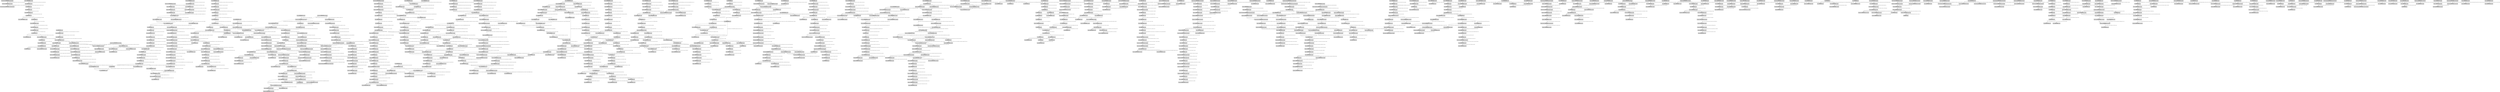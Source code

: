 digraph TopicEvolution{ 

	node[ 
		fontsize = 9
		shape="box"
		style=filled
		size=1
	]

	edge[
		fontsize=9
	]

007034 [label = "07M 0P 34T 78.26 \n Prime Minister Roh Moo-hyun, the election, Democratic candidates,"]
00711 [label = "07M 1P 1T 130.4 \n Prime Minister, the election, Senator, Parliament, elections"]
007034 -> 00711 [label = "Doctor, the LDP, Japan, Tokyo, Democratic Party, dismissed, Secretary General, House of Representatives"]
007021 [label = "07M 0P 21T 86.41 \n citizens, bus, accident, Yonhap News, the road"]
00714 [label = "07M 1P 4T 113.6 \n the road, traffic, bicycle, use the vehicle"]
007021 -> 00714 [label = "Rent, Chuncheon, User, Event, Expressway, last year, Chuncheon Expressway, Chuncheon Expressway"]
007033 [label = "07M 0P 33T 70.03 \n donation, lawyer, 24, ruling, the trial"]
00715 [label = "07M 1P 5T 102.9 \n trials, lawsuits, judgments, court, charged"]
007033 -> 00715 [label = "Chairman of the victims, the Seoul Central District Court, counsel, and Posco, Japanese, deacon, Suwon District Court"]
007038 [label = "07M 0P 38T 75.02 \n consumers, products, sales, business, sales"]
00719 [label = "07M 1P 9T 170.1 \n markets, products, sales, business, price"]
007038 -> 00719 [label = "Last year, our customers, Samsung Electronics, mobile phone, LG Electronics, employees, POSCO, and beer"]
00708 [label = "07M 0P 8T 108.5 \n dollars, Samsung Electronics, rose, trading and performance"]
007110 [label = "07M 1P 10T 174.5 \n performance, index, market, stock market, foreign"]
00708 -> 007110 [label = "Goldman Sachs, New York, Intel, Asia, analysts, and last year, PM, JP Morgan"]
007048 [label = "07M 0P 48T 82.50 \n player, coach, Lee Chun-soo, Match, Match"]
007111 [label = "07M 1P 11T 138.5 \n players, game, league, manager, representative"]
007048 -> 007111 [label = "View full, Europe, and last year, Jeonbuk, Chelsea, FC Seoul, the Premier League, striker"]
007022 [label = "07M 0P 22T 62.42 \n Patients, treatment, hospital, medical research"]
007112 [label = "07M 1P 12T 136.8 \n patients, infection, influenza, hospitals, health care"]
007022 -> 007112 [label = "swine flu, a student, wood board for building, influenza, Indonesia, Gyeongnam, family, flu"]
007011 [label = "07M 0P 11T 74.81 \n Car, Vietnam, and Kia vehicles, the production"]
007116 [label = "07M 1P 16T 197.1 \n development, technology, automobiles, investments, production"]
007011 -> 007116 [label = "green, sun, Japan, Ericsson, energy, carbon, chairman, this year's"]
007012 [label = "07M 0P 12T 131.0 \n green, industrial, development, technology development,"]
007012 -> 007116 [label = "Car, Hybrid, Hyundai, Japan, the Toyota president, this year, Wi-Bro"]
007123 [label = "07M 1P 23T 124.6 \n Competitions, players, championship round, played"]
007048 -> 007123 [label = "Park Tae-hwan, Japan, jieunhui, golf, Serbia, Watson, Yoshihiro Akiyama, British Open"]
00704 [label = "07M 0P 4T 149.1 \n games, loans, games, housing, and recovery"]
007124 [label = "07M 1P 24T 226.3 \n match, restore, outlook, increase, decrease,"]
00704 -> 007124 [label = "Last year, this year, last year, the first half, experts, and last year, the first half of this year, last year"]
007027 [label = "07M 0P 27T 117.0 \n Last year, the reduction, global, growth, half"]
007027 -> 007124 [label = "Last year, this year, the game, experts, and the next year, consumers, and last month, the dollar"]
007020 [label = "07M 0P 20T 90.48 \n facilities, residents, development, and Seoul, the city"]
007125 [label = "07M 1P 25T 183.8 \n business, construction, construction, facilities, creating"]
007020 -> 007125 [label = "Expert, Incheon, Guangzhou City, the game, Hyundai Engineering & Construction, Busan, Hyundai Heavy Industries, Suwon"]
007040 [label = "07M 0P 40T 61.41 \n writers, directors, actors, movies, musicals"]
007126 [label = "07M 1P 26T 83.50 \n movies, theater, stage, drama, music"]
007040 -> 007126 [label = "drama, heroes, actors, musicians, year, animation, piano, summer"]
007025 [label = "07M 0P 25T 139.3 \n North, South, Malaysia, problems, meeting"] 
007127 [label = "07M 1P 27T 171.6 \n North Korea, sanctions, firing, missiles, and North and South"] 
007025 -> 007127 [label = "missiles, Chairman, Iran, Japan, Russia, Pyongyang, Kim Jong Il, Washington"] 
00703 [label = "07M 0P 3T 125.3 \n police, charged, investigation, prosecution, arrest"] 
007128 [label = "07M 1P 28T 134.0 \n police, charged, investigation, arrest, the case"] 
00703 -> 007128 [label = "public servants, employees, and Lim, performers, directors, associates, directors, talent"] 
007015 [label = "07M 0P 15T 55.89 \n singers, music, song, stage, Taiji"] 
007129 [label = "07M 1P 29T 92.94 \n Jackson, music, song, artist, album,"] 
007015 -> 007129 [label = "Jackson, Japan, drama, Michael Jackson, head, Lee Jung-hyun, face, Artists"] 
007042 [label = "07M 0P 42T 102.3 \n attacks, computers, sites, internet, attack"] 
007134 [label = "07M 1P 34T 170.9 \n attacks, information, code, cyber security"] 
007042 -> 007134 [label = "National Intelligence Service, AhnLab, customers, and North Korea Information Security Agency, security experts, one day, experts"] 
007010 [label = "07M 0P 10T 112.0 \n investments, funds, banking, corporate, property"] 
007136 [label = "07M 1P 36T 188.0 \n investments, stocks, funds, banking, securities"] 
007010 -> 007136 [label = "Customer, last year, Samsung Group, a hedge fund, Pusan Bank, Mirae Asset Management, the end of last year"] 
007029 [label = "07M 0P 29T 52.55 \n Director and baseball, Doosan, Samsung, Match"] 
007138 [label = "07M 1P 38T 103.9 \n match, Samsung, Director, Lotte, a baseball"] 
007029 -> 007138 [label = "Park, songseungjun year, professional baseball, SK, Lotte, Ace, bakyongtaek"] 
007017 [label = "07M 0P 17T 60.64 \n Busan, Jeju, Incheon, Gyeongbuk, Busan"] 
007140 [label = "07M 1P 40T 116.0 \n Local, the rainy season, Busan, heavy rain, the central"]
007017 -> 007140 [label = "game, Central, Chungnam, Korea, North Chungcheong, Chuncheon, the West Coast"] 
007031 [label = "07M 0P 31T 93.05 \n Board, trade unions, Ssangyong, factories, President"] 
007141 [label = "07M 1P 41T 118.4 \n unions, factories, unions, declared, City"] 
007031 -> 007141 [label = "Trade Unions, the police, I slept in the union, teachers, chairpersons, Busan, modern"] 
00706 [label = "07M 0P 6T 99.31 \n Student, Education, Schools, English, University"] 
007144 [label = "07M 1P 44T 145.6 \n schools, education, student, college, test"] 
00706 -> 007144 [label = "mega-studies, mathematics, Korea, this year, Incheon, students, city school district, a day"] 
007023 [label = "07M 0P 23T 162.2 \n Party, Democrats, Congress, Senator, the President"] 
007145 [label = "07M 1P 45T 207.9 \n Democratic, Party, process, meeting, the Assembly"] 
007023 -> 007145 [label = "President, President, PM, Park Geun-hye, a temporary National Assembly, the supreme representative, Na, Roh Moo-hyun"] 
007013 [label = "07M 0P 13T 95.21 \n customers, insurance, cards, FSB, the loan"] 
007146 [label = "07M 1P 46T 135.1 \n banking, lending, insurance, banking and credit"] 
007013 -> 007146 [label = "Shinhan Bank, Dong Ah Construction, agricultural cooperatives, business banks, creditors, credit, industry, banking, debtor"] 
007024 [label = "07M 0P 24T 82.32 \n Hong Kong, demonstrations, Urumqi, crisis, wigureuin"] 
007149 [label = "07M 1P 49T 129.9 \n events, demonstrations, ethnic, Hong Kong, the bloody"]
007024 -> 007149 [label = "Islam, Iran, Turkey, China, Taiwan, professionals, employees, Algeria"] 
00720 [label = "07M 2P 0T 175.6 \n matches, players, leagues, Director, Park"] 
007111 -> 00720 [label = "Park, Real Madrid, Japan, Spain, the United News, Peace Cup, Ulsan, Sevilla"] 
00722 [label = "07M 2P 2T 206.2 \n facilities, environmental, installations, projects, creating"] 
007125 -> 00722 [label = "Yonhap News, Citizen, Seoul, Chuncheon, districts, and the leg, the race, the Ministry of Environment"] 
00723 [label = "07M 2P 3T 332.0 \n recovery, games, growth, crisis, policy"] 
007124 -> 00723 [label = "Yonhap News, Government, Minister, Chairman, Brazil, South Korea banks, Bernanke, Australia"] 
00724 [label = "07M 2P 4T 307.2 \n markets, companies, products, sales, seize"] 
00719 -> 00724 [label = "auto, Qualcomm, the FTC, Hyundai Motor Co., Europe News, Samsung, Kia"] 
00725 [label = "07M 2P 5T 197.8 \n Patients, treatment, Hospitals, flu, infections"] 
007112 -> 00725 [label = "Yonhap News, Busan, and grandmother, the soldiers, the Pentagon, surgery, specialists, cataract"] 
00727 [label = "07M 2P 7T 229.5 \n election, Senator, Democratic Party, Prime Minister, the Liberal Democratic Party"] 
00711 -> 00727 [label = "Senator, the Democrats, most committee, Representative, United Nations news, next year, the national convention, yijaeoh"] 
00728 [label = "07M 2P 8T 273.8 \n industry, business, development, urban and tourism"] 
007012 -> 00728 [label = "Gwangju, Ulsan, Busan, Daegu and Busan, South Jeolla Province, Yonhap News, War"] 
00729 [label = "07M 2P 9T 174.3 \n championship, competition, joint, golf, golf"] 
007123 -> 00729 [label = "golf, Watson, Armstrong, Kim In, Shin Ji, Yonhap News, France, England"] 
007210 [label = "07M 2P 10T 184.2 \n Traffic, Accident, driver, car, bike"] 
00714 -> 007210 [label = "auto, Yonhap News, a motorcycle, Gyeonggi-do, Gimpo Airport, Uijeongbu, Yeouido, a car"] 
007213 [label = "07M 2P 13T 211.3 \n unions, factories, labor strikes, the police, the company"] 
007141 -> 007213 [label = "Police, staff, Ssangyong Motors, Yonhap News, Ssangyong, Molotov, King, Kia Motors,"] 
00716 [label = "07M 1P 6T 175.8 \n meetings, conferences, cooperation, ministers, diplomatic"] 
007214 [label = "07M 2P 14T 236.9 \n North Korea, dialogue and talks, sanctions, and international"] 
00716 -> 007214 [label = "North Korea, China, Yonhap News, South, missiles, Myanmar, North and South Korea"] 
007127 -> 007214 [label = "ministers, China, Clinton, India, News, Thailand, Korea, Assistant Secretary"] 
007215 [label = "07M 2P 15T 246.4 \n Education, schools, students, teachers, and activities"] 
007144 -> 007215 [label = "English teachers, students, teachers, union news, parents, school, and Korean"] 
007118 [label = "07M 1P 18T 106.3 \n Food, production, product, import and distribution"] 
007216 [label = "07M 2P 16T 130.1 \n Price, food, food, products, and consumers"] 
007118 -> 007216 [label = "Yonhap News, skin, wine, coffee, consumers, milk, sir, and sugar"] 
007217 [label = "07M 2P 17T 237.1 \n Park Tae-hwan, records, training, competition, world"] 
007123 -> 007217 [label = "Park Tae-hwan, Freestyle, Olympic Games, Beijing, Director, Rome, swimming, bathing suits,"] 
007218 [label = "07M 2P 18T 204.9 \n college, education, admissions, assessment, school"] 
007144 -> 007218 [label = "Yonhap News, this year, applicants, University of Incheon, a professor at Seoul National University, an appraiser, a freshman,"] 
007135 [label = "07M 1P 35T 118.2 \n women, children, people, ideas, friends"] 
007219 [label = "07M 2P 19T 181.2 \n people, children, their families and women"] 
007135 -> 007219 [label = "Britain, the United News, interviews, and the chest, morning, Monk, London Bridge"] 
00710 [label = "07M 1P 0T 161.9 \n broadcasting, business, business, newspapers, and the company"] 
007220 [label = "07M 2P 20T 249.4 \n broadcasts, newspapers and channels, media, and the ground"] 
00710 -> 007220 [label = "Broadcasting Act, bangtongwi, GNP, bangmunjin, the anchor, the National Assembly, the German cultural broadcasting"] 
00712 [label = "07M 1P 2T 180.1 \n events, participate, experience, activities and culture"] 
007221 [label = "07M 2P 21T 234.8 \n events, culture, experience, celebrate, participate"] 
00712 -> 007221 [label = "Yonhap News, Korea War, in Jeju, Cheongju, Mongolia, Pohang, Changxing Island, the mayor of Seoul"] 
007122 [label = "07M 1P 22T 143.5 \n research, teaching, technology, Ph.D., Development"] 
007222 [label = "07M 2P 22T 211.6 \n Research, Professor, Ph.D., beer, oil"] 
007122 -> 007222 [label = "Professor Beer, Gates, black, white, president, stem cells, Harvard University"] 
007131 [label = "07M 1P 31T 225.6 \n support, organization, business, budgeting and management"] 
007224 [label = "07M 2P 24T 338.7 \n support, business, budget, organization, operation"] 
007131 -> 007224 [label = "Government, News, next year, support, California, California, buyers, auditors"] 
007225 [label = "07M 2P 25T 312.0 \n quarter, increased revenue, compared to exports,"] 
007124 -> 007225 [label = "Yonhap News, a year earlier, auto, beverage, Samsung Electronics, the previous year, last year, first quarter,"] 
007226 [label = "07M 2P 26T 138.5 \n Director and baseball season, all-star, Lotte"] 
007138 -> 007226 [label = "Director, Lee Dae-ho, baseball, and Hyun Soo Kim, Kyu, News, Players, Chang Yong Lim"] 
007227 [label = "07M 2P 27T 151.0 \n movies, theater, music, director, stage"] 
007126 -> 007227 [label = "Lee, AP, Director, Hollywood, Opera, Mozart, hurricanes, composer"] 
007228 [label = "07M 2P 28T 298.5 \n Party, processing, and representatives, parliamentarians, assumed"] 
007145 -> 007228 [label = "representatives, Yonhap News, Sejong City, designs, three kinds, Cheongwon, Park Geun-hye, Kim Hyung"] 
007229 [label = "07M 2P 29T 265.3 \n vote, lawmakers, Democrats and the media, the struggle"] 
007145 -> 007229 [label = "Doctor, broadcasting, civil, Yeouido, the Constitutional Court, Kim Hyung, Lee, AP"] 
007230 [label = "07M 2P 30T 184.9 \n actions, judgments, acts, court, damages"] 
00715 -> 007230 [label = "Yonhap News, constitution, membership, fines, Guangzhou, judges, parents, and employees"] 
007114 [label = "07M 1P 14T 128.9 \n homes, apartments, price, sale, rental"] 
007231 [label = "07M 2P 31T 174.0 \n Housing, construction, apartment construction, 04"] 
007114 -> 007231 [label = "Incheon, Seoul, Incheon, Land Transport and Maritime Affairs, New Songdo City, Copper, President, Suwon"] 
007232 [label = "07M 2P 32T 161.0 \n vacation, tourism, travel, summer, Jeju Island"] 
007140 -> 007232 [label = "Summer, Jeju, Korea, Yonhap News, Jeju Island, a plane this weekend, this year, the aircraft"] 
007234 [label = "07M 2P 34T 192.2 \n police, investigation, case, charged, arrested"] 
007128 -> 007234 [label = "Yonhap News, the police, Jackson, a police officer, head, Australia, Yangzhou, physician"] 
00717 [label = "07M 1P 7T 147.2 \n candidate, personnel, president, presidential, verification"] 
007235 [label = "07M 2P 35T 178.8 \n Human Resources, national origin, organization, prosecutors, members"] 
00717 -> 007235 [label = "professors, officers, directors, nominees, employees, union news, executive, president,"] 
007236 [label = "07M 2P 36T 251.9 \n technology, development, environment, energy, power generation,"] 
007116 -> 007236 [label = "oil, carbon dioxide, POSCO, natural gas, Yonhap News, robots, electric cars, air-conditioning"] 
007239 [label = "07M 2P 39T 147.1 \n drama, broadcasting, viewing, programs, and appeared"]
007129 -> 007239 [label = "drama, actor, announcer, a weekend interview, MC Mong, celebrities, Lee"] 
007130 [label = "07M 1P 30T 198.2 \n Survey, in fact, release, disclose, record"] 
007240 [label = "07M 2P 40T 292.3 \n research, information, data, disclosure, management"] 
007130 -> 007240 [label = "Yonhap News, a son, Customs Service, Prime Minister, young, small intestine, Cho, a couple"] 
007133 [label = "07M 1P 33T 158.5 \n Survey, regular income, response, and employment"] 
007241 [label = "07M 2P 41T 272.5 \n Survey, women, employment and response, where"] 
007133 -> 007241 [label = "Yonhap News, workers, and last year, stress, New Zealand, employees, Korean elderly"] 
00702 [label = "07M 0P 2T 83.10 \n members, services, mobile phones, information and communications"] 
007243 [label = "07M 2P 43T 186.3 \n services, games, use, delivery, communications,"] 
00702 -> 007243 [label = "Internet, computers, copyright, copyright law, Yonhap News, the customer, online gaming, the staff"] 
007148 [label = "07M 1P 48T 173.7 \n regulations, revising, drafting, review, and enforcement"] 
007244 [label = "07M 2P 44T 267.8 \n regular, revision, implementation, conversion, limited"] 
007148 -> 007244 [label = "Government, News, Labor, labor, free trade agreements, regular, meeting of the Cabinet, Minister"] 
007245 [label = "07M 2P 45T 235.2 \n finance, banking, loans, money, cards"] 
007146 -> 007245 [label = "Yonhap News, the Bank of Korea, Hana Bank, last year, the government, as long as the consumer, Hungary"] 
007247 [label = "07M 2P 47T 244.0 \n investments, funds, stocks, income, assets"] 
007136 -> 007247 [label = "analysts, Daewoo Securities, the KOSDAQ, Yonhap News, or Kospi, FSB, Mirae Asset Securities, a member"] 
007249 [label = "07M 2P 49T 291.1 \n increases, quotes, trading, buying, stock market,"] 
007110 -> 007249 [label = "Yonhap News, Research, NASDAQ, quotes, expert, one day, the West and China"] 
00800 [label = "08M 0P 0T 120.9 \n housing, prices, apartments, furniture, and Sale"] 
007231 -> 00800 [label = "Last month, coffee, and last year, Gangnam-gu, Seoul, Yonhap News, Yongsan Park Tower, winner"] 
00801 [label = "08M 0P 1T 120.7 \n sales, product, automotive, manufacturing, sales"] 
00724 -> 00801 [label = "Car, POSCO, Ford, Mexico, Europe, electric vehicles, Germany and Japan"] 
00803 [label = "08M 0P 3T 139.2 \n broadcasting, advertising, newspaper, news, program"] 
007220 -> 00803 [label = "24, chairman, committee, The New York Times, the Internet, executives, Yonhap News, bangmunjin"] 
00721 [label = "07M 2P 1T 198.0 \n charges, prosecuted, prosecution, investigation, sentencing"] 
00804 [label = "08M 0P 4T 122.9 \n charges, arrest, trial, litigation, investigation"] 
00721 -> 00804 [label = "a police officer, Sakai, Seoul Central District Court last year, the victim, the death penalty, wonpokjeung, mother"] 
00805 [label = "08M 0P 5T 64.80 \n Food, food, production, sales, use,"] 
007118 -> 00805 [label = "Skin, watermelon and alcohol, Yonhap News, Summer, Forestry and Fisheries, corn, Suzhou"] 
00808 [label = "08M 0P 8T 135.0 \n events, experiences, cultures, cities, performing"] 
007221 -> 00808 [label = "Incheon, Songdo, Incheon, green, Yeosu, biking, Arirang, Tae Kwon Do"] 
007238 [label = "07M 2P 38T 190.3 \n Board, companies, business, group, or an argument,"] 
00809 [label = "08M 0P 9T 118.2 \n Board, Management Group, an argument, dismissed"] 
007238 -> 00809 [label = "Chairman, Mt, President, baksamgu, honorary chairman, Chung Mong-hun, Hyundai Asan, Daewoo Engineering and Construction"] 
008010 [label = "08M 0P 10T 161.1 \n business, facilities, construction, development, and 04"] 
00728 -> 008010 [label = "Seoul, South district, Korail, Newtown, Newtown, Incheon, Mokpo"] 
007147 [label = "07M 1P 47T 162.4 \n negotiation, settlement, export, Canada, the European Union"] 
008011 [label = "08M 0P 11T 157.8 \n India, the economy, exports, treaty, signed"] 
007147 -> 008011 [label = "India, China, Japan, the United Nations news, the Himalayas, New Delhi, cars, Russia"] 
008013 [label = "08M 0P 13T 137.7 \n insurance, employment, unemployment, support, and regular"] 
007133 -> 008013 [label = "Yonhap News, officers, salary peak system, Samsung Electronics, the staff car, the Labor Department, the Earth"] 
008014 [label = "08M 0P 14T 102.0 \n vehicles, roads, transport, use, street"] 
007210 -> 008014 [label = "Camera, Busan, Busan, West, President, Ulsan, Gadeokdo, Jiangnan"] 
008017 [label = "08M 0P 17T 151.3 \n unions, factories, Ssangyong, negotiation, and the company"] 
007213 -> 008017 [label = "Ssangyong, bakyoungtae, workers, and Ssangyong Motor, afternoon, and the court manager, director, painted 2"] 
008019 [label = "08M 0P 19T 85.82 \n the season, hit, hit, coach, pitching"] 
007226 -> 008019 [label = "Kim Sang Hyun, a pitcher, Choi, Doosan, Kim Kwang, Masan, Jamsil Stadium, Lotte"] 
008021 [label = "08M 0P 21T 151.6 \n investments, funds, stocks, holding companies,"] 
007247 -> 008021 [label = "U.S. dollars, year, month, parrots, Han, Research Fellow, Export-Import Bank, the researchers"] 
008023 [label = "08M 0P 23T 147.4 \n Democratic Party, votes, party, Senator, the struggle"] 
007228 -> 008023 [label = "Democratic Party spokesman, Hunan, Secretary General, civil, Majority Leader, Guangzhou, Chairman"] 
007229 -> 008023 [label = "Democratic Party, party, representative, Sejong City, Hunan, Yonhap News, Chungbuk, Majority Leader"] 
007248 [label = "07M 2P 48T 211.8 \n large, product, distribution, sales, dealer"] 
008025 [label = "08M 0P 25T 193.1 \n support, corporate, business, coordination, and small"] 
007248 -> 008025 [label = "Lotte Mart, Small Business Administration, this year, SMBA, bukminhyeop, Unification, President, Guangzhou"] 
008028 [label = "08M 0P 28T 116.0 \n Service, game, communications, cards, sign-up"] 
007243 -> 008028 [label = "Client, Wi-Bro, Consumer News, Google, a, SK Telecom, Apple"] 
008029 [label = "08M 0P 29T 81.55 \n movies, drama, production, filming, acting"] 
007239 -> 008029 [label = "Actors, directors, and in summer, this year, Korea Movie, Giselle, Busan, Kim Hye"] 
008031 [label = "08M 0P 31T 132.9 \n Education, schools, students, universities, and service"] 
007215 -> 008031 [label = "This year, next year, Taegu, trainers, members, gyeongbukdo, Gyeongbuk, Korea"] 
007218 -> 008031 [label = "Students, teachers, and English, Daegu, children, teachers, Gyeonggi Province, a member"] 
007043 [label = "07M 0P 43T 146.0 \n representatives, parliamentarians, ministers, members of Congress, next year"] 
008032 [label = "08M 0P 32T 134.9 \n representatives, parliamentarians, human resources, the Blue House, the Grand National Party"] 
007043 -> 008032 [label = "Grand National Party, Cheong Wa Dae, chairman, director, National Convention, the candidates, Yonhap News, a spokesman,"] 
008033 [label = "08M 0P 33T 114.3 \n Conference, championship round, and co, the player"] 
00729 -> 008033 [label = "Shin Ji, Woods, Matthew, last week, Scotland, yijinmyeong, Taylor Made, Matthew"] 
008035 [label = "08M 0P 35T 86.74 \n hospitals, medical care, patients, nursing, medical"] 
00725 -> 008035 [label = "manifest, Mom, Professor, spine, food poisoning, Kim Dae-jung, chairman, Mrs."] 
008037 [label = "08M 0P 37T 114.5 \n banks, loans, bonds, pensions, insolvency"] 
007245 -> 008037 [label = "bad bank, the first half, Japan Airlines and Distributors, New Year, foreign exchange bank, loans, credit"] 
008038 [label = "08M 0P 38T 157.8 \n bangbuk, press, release, conversations, detain"] 
007214 -> 008038 [label = "President Obama, Kim Jong Il, North America, the National Defense Chairman, White House, Pyongyang, the comment"] 
008040 [label = "08M 0P 40T 139.9 \n director, games, players, leagues, soccer"] 
00720 -> 008040 [label = "Director, Japan, the players, the World Cup, Egypt, Forward, mobile, football"] 
008042 [label = "08M 0P 42T 132.5 \n men, women, myself, thinking, mind,"] 
007219 -> 008042 [label = "One year, the afternoon, couples, interviews, and his brother, face, head,"] 
008043 [label = "08M 0P 43T 163.3 \n foreign countries, buying, exponential rise, Wall Street"] 
007249 -> 008043 [label = "Dollar, New York, the KOSPI and KOSDAQ, China, and one day, in Asia this year"] 
008044 [label = "08M 0P 44T 111.0 \n Japan, the weather, plenty of cloud, temperature, and local"] 
007232 -> 008044 [label = "PM Last year, pole, Chonnam, Gangwon, Korea Meteorological Administration, Hurricane Central"] 
008045 [label = "08M 0P 45T 129.5 \n Competitions, players, records, championships, Park Tae-hwan"] 
007217 -> 008045 [label = "athletes, basketball, Samsung Fire & Marine, Hyundai Capital, jangbyeongcheol, Busan, next year, Coach"] 
008049 [label = "08M 0P 49T 210.2 \n economy, increase, quarter, play, view"] 
00723 -> 008049 [label = "Last year, the UK, last year, last year, Yonhap News, the first half of this year, the first half, and last month"] 
007225 -> 008049 [label = "England, last month, Yonhap News, next, week, year-end, analysts, last July,"] 
008012 [label = "08M 0P 12T 114.5 \n Democratic Party, Election, Obama, support, and reform"] 
00810 [label = "08M 1P 0T 152.1 \n election, Democratic Party, Prime Minister, government, the Liberal Democratic Party"] 
008012 -> 00810 [label = "candidate, President, Chairman, Prime Minister Hatoyama, Secretary, Socialist Party, Hamid Karzai"] 
00812 [label = "08M 1P 2T 148.1 \n events, concerts, festivals, work and culture"] 
00808 -> 00812 [label = "musicals, CEO, actor, Guangzhou, a violin, animation, artist"] 
007246 [label = "07M 2P 46T 163.9 \n President, Russia, attacked, Iran and protest"] 
00813 [label = "08M 1P 3T 105.6 \n attacks, the Taliban, Afghanistan, War, Iran"] 
007246 -> 00813 [label = "The Taliban, U.S. Army, Navy, Syria, and Shia in Kabul, Dubai, a spokesman,"] 
00814 [label = "08M 1P 4T 129.2 \n Cars, cars, power, electricity, road"] 
007116 -> 00814 [label = "Batteries, Kia, marine, modern, electric cars, gasoline, Chevrolet, one day"] 
00815 [label = "08M 1P 5T 139.8 \n broadcasting, advertising, programs, newspapers, and produced"] 
00803 -> 00815 [label = "boss, PD Notebook, announcer, the actress, news director, BSE, interviews, executives"] 
00816 [label = "08M 1P 6T 154.7 \n director, games, representatives, players, season,"] 
008040 -> 00816 [label = "Paraguay, Pohang, England, Park, Basketball, Iran, Yeom Ki-Hun, Lebanon"] 
00817 [label = "08M 1P 7T 159.2 \n sales, product, sales, industry, trade"] 
00801 -> 00817 [label = "Last year, the summer, customers, and the first half, LG Electronics, the first half of this year, Home Plus, employees"] 
00818 [label = "08M 1P 8T 199.9 \n North Korea, sanctions, and to visit, Clinton, conversations"] 
008038 -> 00818 [label = "North, Clinton, United Nations, Secretary of the Security Council, Secretary of State, Africa, the Department of State"] 
00819 [label = "08M 1P 9T 159.9 \n flu patient mortality, infection, and health"] 
008035 -> 00819 [label = "swine flu, swine flu, influenza, sinjongin, pneumonia, experts, the World Health Organization, coughing"] 
008110 [label = "08M 1P 10T 150.4 \n unions, strikes, Ssangyong Motor, a company, required"] 
008017 -> 008110 [label = "Pyeongtaek, a tugboat, Kia Motors, Busan, Busan, bargaining committee, the captain, the Labor Department"] 
008111 [label = "08M 1P 11T 155.4 \n services, information, communications and fees, call"] 
008028 -> 008111 [label = "User, Naver, computers, members, blogs, cell phones, bangtongwi, Nate"] 
008112 [label = "08M 1P 12T 166.7 \n banking, finance, loans, investment funds,"] 
008021 -> 008112 [label = "Savings Bank customers, the FSS, Samsung Securities, Bank of Korea earlier this year, board members, the Financial Supervisory Service"] 
008037 -> 008112 [label = "Customer, Samsung Securities, Savings Bank, Bank of Korea earlier this year, board members, the Financial Supervisory Service, late last year"] 
007223 [label = "07M 2P 23T 157.2 \n works, artists, photography, exhibitions, and people"] 
008113 [label = "08M 1P 13T 92.15 \n subjects, authors, writers, publishing, photography"] 
007223 -> 008113 [label = "The author, a monk, a Buddhist, a poet, fiction, Yoon, 1, Heung"] 
008114 [label = "08M 1P 14T 255.7 \n business, business, business, corporate and investment"] 
007116 -> 008114 [label = "POSCO, Qualcomm, black, Korean, California, California, the director, the Korea Development Bank"] 
008116 [label = "08M 1P 16T 166.0 \n people, ideas, family, father, time"] 
008042 -> 008116 [label = "Father, my heart, a day, colleagues, sons, dinner, friends, and his mother"] 
008119 [label = "08M 1P 19T 148.8 \n price, income, food, sales, product"] 
007118 -> 008119 [label = "sugar, beer, wine, and last year, last year, CJ CJ, coal, and National Agricultural Cooperative Federation"] 
008121 [label = "08M 1P 21T 148.1 \n competition, winning, players, records, and Woods"] 
008033 -> 008121 [label = "Olympic Games, athletes, Berlin, Jamaica, Tiger Woods, U.S., Germany and Beijing"] 
008045 -> 008121 [label = "golf, Woods, Berlin, MLB, Tiger Woods, champion, Jamaica, Yang"]
007121 [label = "07M 1P 21T 146.4 \n United Kingdom, Japan, Russia, France and Europe"] 
008123 [label = "08M 1P 23T 127.3 \n France, Europe and Brazil, countries, Germany"] 
007121 -> 008123 [label = "Brazil, Argentina, Mexico, Colombia, Sao Paulo, South America, Canada, Chile"] 
008124 [label = "08M 1P 24T 128.4 \n litigation, trial, conviction, sentencing, the court"] 
00804 -> 008124 [label = "fines, the judge, the claim, the President, the defendant, the victim, Samsung SDS, Korea Thai"] 
008020 [label = "08M 0P 20T 153.4 \n Budget, Business, local, fiscal, and compensation"] 
008125 [label = "08M 1P 25T 197.8 \n business, budget, finance, income, institutional"] 
008020 -> 008125 [label = "Next year, one worker, the income tax next year, California, Taxes, kids love"] 
00807 [label = "08M 0P 7T 121.9 \n agreement, members, TVXQ, groups, and music"] 
008126 [label = "08M 1P 26T 101.4 \n activities, groups, artists, albums, songs"] 
00807 -> 008126 [label = "Choi, Jackson, Suzhou, gapsan Park, performers, comedians, a composer"] 
008024 [label = "08M 0P 24T 185.5 \n policy, business, economic, social, regulatory"] 
008127 [label = "08M 1P 27T 233.2 \n policy, economics, environment, change the people"] 
008024 -> 008127 [label = "General, the Secretary General, United Nations, green, and the Korean Peninsula, the Earth, the Blue House, and experts"] 
008128 [label = "08M 1P 28T 196.5 \n stocks, index, rose, trading, buying"] 
008043 -> 008128 [label = "Professional, New York, last week, India, Kim Ji Hoon, China, afternoon, and the researchers"]
008129 [label = "08M 1P 29T 180.8 \n Representative, Senator, election, party, presidential,"] 
008032 -> 008129 [label = "Democratic, Party, Parliament, parliamentarians, politicians, Hunan, regionalism, Chairman"] 
008132 [label = "08M 1P 32T 141.8 \n police, charges, investigations, incident investigation"] 
007234 -> 008132 [label = "candidate, prosecution, copyright, Attorney General, netizens, copyright law, the sword, the manager"] 
008135 [label = "08M 1P 35T 269.2 \n economic recovery, the game, and growth, the crisis"] 
008049 -> 008135 [label = "experts, governors, Japan, the U.S. dollar, Bank of Korea, Bank of Korea, one, one quarter of the year"] 
008026 [label = "08M 0P 26T 186.5 \n China, gas, emissions, and Asia, the greenhouse"] 
008136 [label = "08M 1P 36T 239.4 \n China, Japan, India, Russia, Hong Kong"] 
008026 -> 008136 [label = "India, Russia, Japan, Vietnam, Thailand, the Philippines, Mongolia, Prime Minister"] 
008137 [label = "08M 1P 37T 120.5 \n season games, starting, hits, pitching"] 
008019 -> 008137 [label = "Samsung, yibyeonggyu, Preferred, clean sheets, Ace, Hanwha, coaches, yanghyeonjong"] 
008046 [label = "08M 0P 46T 113.7 \n Russia, the launching, the war, me, Georgia"] 
008138 [label = "08M 1P 38T 158.8 \n fire, me, development, technology, and successful,"] 
008046 -> 008138 [label = "Space, narowoojusenteo, researchers, missiles, aircraft, Heung, plane, Science and Technology Satellite 2"] 
008139 [label = "08M 1P 39T 136.7 \n Housing, construction, apartments, construction, distribution"] 
00800 -> 008139 [label = "greenbelt, Seoul, Seocho-gu, Gyeonggi Province, stream, hansuwon, office, Busan"] 
008140 [label = "08M 1P 40T 160.1 \n labor, employment, unemployment, employment, the cost"] 
008013 -> 008140 [label = "worker, last year, the staff last year, last year, the National Statistical Office, President, Corporate Banks"] 
008141 [label = "08M 1P 41T 138.8 \n roads, facilities, bicycles, transportation, use"] 
008014 -> 008141 [label = "Seoul, bicycles, civil, Incheon, Han, police, dog, River Park"] 
008142 [label = "08M 1P 42T 210.7 \n health, acquisition, complex, high-tech, industrial"] 
008010 -> 008142 [label = "Daegu, Busan, Gyeongbuk, Chungbuk, Osong, professionals, Wonju, Daegu"] 
008143 [label = "08M 1P 43T 168.0 \n schools, education, students, teachers, and activities"] 
008031 -> 008143 [label = "Students, parents, Busan, English, college students, children, mathematics, the principal"] 
008145 [label = "08M 1P 45T 110.5 \n movies, acting, drama, director, Kim"] 
008029 -> 008145 [label = "Directors, the main character, Kim, in Hollywood, coaches, triple, Eugene, Canada"] 
008148 [label = "08M 1P 48T 109.1 \n Myanmar, the country, weather, local, shame"] 
008044 -> 008148 [label = "Myanmar, southern, marine, Mrs. West, Aung San Suu Kyi, sailors, Donghae"] 
008147 [label = "08M 1P 47T 134.9 \n demise, Kim, democracy, reconciliation and condolence"] 
00820 [label = "08M 2P 0T 170.3 \n Kim, condolence, incense, Director, younggyeol"] 
008147 -> 00820 [label = "Director, National Assembly, Yonhap News, Donggyo, civil, Chonnam, Kwangju, bonghamaeul"] 
00821 [label = "08M 2P 1T 226.8 \n flu, schools, students, infection, and school"] 
00819 -> 00821 [label = "Student, Yonhap News, a teacher, Guangzhou, employees, Chonnam National, Education, Geoje"] 
00822 [label = "08M 2P 2T 150.4 \n votes, Afghanistan, Taliban attack, the election"] 
00813 -> 00822 [label = "Yonhap News, Myanmar, Hamid Karzai, Defense Department, the candidate, the police, NEC, Iraq"] 
008131 [label = "08M 1P 31T 126.6 \n care, health, hospital, condition, surgery"] 
00823 [label = "08M 2P 3T 154.6 \n effects, health, sports, people, and capabilities"] 
008131 -> 00823 [label = "soju, Yonhap News, consumers, parents, alcohol and lower back, a refrigerator, a friend"] 
00824 [label = "08M 2P 4T 209.9 \n hospitals, patients, flu, treatment and vaccines"] 
00819 -> 00824 [label = "Yonhap News, Seoul National University Hospital, family, jeonjaehui, lung cancer, surgery, Britain, Korea"] 
00825 [label = "08M 2P 5T 255.6 \n coordination, feedback, revise, copy, destination"] 
007244 -> 00825 [label = "Seoul National University, Member, Chairman, merchant, Justice, SMBA, civil servants, NH"] 
00826 [label = "08M 2P 6T 312.3 \n social, policy, growth, support, and the environment"] 
008127 -> 00826 [label = "Yonhap News, Secretary, Chairman, last year, Pittsburgh, President, next year, the green"] 
00827 [label = "08M 2P 7T 160.7 \n games, services, fees, communications, advertising"] 
008111 -> 00827 [label = "Internet, News, LG Dacom, gamers, customers, SK Broadband, Google, iPhone"] 
00828 [label = "08M 2P 8T 261.1 \n index, rose, stocks, market, exchange rate"] 
008128 -> 00828 [label = "Yonhap News, China, Hyundai Motor Co., Chairman, Samsung Electronics, Dow Jones, cars, Nasdaq Stock Market"] 
00829 [label = "08M 2P 9T 182.6 \n match, league, coach, season, soccer"] 
00816 -> 00829 [label = "Pohang, Yonhap News, Ulsan, Incheon, Seongnam, Australia, Suwon, Celtic"] 
008210 [label = "08M 2P 10T 220.6 \n development, facilities, cities, composition, industrial"] 
008142 -> 008210 [label = "Incheon, Korea, Yonhap News, Incheon City, Gyeongnam, Mungyeong, Jeonbuk, Gimhae"] 
008134 [label = "08M 1P 34T 141.3 \n Notice of cancellation, revision, driving license"] 
008211 [label = "08M 2P 11T 186.5 \n acts, regulations, and improve the taxi, a violation"] 
008134 -> 008211 [label = "penalties, Yonhap News, a fine, Legislation, Seoul, hayiwon, Department of the Interior, Special Measures"] 
008212 [label = "08M 2P 12T 152.2 \n environmental, facilities, installations, buildings, treatment"] 
00722 -> 008212 [label = "Ulsan, Ulsan, Nam, the Nakdong River, mo, UNESCO, Jung-gu, a bird"] 
008144 [label = "08M 1P 44T 201.9 \n Board, North Korea, South, chairman, agreed"] 
008214 [label = "08M 2P 14T 229.3 \n North Korea, reunions, government agreements, inter"] 
008144 -> 008214 [label = "abductees, sailors, POWs, Yonhap News, the family, the Red Cross meetings, Panmunjom"] 
008215 [label = "08M 2P 15T 204.5 \n fire, me, success, satellite, technology"] 
008138 -> 008215 [label = "Yonhap News, Deputy Chief, Software, Science and Technology Satellite 2, Goheung, Earth, yijujin Mars"] 
008216 [label = "08M 2P 16T 217.5 \n investments, funds, income, stocks, 100 million won"] 
008112 -> 008216 [label = "Hyundai Mobis, Yonhap News, Hyundai, shareholders, and BC Card, analyst, Hyundai Group, Hyundai Steel"] 
008218 [label = "08M 2P 18T 153.0 \n trials, lawsuits, charges, conviction, President"] 
008124 -> 008218 [label = "Chairman, Chief Judge, prosecutor, Yonhap News, lawyers, TVXQ, imprisonment, the chief"] 
008219 [label = "08M 2P 19T 184.4 \n Human Resources, President, Presidential, Secretary, Budget"] 
007235 -> 008219 [label = "President, Secretary, Presidential, President, Deputy Prime Minister, a spokesman, Chief"] 
008220 [label = "08M 2P 20T 233.3 \n banking, finance, loans, interest rates, money"] 
008112 -> 008220 [label = "Yonhap News, U.S. dollars, a bank, Research Fellow, Governor, Director, Cooperative, investment banks,"] 
008221 [label = "08M 2P 21T 167.5 \n people, thinking, mind, story, son,"] 
008116 -> 008221 [label = "artist, author, novel, Grandma, Japan, poet, cat, and the Internet"] 
008222 [label = "08M 2P 22T 247.0 \n members, delegates, party, party, politics"] 
008129 -> 008222 [label = "Prime Minister, National Assembly, Yonhap News, Governor, majority leader, Ahn Sang, chairman, Yeouido"] 
008225 [label = "08M 2P 25T 295.3 \n enterprises, companies, markets, manufacturing and technology"] 
008114 -> 008225 [label = "Samsung Electronics, LG Electronics, patents, News, last year, Samsung, China and Japan"] 
008226 [label = "08M 2P 26T 135.8 \n the season, home runs, hits, games, coach"] 
008137 -> 008226 [label = "Doosan, Choo, Hyun Soo Kim, weekend, Major League Baseball, Yonhap News, Kim Sang Hyun, Jamsil Stadium"] 
008227 [label = "08M 2P 27T 177.4 \n automobile, manufacturing, energy, sales, vehicle"] 
00814 -> 008227 [label = "Solar, Car, Toyota, Union News, Customer, hydrogen, GM Daewoo, Changwon"] 
008228 [label = "08M 2P 28T 256.3 \n Democratic, election, the LDP, Japan, represents"] 
00810 -> 008228 [label = "Democratic Party, Japan, Liberal Democratic Party, Representative, Tokyo, Prime Minister, Union News, Ozawa"] 
008229 [label = "08M 2P 29T 151.6 \n accidents, car, bike, road, drive"] 
008141 -> 008229 [label = "Rent, Yonhap News, train, motorcycle, Daegu subway, police officers, the police"] 
008230 [label = "08M 2P 30T 188.8 \n Japan, clouds, awesome, a little bit, Gion"] 
008148 -> 008230 [label = "Busan, Yonhap News, Jeju Island, jellyfish, Athens, Greece, Northern, Ulsan"] 
008231 [label = "08M 2P 31T 187.9 \n contest, win, players, records, medals"] 
008121 -> 008231 [label = "Yonhap News, players, anbyeonghun, directors, coaches, Wang Ki-Chun, Taylor Made, the director"] 
008233 [label = "08M 2P 33T 277.5 \n China, Japan, China, Hong Kong, Country"] 
008136 -> 008233 [label = "Japan, Tokyo, Beijing, Australia, Yonhap News, Japan, the teacher, the UK"] 
008234 [label = "08M 2P 34T 198.2 \n Research, Professor, Ph.D., technology, science"] 
007222 -> 008234 [label = "Doctor, Professor, Seoul National University, Nigeria, oil, researchers, and mathematics, Goguryeo"] 
008236 [label = "08M 2P 36T 191.2 \n unions, employees, employment, corporate, and regular"] 
008110 -> 008236 [label = "employees, workers, laborers, Yonhap News, last year, the Labor Department last year, auditors"] 
008140 -> 008236 [label = "employees, Yonhap News, Ssangyong, Kumho Tires, auditors, board members, the West, full-time"] 
008238 [label = "08M 2P 38T 304.9 \n increases, the game, quarter, and recovery, reducing"] 
008135 -> 008238 [label = "Yonhap News, consumer, year, month, year, and Asia, gasoline, year"] 
008239 [label = "08M 2P 39T 136.8 \n sales, food, price, product, product"] 
00817 -> 008239 [label = "Wine, Thanksgiving, beef, Yonhap News, crab, farmers, Korean, Dessert"] 
008240 [label = "08M 2P 40T 141.4 \n film, director, insurance, and the audience, actors"] 
008145 -> 008240 [label = "Director, Paragon, Yonhap News, Busan, State Representative, Hollywood, Busan, actor"] 
008241 [label = "08M 2P 41T 192.4 \n income, deductions, benefits, tax, reform"] 
008125 -> 008241 [label = "Income, Yonhap News, Income Tax, IRS, Commissioner, tax, capital gains tax, VAT"] 
008242 [label = "08M 2P 42T 209.3 \n schools, education, college students, a typical"] 
008143 -> 008242 [label = "Last year, teachers, Yonhap News, Yonsei University, president, professor, Gijang, the union"] 
008243 [label = "08M 2P 43T 192.3 \n homes, apartments, supply, sale, offer"] 
008139 -> 008243 [label = "Southern, New Town, workers per district, Seocho, Yonhap News, Model House"] 
008244 [label = "08M 2P 44T 230.2 \n events, culture, exhibition, held in participating"] 
00812 -> 008244 [label = "Yonhap News, Citizen, Korea, Korean, writers, Chungju, Chicago, represented"] 
00811 [label = "08M 1P 1T 200.8 \n integration, administration, organization, coordination, and inhabitants"] 
008245 [label = "08M 2P 45T 231.2 \n integration, social security, voting, groups, and local"] 
00811 -> 008245 [label = "Jeju, Yonhap News, Kim, Navy, Jeju, Cheongju, Seogwipo, lawmakers"] 
008246 [label = "08M 2P 46T 122.3 \n performances, music, work, stage appearances"] 
007227 -> 008246 [label = "Drama, singers, ballet, character, actor, Universal Ballet, The Best of Queen, Artists"] 
007239 -> 008246 [label = "a musical, actors, ballet, News, opera, Universal Ballet, character, Daehakno"] 
008248 [label = "08M 2P 48T 171.3 \n cops, crime, investigation, suspect, investigation"] 
008132 -> 008248 [label = "Choi, Yonhap News, rice wine, Gyeonggi Province, gapsan Park, Yangpyeong, marble and mother"] 
008249 [label = "08M 2P 49T 233.1 \n North Korea, condolence, talk, talks, North and South"] 
00818 -> 008249 [label = "North, chairman, Kim Ki Nam, Kim Dae-jung, President, Association news, ministry, a secretary,"] 
008144 -> 008249 [label = "North Korea, the United Nations, North America, a secretary, Kim Ki Nam, Kim Dae-jung, the State Department, represented"] 
00900 [label = "09M 0P 0T 153.4 \n unions, strikes, unions, bargaining, labor-management"] 
008236 -> 00900 [label = "Today, the flu, Ssangyong, Kumho Tires, train, Guangzhou, KCTU, minnochong"] 
00902 [label = "09M 0P 2T 166.2 \n player, coach, league, representing, training"] 
00829 -> 00902 [label = "player, coach, game, Doosan, Australia, and Yoon Kyung-shin, samcheoksicheong, soccer"] 
00904 [label = "09M 0P 4T 143.6 \n police, charges, investigations, crime, crime"] 
008218 -> 00904 [label = "Police, police officers, the Ministry of Justice, a public official, Hussein, family, employees, and the victim"] 
008248 -> 00904 [label = "prosecutors, defense attorneys, judges, defendants, the Justice Department, the staff, fines, victim"] 
00906 [label = "09M 0P 6T 159.3 \n facilities, construction, composition, construction, environmental"] 
008212 -> 00906 [label = "Daegu Subway, Incheon, Korea, Jeonju, southeastern, Chuncheon City, Gyeongnam"] 
00907 [label = "09M 0P 7T 289.7 \n increase, decrease, rise, forecast, quarterly"] 
008238 -> 00907 [label = "This year, the games last year, last year, the Bank of Korea, researchers, and the first half of last year"] 
00908 [label = "09M 0P 8T 151.8 \n competition, winning, players, co-recorded"] 
008231 -> 00908 [label = "golf, Seung Ho Lee, the game, this year, Ulsan, ohjinhyeok, Lee Chang Joo Hyun-Jung"] 
009010 [label = "09M 0P 10T 201.9 \n representatives, Democrats, election, politics, the regime"] 
008222 -> 009010 [label = "representative, Democrat, Japan, Hatoyama, LDP, Ozawa, Secretary General, the Social Democratic Party"] 
008228 -> 009010 [label = "representatives, parliamentarians, leading members, chief secretary of the Grand National Party, Chung Mong-joon, production, Minister"] 
009012 [label = "09M 0P 12T 188.7 \n employment, regular, disability, income, and workers"] 
008140 -> 009012 [label = "Workers, Labor, Australian, Government, News, children, and this year, full-time"] 
009013 [label = "09M 0P 13T 197.9 \n schools, education, student evaluation, teacher"] 
008242 -> 009013 [label = "Students, teachers, teachers, Mathematics, Guangzhou, this year, junior high school, students"] 
009014 [label = "09M 0P 14T 212.1 \n loans, bank regulation, housing and finance"] 
008220 -> 009014 [label = "Southern, the game, the first half of this year, the capital, the first half of this year, fall and last month"] 
009017 [label = "09M 0P 17T 161.4 \n broadcasting, telecommunications, services, offers, digital"] 
00827 -> 009017 [label = "bangtongwi, Yonhap News, announcers, wireless internet, mobile, Korea Broadcasting, Twitter, smartphones"] 
009018 [label = "09M 0P 18T 137.9 \n women, men, marriage, kids, she went"] 
008116 -> 009018 [label = "Jang, interviews, and her husband, actor, children, lee, lovers, today's"] 
009020 [label = "09M 0P 20T 261.8 \n business, industry, technology, discipline, support"] 
00826 -> 009020 [label = "Busan, robots, solar, employees, Busan, CEO, software, and the government"] 
008225 -> 009020 [label = "Green, Busan, robots, solar, employees, and Busan, the government, starting next year"] 
009022 [label = "09M 0P 22T 214.9 \n market, sell, cars, products, Samsung Electronics,"] 
008225 -> 009022 [label = "Automotive, Europe, Hyundai, Kia, consumers, and this year, Germany, the modern"] 
008227 -> 009022 [label = "Samsung Electronics, LG Electronics, Europe, and last year, Samsung, mobile phones, last month, this year's"] 
009023 [label = "09M 0P 23T 146.5 \n care, medical, health, hospital, doctor"] 
008131 -> 009023 [label = "Yonhap News, Ph.D., protein, dementia, heart, and the United Kingdom, College, Dean"] 
00806 [label = "08M 0P 6T 110.5 \n tourism, foreign, travel, merchandise, hotel"] 
009024 [label = "09M 0P 24T 123.3 \n tourism, travel, airlines, hotels, flights,"] 
00806 -> 009024 [label = "Bus, teeth, coffee, and on weekends, fall, customers, mathematics, Pearl"] 
009025 [label = "09M 0P 25T 185.3 \n North, South, dialogue, weapons, and issues"] 
008249 -> 009025 [label = "North Korean uranium, the United Nations, plutonium, Kaesong Industrial Complex, the Security Council, the government and Pakistan"] 
009026 [label = "09M 0P 26T 133.4 \n films, performances, production, drama, acting,"] 
008246 -> 009026 [label = "Director, opera, Broadway, TV, actors, opera house, Adam Pascal, representing"] 
009027 [label = "09M 0P 27T 242.7 \n consultations, visits, talks, talks, discussions"] 
007214 -> 009027 [label = "Prime Minister, President, India, Russia, president, Japan, Foreign Ministry, Bosworth,"] 
009029 [label = "09M 0P 29T 224.4 \n China, protest, Hong Kong, China, Taiwan"] 
008233 -> 009029 [label = "China in Urumqi, Hong Kong, people, government, police, Communist Party, Yonhap News"] 
009030 [label = "09M 0P 30T 220.9 \n President, Senator, Minister, Party, Blue House"] 
008222 -> 009030 [label = "presidential candidate, Sejong City, Lee, Chung, presidential, nominee, Prime Minister"] 
009031 [label = "09M 0P 31T 164.4 \n case, ruling, regulation, coordination, and the court"] 
007230 -> 009031 [label = "Presiding Judge, civil servants, the Seoul Central District Court, Congress, the judiciary, jinsilhwahaewi, author, and the Constitution"] 
009032 [label = "09M 0P 32T 316.7 \n economic, crisis, finance, recovery, the market"] 
008135 -> 009032 [label = "Yonhap News, Secretary, Financial Secretary, Match, London, Brazil, Britain, the International Monetary Fund"] 
009033 [label = "09M 0P 33T 165.3 \n sale, price, futures, commodities, sales"] 
008239 -> 009033 [label = "holiday, traders, this year, Yonhap News, last year, Lotte Mart and Lotte Department Store, buyers"] 
009034 [label = "09M 0P 34T 219.3 \n events, festivals, held, Culture, Competition"] 
008244 -> 009034 [label = "Jeju, Gyeongnam, flu, this year, Incheon, wood board for building, Gimhae, next year"] 
009035 [label = "09M 0P 35T 234.5 \n Wall Street, Index, rose, trading, buying"] 
00828 -> 009035 [label = "Kospi, this year, Hyundai Motor, Samsung Electronics, butadiene, Samsung Electronics, games, Samsung SDI"] 
009038 [label = "09M 0P 38T 201.6 \n flu, patients, infection, death occurs"] 
00821 -> 009038 [label = "swine flu, influenza, pneumonia, Joong, flu, SS501, prostate cancer, Ulsan"] 
00824 -> 009038 [label = "swine flu, Kim Hyun Joong, flu, Ulsan, students, SS501, prostate cancer, JE"] 
009039 [label = "09M 0P 39T 110.4 \n Season, Lotte, baseball, Doosan, jeongsugeun"] 
008226 -> 009039 [label = "jeongsugeun, games, Lotte, baseball, the mound this year, Ace, Guangzhou"] 
009040 [label = "09M 0P 40T 154.6 \n insurance, accident, car, transportation, and safety"] 
008229 -> 009040 [label = "car, last year, last year, Seoul, crews, police, FSB, the centerline"] 
009041 [label = "09M 0P 41T 237.4 \n integration, administration, residents, organizations, or district"] 
008245 -> 009041 [label = "Gyeonggi Province, Guangzhou, Realities, civil, Chonnam, Incheon, Suwon, Guri"] 
009043 [label = "09M 0P 43T 246.4 \n budget support, financial, and next year, lawmakers"] 
008125 -> 009043 [label = "party, government, Congress, CNN, the Pentagon, this year, Deputy Minister, Gyeonggi-do"] 
009044 [label = "09M 0P 44T 184.3 \n teaching, research, college, general, social"] 
008234 -> 009044 [label = "Professor, President, Yonsei University, Chonnam National University, humanities, Hongik University, student, candidate"] 
009045 [label = "09M 0P 45T 155.5 \n works, people, artists, exhibitions, and his"] 
008113 -> 009045 [label = "Yonhap News, Hangul, a teacher, English, Korean, Lion, France, the writer"] 
009046 [label = "09M 0P 46T 212.7 \n investments, corporations, companies, foreign stocks"] 
008216 -> 009046 [label = "Hynix, petroleum, marine, Samsung, reclamation, and last month, Russia, India"] 
009048 [label = "09M 0P 48T 147.1 \n homes, apartments, supply, sale, land"] 
008243 -> 009048 [label = "Incheon, government, children, Korea, New City, Gyeonggi Paju, Guangzhou"] 
00910 [label = "09M 1P 0T 180.5 \n flu, patients, hospitals, infection, and health"] 
009038 -> 00910 [label = "per day, experts, and Daegu, the flu, Director, sinjongin winter, the World Health Organization"] 
00912 [label = "09M 1P 2T 215.2 \n Prime Minister, Japan, the Democratic Party, Hatoyama, Politics"] 
009010 -> 00912 [label = "Prime Minister, Japan, Hatoyama, the emperor, the Communist Party, Lee Seo Jin, Chastity, Miyuki"] 
009036 [label = "09M 0P 36T 197.3 \n communities, organizations, cultures, activities, and citizens"] 
00913 [label = "09M 1P 3T 255.7 \n women, society, investigation, action, service"] 
009036 -> 00913 [label = "public servants, employees, Daegu, job seekers, Gangwon Province, sponsors, workers, the victim"] 
00914 [label = "09M 1P 4T 231.2 \n income increases, the survey last year, the tax"] 
008241 -> 00914 [label = "Last year, this year, last year, members of the National Assembly, property taxes, the previous year, the IRS"] 
00915 [label = "09M 1P 5T 215.2 \n events, festivals, clear, hold, guidelines"] 
009034 -> 00915 [label = "Beijing, swine flu, Ulsan, flu, parade, retaliatory tariffs, whales, Ulsan"] 
00917 [label = "09M 1P 7T 186.5 \n coach, player, match, league, representing"] 
00902 -> 00917 [label = "Director, Pohang, Park Ji-sung, Japan, World Cup, Hong Myung-Bo, Turkey, Brazil"] 
00918 [label = "09M 1P 8T 237.7 \n index, rose, foreign, buying, trading"]
009035 -> 00918 [label = "Dollar, New York, experts, and one day, two months, in London, analysts, Chairman"] 
00919 [label = "09M 1P 9T 241.1 \n revised, discussions, institutions, organizations, meeting"] 
00825 -> 00919 [label = "National Assembly, lawmakers, ministers, governors, next year, Chairman, Director, Professional"] 
009110 [label = "09M 1P 10T 235.2 \n President, President, election, lawmakers, the GNP"] 
009010 -> 009110 [label = "Presidential Blue House, the Grand National Party, Lee, Sejong City, clinics, Roh Moo-hyun, Ansan"] 
009030 -> 009110 [label = "President, President, Candidate, Ansan, production, Roh Moo-hyun, Jangan, Suwon"] 
009111 [label = "09M 1P 11T 231.2 \n business, trade unions, wages, corporate, business"] 
008236 -> 009111 [label = "President, Managing Director, wages, workers, Samsung, Samsung Group, president, FKI"] 
009112 [label = "09M 1P 12T 222.7 \n North Korea talks, dialogue, bilateral, resolved"] 
009025 -> 009112 [label = "President, Cabinet members, Japan, tin, Ministry of Foreign Affairs, Clinton, Secretary, North America"] 
009113 [label = "09M 1P 13T 162.6 \n Competitions, players, championships, medals, fast"] 
00908 -> 009113 [label = "Samsung Life Insurance, Argentina, Marathon, Netherlands, tennis, Federer, Spain, the champions"] 
009047 [label = "09M 0P 47T 136.8 \n Brazil, the tournament, Argentina, sets, singles"] 
009047 -> 009113 [label = "athletes, marathon, Olympics, Samsung Life Insurance, Director, wrestling, the Netherlands, Champion"] 
009114 [label = "09M 1P 14T 179.8 \n house, feed, apartments, sale, construction"] 
009048 -> 009114 [label = "Metropolitan, Southern, Model House, ownership, professional, Yonhap News, Seoul, Goyang,"] 
009115 [label = "09M 1P 15T 136.2 \n charges, trial, sentencing, prosecution, conviction"] 
00904 -> 009115 [label = "Chairman, prosecution, imprisonment, Presiding Judge, Taiwan, and fines, the commission, an attorney"] 
009116 [label = "09M 1P 16T 241.8 \n investments, revenues, funds, corporate, property"] 
009046 -> 009116 [label = "Yonhap News, the rich, natural gas, last year, WA, Eastern Life, Hedge Funds, Life Insurance,"] 
009037 [label = "09M 0P 37T 164.8 \n Imjin River, discharge, North Korea, damage, cause"] 
009118 [label = "09M 1P 18T 176.3 \n discharge, damage, North Korea, Imjin River, the system"] 
009037 -> 009118 [label = "Yeoncheon, apples, deputy, employee, law, News, international law, cell phone,"] 
009119 [label = "09M 1P 19T 278.8 \n business, support, budget, roughly, Ssangyong,"] 
007224 -> 009119 [label = "Ssangyong, potatoes, shareholders, Shanghai, traders, SMBA, Korea Development Bank, Shanghai Second"] 
009121 [label = "09M 1P 21T 138.6 \n movies, love, drama, actor, appeared"] 
009026 -> 009121 [label = "singer, lover, Chuncheon, the Beatles, this year, my friend, the writer, Kim Myung-min"] 
009122 [label = "09M 1P 22T 143.6 \n men, marriage, kids, family, and her husband"] 
009018 -> 009122 [label = "Mother, writer, wife, Fiction, News, mom, family, father,"] 
00726 [label = "07M 2P 6T 286.5 \n China, Japan and the world, foreign and overseas"] 
009123 [label = "09M 1P 23T 204.6 \n Japan, foreign, local, Asian and Tourism"] 
00726 -> 009123 [label = "Switzerland, Japan, Hangul, Japanese, Thai, chairman, Vietnam, Hong Kong"] 
009124 [label = "09M 1P 24T 165.9 \n Research, who, Ph.D., animal, test"] 
009023 -> 009124 [label = "Doctor, the universe, pancreatic cancer, interviews, hyperlipidemia, and experts, the elephants, the knee"] 
009125 [label = "09M 1P 25T 199.3 \n cars, products, companies, technologies, model"] 
009022 -> 009125 [label = "Guest, President, Toyota, Hyundai, Japan, Russia, Apple, Hyundai Heavy Industries"] 
009126 [label = "09M 1P 26T 149.5 \n vehicles, road use, accidents, bus"] 
008229 -> 009126 [label = "Seoul, buses, people, aircraft, day, Yeouido, War, Istanbul"] 
009127 [label = "09M 1P 27T 250.0 \n technology, development, research, production and development"] 
009020 -> 009127 [label = "oil, solar, patents, Energy, Samsung Electronics, Korea Electric Power Corporation, specialists, H"] 
009128 [label = "09M 1P 28T 180.1 \n litigation, actions, damages, losses, liabilities"] 
009031 -> 009128 [label = "Chairman, Director, FTC, attorneys, NIS, Yonhap News, a judge, a fine"] 
009129 [label = "09M 1P 29T 229.5 \n finance, banking, credit, crisis, money"] 
009014 -> 009129 [label = "President, Wall Street, Director, New York, Bank of Korea, Lehman Brothers, the Financial Services Commission, Lehman Brothers"] 
009131 [label = "09M 1P 31T 176.8 \n police, investigation, charge, investigation, military service"] 
00904 -> 009131 [label = "Police, shoulders, MMA, employees, Curry endorse, Yoon, brokers, and Artists"] 
009133 [label = "09M 1P 33T 145.7 \n Season, games, hits, record, baseball"] 
009039 -> 009133 [label = "Park, Hanwha, Jamsil, Samsung, yidaejin, immobility, Bong, a weekend"] 
00903 [label = "09M 0P 3T 195.5 \n United Kingdom, President, France, Russia and Europe"] 
009134 [label = "09M 1P 34T 177.7 \n Russia, Brazil, Israel, weapons, country"] 
00903 -> 009134 [label = "Brazil, Israel, Russia, missile, India, Iran, Palestine, Sao Paulo"] 
009136 [label = "09M 1P 36T 205.1 \n the city, tourism, infrastructure, business, attracting"] 
008210 -> 009136 [label = "Busan, Pohang, green, and the south coast, Chuncheon City, Busan, Chuncheon, Busan"] 
009137 [label = "09M 1P 37T 337.3 \n economic recovery, growth, and the game, increasing"] 
00907 -> 009137 [label = "governor next year, experts, and the central bank, Yonhap News, Japan, as long as Washington"] 
009032 -> 009137 [label = "This year, last, next, last, experts, and the previous year, a year earlier, auto"] 
009139 [label = "09M 1P 39T 187.9 \n exams, college, assessment, recruitment and support"] 
008242 -> 009139 [label = "Year last year, last year, Seoul National University, Hanyang University, candidates, and support, KU"] 
009015 [label = "09M 0P 15T 184.4 \n President, Obama, reform, Afghanistan, and the speech"] 
009140 [label = "09M 1P 40T 189.2 \n President, obama, reform, media and health"] 
009015 -> 009140 [label = "Wilson, interview, New York, American, Bush, House of Representatives, Sarkozy, Cuba"] 
009141 [label = "09M 1P 41T 137.8 \n concert, culture, exhibitions, artwork, music"] 
008244 -> 009141 [label = "poets, writers, Universal Ballet, the monk, Jeju, facial, Germany, hwanghyemin"] 
009142 [label = "09M 1P 42T 187.0 \n Education, schools, students, universities, and operating"] 
009013 -> 009142 [label = "Student, Korea, Professor, President, School Board, friends, Pyongyang, and expectations, and children"] 
009143 [label = "09M 1P 43T 156.4 \n the environment, population, ecology, nature management"] 
008212 -> 009143 [label = "Jeju, Jeju Island, Environment, Eugene, last year, the East Sea, islands, islets"] 
009145 [label = "09M 1P 45T 187.1 \n information, services, communications, and use the Internet"] 
009017 -> 009145 [label = "Computers, Internet, Software, Customer, Google, Consumer, LG Dacom, Samsung"] 
009146 [label = "09M 1P 46T 161.0 \n championship, competition, joint, Buddy, the prize"] 
00908 -> 009146 [label = "Shin Ji, Ishikawa, seohuigyeong, gimsonghui, Lee Jung, gimdaeseop, Woods, today's"] 
009148 [label = "09M 1P 48T 172.4 \n sale, price, and a large, holiday gifts,"] 
009033 -> 009148 [label = "Wine, Thanksgiving, farmers, agricultural cooperatives, pepper, Times Square, apples, ginseng"] 
009149 [label = "09M 1P 49T 210.5 \n integration, social security, administration, organization, Guangzhou"] 
009041 -> 009149 [label = "Guangzhou, Gyeongnam, Chonju, Chonbuk, Chonnam, Busan, Changwon, Taejon"] 
00920 [label = "09M 2P 0T 200.3 \n Iran, Russia, and Obama, sanctions, weapons"] 
009134 -> 00920 [label = "Iran, Obama, uranium, and the West, Ahmadinejad, Clinton, New York, Geneva"] 
00921 [label = "09M 2P 1T 175.0 \n gas, environment, energy, emissions, and use"] 
009127 -> 00921 [label = "Carbon, Environment, carbon dioxide, a green, natural gas, California, Coal, once"] 
00922 [label = "09M 2P 2T 159.5 \n transportation, roads, cars, buses, the accident"] 
009126 -> 00922 [label = "Busan, Incheon, Busan, Daegu, cars, Incheon, taxis, Daejeon"] 
00923 [label = "09M 2P 3T 174.8 \n union, president, vote, work, and metal"] 
008110 -> 00923 [label = "President Zelaya, candidates, employees, Honduras, Brazil Embassy, Hyundai, Chairman"] 
00925 [label = "09M 2P 5T 267.0 \n International, index, market, investment and trade"] 
00918 -> 00925 [label = "Professional, Samsung Securities, China, Japan, Tokyo, Korea Exchange, Director, Match"] 
00926 [label = "09M 2P 6T 248.2 \n integration, residents, suggesting, administration, district"] 
009149 -> 00926 [label = "Gyeonggi Province, wood board for building, Mars, Osan, Haman, pearls, Suwon, Masan"] 
00927 [label = "09M 2P 7T 251.0 \n police, military, research, investigation, the hospital"] 
009131 -> 00927 [label = "shoulders, MMA, brokers, sinhyeonjun, surgery, nursing, spine, officials"] 
00929 [label = "09M 2P 9T 214.8 \n actions, judgments, claims, court, public"] 
009128 -> 00929 [label = "employees, judges, Ministry of Culture, Guangzhou, auditors, representatives, penalties, collection"] 
009211 [label = "09M 2P 11T 203.8 \n person, mind, time, appearance, life"] 
008221 -> 009211 [label = "Interview, day, time, Mrs., Ms., waist, employees, and English"] 
009212 [label = "09M 2P 12T 208.1 \n services, information, communication, cost, providing"] 
009145 -> 009212 [label = "iPhone, mobile phones, customers, and wireless Internet, smartphones, bangtongwi, Profile, Apple"] 
009213 [label = "09M 2P 13T 172.8 \n Season, Director, Lotte, play baseball,"] 
009133 -> 009213 [label = "Directors, players, games, Lotte, Doosan, coaches, Royster, Song Jin-woo"] 
009214 [label = "09M 2P 14T 269.7 \n markets, vendors, sales, production, product"] 
009125 -> 009214 [label = "Czech, Samsung, China, Europe, the Green Cross, Peru, last year, and Japan"] 
009215 [label = "09M 2P 15T 286.8 \n talks, North Korea dialogue, the President, Foreign"] 
009112 -> 009215 [label = "Japan, the President, Prime Minister Hatoyama, grand bargain, China, Steinberg, New York"] 
009216 [label = "09M 2P 16T 154.6 \n concerts, movies, music, stage, drama"] 
009121 -> 009216 [label = "Father, mother, hero, News, scholars, and opera, her son"] 
009217 [label = "09M 2P 17T 187.6 \n Food, markets, pricing, sales and production"] 
009148 -> 009217 [label = "farmers, corn, Jeonbuk, jeonnamdo, citrus, Chonnam, merchant, wine"] 
009218 [label = "09M 2P 18T 356.0 \n business, development, industry, technology, the field"] 
009127 -> 009218 [label = "Green, Busan, representatives, businessmen and the next year, next year, support, jeonnamdo"] 
009219 [label = "09M 2P 19T 186.1 \n college, insurance, employment, professional, faculty"] 
009139 -> 009219 [label = "General, professors, students, Incheon, Incheon, English, Student, Seoul National University"] 
009220 [label = "09M 2P 20T 189.8 \n House, Sale, Apartments, supply, construction"] 
009114 -> 009220 [label = "game, Wangsimni, Newtown, Greenbelt, gu, Cartel, 3, children"] 
009221 [label = "09M 2P 21T 224.5 \n loans, banking, interest rates, money, goods"] 
009129 -> 009221 [label = "Customer, Shinhan Bank, Korea Exchange Bank, Union News, last month, the National Bank, Bank of Korea, scholars"] 
009222 [label = "09M 2P 22T 232.6 \n President, Corporate and acquisitions, corporate and financial"] 
009046 -> 009222 [label = "Chairman, Hyosung Corporation, shipbuilding, ship, 24, Hynix, Yonhap News, Hyundai Heavy Industries"] 
00916 [label = "09M 1P 6T 198.3 \n members, candidates, hearing, Democrats, no doubt"] 
009223 [label = "09M 2P 23T 254.6 \n candidates, Senator, Democratic, Party, hearing"] 
00916 -> 009223 [label = "Prime, Sejong City, Chung, President, Democrats, Congress, Secretary of the Grand National Party"] 
009224 [label = "09M 2P 24T 221.6 \n schools, education, students, teachers, teaching"] 
009142 -> 009224 [label = "Parents, children, elementary school students, principals, superintendents, Chonnam, support, and Guangzhou"] 
009225 [label = "09M 2P 25T 313.3 \n financial, crisis, adjustment, market strategy,"] 
009129 -> 009225 [label = "Europe, the governor, Hungary, this year, researchers, and Moody's, Central Bank, Germany"] 
009226 [label = "09M 2P 26T 244.3 \n disorder, activities, organizations, residents, donated"] 
00913 -> 009226 [label = "Citizens, employees, Chuncheon, civil servants, Chuncheon, New Village Movement, Gangwon Province, the day"] 
008223 [label = "08M 2P 23T 139.6 \n women, marriage, photos, male, husband"] 
009227 [label = "09M 2P 27T 134.2 \n women, children, marriage, men, men"] 
008223 -> 009227 [label = "novels, writers, poets, heroes, Britain, France, face, Yonhap News"]
009228 [label = "09M 2P 28T 186.6 \n hospitals, patients, flu, health, health"] 
00910 -> 009228 [label = "Skin, Yonhap News, Busan, stress, sepsis, Professor, allergies, headaches,"] 
009229 [label = "09M 2P 29T 201.0 \n competition, winning, record, player, play"] 
009113 -> 009229 [label = "Woods, golf, Shin Ji, Japan, gimdaeseop, pedekseukeop, games, Dae"] 
009146 -> 009229 [label = "Olympic Games, last year, Samsung Life Insurance, Woods, the game, players, pedekseukeop, Short Track"] 
009230 [label = "09M 2P 30T 227.8 \n Brazil, France, Local, UK, states"] 
008123 -> 009230 [label = "Yonhap News, India, Australia, Japan, Vietnam, Thailand, Brazil, Indonesia"] 
009231 [label = "09M 2P 31T 210.9 \n North, South, national unity, support"] 
009025 -> 009231 [label = "constitution, Jong, Kim Jong Il, communism, Kim Il Sung, socialism, the National Defence Commission, South Africa"] 
009234 [label = "09M 2P 34T 186.6 \n charges, investigations, police, crime, prosecuted"] 
009115 -> 009234 [label = "Police, prosecutors, Doosan Infracore, the Express, employees, government officials, President Roh Moo-hyun"] 
009131 -> 009234 [label = "prosecutors, victims, defendants, Doosan Infracore, the Express, Presiding Judge, CEO, president"] 
009235 [label = "09M 2P 35T 174.8 \n cards, income reporting, tax, tax"] 
00914 -> 009235 [label = "FTC, consumers, and the IRS, taxpayers, children, Yangzhou, Lotte Shopping, vendor"] 
009236 [label = "09M 2P 36T 209.8 \n matches, player, coach, league, representing"] 
00917 -> 009236 [label = "Event, Germany, Cameroon, Suez, Hong Myung-Bo, Egypt, Qatar, Manila"] 
009238 [label = "09M 2P 38T 362.8 \n increasing, decreasing, games, exports rise,"] 
009137 -> 009238 [label = "Last year, the game, this year, last year, Yonhap News, year, month, and oil"] 
009240 [label = "09M 2P 40T 281.5 \n China, Beijing, Hong Kong, Asia, the border"] 
009029 -> 009240 [label = "Asia, China, Shanghai, Beijing, comments, Hu Jintao, Southeast Asia, the leaders"] 
009241 [label = "09M 2P 41T 252.2 \n President, prime minister, politics, reform, and Germany"] 
008228 -> 009241 [label = "President, Prime Minister of Germany, SPD, CDU, Merkel, in Berlin, right"] 
009242 [label = "09M 2P 42T 155.5 \n the environment, parks, tourism, and facilities, Jeju, Korea"] 
009143 -> 009242 [label = "Jeju, Gangneung, earthquake, river, people, Seoul, Ulsan, Chonnam"] 
009244 [label = "09M 2P 44T 248.0 \n events, culture, exhibitions, and experience, the festival"] 
009034 -> 009244 [label = "Japan, the writer, Bae, Hangul, animation, Busan, autumn this year"] 
009144 [label = "09M 1P 44T 292.8 \n International, cooperation, attendance, economic, and held"] 
009245 [label = "09M 2P 45T 399.7 \n Conference, Normal, president, World, held"] 
009144 -> 009245 [label = "President, China, Obama, UN, Pittsburgh, the Security Council, India, the Prime Minister"] 
009246 [label = "09M 2P 46T 309.9 \n Budget, support, and next year, Finance, 100 million won"] 
009043 -> 009246 [label = "This year, next year, minister, last year, support, and next year, last year, next year"] 
009247 [label = "09M 2P 47T 274.3 \n Senator, representative, election, Democratic Party, Party"] 
009110 -> 009247 [label = "Senator, Democrat, Chairman, Chicago, and the best members, Suwon, Olympic Games, the National Assembly"] 
009248 [label = "09M 2P 48T 184.2 \n holiday, gift, sets, local, national holiday"] 
008230 -> 009248 [label = "Thanksgiving, wine, holidays, year, day, flu, holidays, the game"] 
009249 [label = "09M 2P 49T 276.3 \n City, amendment, administration and institutions, the decision"] 
00919 -> 009249 [label = "Member, Sejong City, teachers, union, professor, the Gwangju citizens, Ulsan"] 
01000 [label = "10M 0P 0T 287.8 \n people, myself, think, marry, live!"] 
009211 -> 01000 [label = "Family, fathers, mothers, sons, husbands, wives, parents, couples"] 
009016 [label = "09M 0P 16T 148.5 \n ads, site, internet, video and discrimination"] 
01001 [label = "10M 0P 1T 334.5 \n information, disclosure, use, advertising, site"] 
009016 -> 01001 [label = "blog, one day, teaching, Twitter, New York, Bloomberg, Forbes, the government"] 
01002 [label = "10M 0P 2T 321.5 \n facilities, urban development, building, promoting"] 
009136 -> 01002 [label = "Seoul, Korea, traders, Incheon, Land Transport and Maritime Affairs, Earth, Jung-gu, Incheon International City"] 
009233 [label = "09M 2P 33T 193.6 \n research, broadcasting, advertising, Ph.D., Program"] 
01003 [label = "10M 0P 3T 312.6 \n research, teaching, science, Ph.D., analyzed"] 
009233 -> 01003 [label = "Professor, earth, insects, Director, Space, ribosomes, scholars, baby"] 
01004 [label = "10M 0P 4T 254.8 \n crime, trial, cases, rulings, the court"] 
009234 -> 01004 [label = "Judges, lawyers, the Justice Department, jodusun, victims, criminal justice, the judiciary, the Seoul Central District Court"] 
01005 [label = "10M 0P 5T 361.6 \n schools, education, student, college, education"] 
009219 -> 01005 [label = "Students, teachers, principals, parents, math, Korean, English, and Education"] 
009224 -> 01005 [label = "Korean, English, Yonsei University, Seoul National University, Professor, Yonhap News, a freshman last year,"] 
01006 [label = "10M 0P 6T 314.4 \n communications, services, rates, telephone, use"] 
009212 -> 01006 [label = "smart phone, Samsung Electronics, LG Electronics, Google, subscribers, camera, users, and mobile WiMAX,"] 
01007 [label = "10M 0P 7T 359.8 \n integration, organizations, residents, promoting local"] 
00926 -> 01007 [label = "Chonnam, Ulsan, Cheongju, Gwangju, Ulsan, jeonnamdo, Jeonbuk, Chungbuk"] 
01009 [label = "10M 0P 9T 273.2 \n Olympic Games, athletes, medals, Kim, Competition"] 
008045 -> 01009 [label = "Olympics, Vancouver, Canada, Short Track Speed Skating, Winter Olympics, Winter, Chicago, Kim"] 
010010 [label = "10M 0P 10T 289.3 \n 04, the environment, river, construction, survey"] 
00921 -> 010010 [label = "Yonhap News, oil, Kunsan, Land Transport and Maritime Affairs, the Nakdong River, the Forest Service, Rent, Gwanghwamun"] 
010012 [label = "10M 0P 12T 292.4 \n union, unions, associations, Chairman, declared"] 
00923 -> 010012 [label = "chairman, officer, minnochong, union, union officials, teachers, and Korea Trade Unions, Minister"] 
009210 [label = "09M 2P 10T 203.8 \n join, government officials, labor unions, voting, meeting"] 
009210 -> 010012 [label = "chairperson, committee, union, teachers, union news, the Committee, Korea Trade Unions and employees"] 
010013 [label = "10M 0P 13T 226.5 \n works, writer, Hangul, pictures, history"] 
009045 -> 010013 [label = "Hangul, professors, Hangul, Korean, Modern, New York, three kinds, Italy"] 
010014 [label = "10M 0P 14T 256.6 \n attacks, Afghanistan, Iraq, military, weapons"] 
00822 -> 010014 [label = "Iraq, Pakistan, U.S., Afghanistan, and Obama, the Pentagon, the bomb, the government"] 
010015 [label = "10M 0P 15T 306.0 \n police, investigation, charge, investigation, prosecution"] 
009234 -> 010015 [label = "Police, police officers, the Seoul Central District Prosecutors' Office, motorcycles, brokers, cars, staff and mobile phone"] 
010018 [label = "10M 0P 18T 243.6 \n Conference, championship, golf, golf, play"] 
009229 -> 010018 [label = "golf, Australia, and Choi, Japan, segyeyeonhaptim, Profile, Ochoa, peurejideoncheukeop"] 
010019 [label = "10M 0P 19T 493.3 \n business, research, employment, and where unemployment"] 
009012 -> 010019 [label = "Yonhap News, staff, events, research fellow, FKI, PPS, entrepreneurs, Small Business Administration"] 
010020 [label = "10M 0P 20T 494.0 \n increases, last year, decreased, on average, analysis"] 
009238 -> 010020 [label = "Last year, last year, last year, last month, the National Statistical Office, in January this year, day, year"] 
010021 [label = "10M 0P 21T 346.7 \n international, national, international, global and local"] 
009230 -> 010021 [label = "President, United Nations, European Union, Secretary, Vietnam, Asia, Secretary General, the Lisbon Treaty"] 
010022 [label = "10M 0P 22T 370.1 \n budgets, insurance, financial, and won, support"] 
009246 -> 010022 [label = "Internal Revenue Service, the government last year, Local, News, income tax, acquisition tax, the taxpayer"] 
010023 [label = "10M 0P 23T 395.3 \n the market, trading, index, rose, branching"] 
00925 -> 010023 [label = "Samsung Electronics, Kosdaq, games, cars, last week, New York, oil, Kim Ji Hoon"] 
010024 [label = "10M 0P 24T 521.2 \n development, industry, business, technology and economy"] 
009218 -> 010024 [label = "Japan and Asia, governments, annual, shipbuilding, President, Secretary, carbon"] 
010025 [label = "10M 0P 25T 400.8 \n election, candidate, Democrat, running for local"] 
009247 -> 010025 [label = "ministers, candidates, citizens, Guangzhou, provincial elections, the Central Party, the mayor of Seoul, General"] 
009232 [label = "09M 2P 32T 188.7 \n occurs, damage, delinquency, accidents and safety"] 
010026 [label = "10M 0P 26T 212.7 \n accident, flight, aviation, jobs, the Air Force"] 
009232 -> 010026 [label = "air force, marine, pilot, missiles, and Busan, the Army, dolphins, Ulsan"] 
010027 [label = "10M 0P 27T 393.7 \n President, Vote, National, Obama, Prime Minister"] 
009241 -> 010027 [label = "Obama, the presidential Blue House, Washington, Sejong City, the House of Representatives, New York, the Republican"] 
010028 [label = "10M 0P 28T 333.6 \n events, culture, celebration, exhibition, experience"] 
009244 -> 010028 [label = "Citizens, Daejeon, Busan, teachers, presidents, Daejeon, Seoul, Mars"] 
010029 [label = "10M 0P 29T 270.7 \n hospitals, health care, treatment patients, the vaccine"] 
009228 -> 010029 [label = "influenza, tuberculosis, diabetes, wangjiung, interviews, families, elderly and shoulder"]
010030 [label = "10M 0P 30T 350.6 \n revised, institutional, regulatory, enforcement, the act"] 
009031 -> 010030 [label = "Fair Trade Commission, the Military Manpower Administration, Congress, consumers, starting next year, fine, shoulder, fine"] 
010032 [label = "10M 0P 32T 492.1 \n members, the Grand National Party, Democratic Party, National Assembly, the inspection"] 
009223 -> 010032 [label = "lawmakers, the GNP, Lee Myung-bak, Yonhap News, the Liberty Forward Party, Congress, Democratic Party, the government"] 
010033 [label = "10M 0P 33T 239.3 \n Games, Daegu, Busan, Japan, Inchon"] 
008230 -> 010033 [label = "Daegu, Gyeongbuk, today, Incheon, Gangwon, Daegu, AM, Pohang"] 
010034 [label = "10M 0P 34T 362.1 \n Japan, Prime Minister Hatoyama, politics, the past"] 
00912 -> 010034 [label = "Japan, Tokyo, Korea, the President, the government, the princess, Okinawa, Mrs."] 
010035 [label = "10M 0P 35T 305.0 \n sell, market, product, product, sales"] 
009148 -> 010035 [label = "Customer, coffee, and Lotte Mart, ramen, SMBA, President, Home Plus, E-Mart"] 
010036 [label = "10M 0P 36T 209.3 \n movies, theater, music, director, appeared"] 
009216 -> 010036 [label = "director, Jang, actors, auditions, avatar, Ko, Hurt Locker, last year"] 
010037 [label = "10M 0P 37T 379.5 \n women, social, disability, center, action"] 
009226 -> 010037 [label = "Child, Worker, president, support, immigrants, parents, and last year, Ministry of Gender Equality"] 
010038 [label = "10M 0P 38T 354.9 \n North Korea talks, dialogue and negotiations, to resume"] 
009215 -> 010038 [label = "North, chairman, Iran, North, Kim Jong Il, Pyongyang, Jong, the government"] 
010039 [label = "10M 0P 39T 295.3 \n banking, lending, banking, cards, credit"] 
009221 -> 010039 [label = "Credit, Corporate Banking, Consumer Savings Bank, Bank of Korea, Hana Bank, a member and director"] 
010040 [label = "10M 0P 40T 352.1 \n investors, companies, corporations, funds, shares,"] 
009222 -> 010040 [label = "outside directors, fund managers, management companies, executives, Kumho Industrial, modern, executive, Rich"] 
010041 [label = "10M 0P 41T 273.6 \n Earthquake occurred, road damage, Chile"] 
00922 -> 010041 [label = "Chile, earthquake, Concepcion, Indonesia, Railway, Haiti, the police, Santiago"] 
010042 [label = "10M 0P 42T 301.0 \n director, games, players, football, league"] 
009236 -> 010042 [label = "World Cup, Côte d'Ivoire, Paraguay, South Africa, London, Africa, Soccer, Nigeria"] 
010043 [label = "10M 0P 43T 253.7 \n Season, Director, Doosan, Game, Match"] 
009213 -> 010043 [label = "east, basketball, Doosan, basketball, champions, Kim Sung, goyoungmin, ET Land"] 
010044 [label = "10M 0P 44T 464.8 \n economic, crisis, growth, finance, financial"] 
009225 -> 010044 [label = "Greece, the government, governor, and next year, Prime Minister, Australia, India and the International Monetary Fund"] 
010046 [label = "10M 0P 46T 207.7 \n Food, produce, food, farming, retail"] 
009217 -> 010046 [label = "rice wine, garlic, cocktail, meat, forestry and fisheries, Korean, tuna, coffee"] 
010047 [label = "10M 0P 47T 287.4 \n cars, sales, business, car, factory"] 
009214 -> 010047 [label = "Toyota, auto, sun, Kia, Hyundai Motor, Hyundai Heavy Industries, an electric car, the customer"] 
010048 [label = "10M 0P 48T 258.6 \n homes, apartments, price, sale, supply"] 
009220 -> 010048 [label = "Gangnam-gu, Gyeonggi Province, following correction: Correction apartments, Seoul, Seocho-gu, last year, Songpa-gu, Sungnam"] 
008217 [label = "08M 2P 17T 238.3 \n broadcasts, research, issues, channels, and Response"] 
010049 [label = "10M 0P 49T 276.8 \n broadcasting, media, municipal, newspapers, press"] 
008217 -> 010049 [label = "Cheong Wa Dae, chairman, interviews, executives, employees, a spokesman, Chief, Minister"] 
01010 [label = "10M 1P 0T 129.0 \n criminal, cases, charges, trial, violence"] 
01004 -> 01010 [label = "The police, the death penalty, the Executive Director, Chief Judge, Ahn, the victim, the National Security Law, Union News"] 
01011 [label = "10M 1P 1T 185.9 \n tests, education, gender, international, abolishing"] 
01005 -> 01011 [label = "Judge, in English, the principal, one high school, boys, Gyeongsangbuk-year, Southern"] 
01012 [label = "10M 1P 2T 189.5 \n President, Russia, Iran, Israel, Brazil"] 
00920 -> 01012 [label = "President, Brazil, Britain, Turkey, Armenia, France, Argentina, the United News"] 
01013 [label = "10M 1P 3T 192.1 \n finance, banking, loans, interest rates, the standard"] 
010039 -> 01013 [label = "Smile, Yonhap News, this year, Korea Exchange Bank, FSB, last year, the National Bank, SC First Bank"] 
01014 [label = "10M 1P 4T 162.1 \n request, litigation, contracts, judgments, obligations"] 
00929 -> 01014 [label = "Constitution, the FTC, one day, a lawyer, Ewha Womans University, the National Veterans Affairs, Hamilton, Paju-si"] 
01015 [label = "10M 1P 5T 140.6 \n care, hospitals, patients, health, and research"] 
010029 -> 01015 [label = "Doctor, Professor, Stem Cells, her chest, family, and liver cancer, one day"] 
01016 [label = "10M 1P 6T 152.7 \n house, feed, apartments, sale, Earth"] 
010048 -> 01016 [label = "district, Gangnam, Incheon, and this year, New Town, city, Henan, New City"] 
01017 [label = "10M 1P 7T 227.8 \n Sejong City, the previous president, the city, the Blue House"] 
009030 -> 01017 [label = "Sejong City, the Blue House, this year, Ahn Sang, next year, Kim Green, executive"] 
01018 [label = "10M 1P 8T 185.0 \n Board, the company, acquisitions, divestitures, management"] 
010040 -> 01018 [label = "Board, GM Daewoo, Times, Henderson, LG Telecom, one, Dongbu, GM Daewoo"] 
01019 [label = "10M 1P 9T 152.8 \n the season, coach, Kim, Match, Opening"] 
010043 -> 01019 [label = "Paris, players, Kim, triple, Eastern, Shinhan Bank, Hur Jae, France"]
010110 [label = "10M 1P 10T 197.3 \n North Korea talks, North and South, dialogue and contacts"] 
010038 -> 010110 [label = "South and North Korea, Imjin River, the Red Cross, missiles, and Unification, apples, Indian"] 
010111 [label = "10M 1P 11T 140.7 \n thoughts, women, appearance, marriage and children"] 
01000 -> 010111 [label = "1, writers, novels, Yonhap News, New York, the couple, England, Mrs."] 
010112 [label = "10M 1P 12T 106.2 \n music, theater, singing, singers, playing"] 
010036 -> 010112 [label = "Singer, SS501, jazz, Jackson, Vietnam, Joseph Haydn, composer, Mariah Carey"] 
010113 [label = "10M 1P 13T 170.8 \n performances, works, exhibitions, art and culture"] 
009244 -> 010113 [label = "China, think I'll pass, Seoul Performing Arts Market, musical, artist, Sejong Cultural Center, Japanese, Korean Era"] 
010116 [label = "10M 1P 16T 233.7 \n inspection, a Democrat, auditing, authority, Prime Minister"] 
010032 -> 010116 [label = "chairperson, director, member, chairman, president, president, officials, directors"] 
010117 [label = "10M 1P 17T 239.3 \n research, technology development, environment, industry"] 
010024 -> 010117 [label = "green, earth, sun, carbon dioxide, carbon, energy, Copenhagen, patented"] 
010118 [label = "10M 1P 18T 233.7 \n trading, index, rising stock markets, exchange rate"] 
010023 -> 010118 [label = "Intel, China, Index, POSCO, day, afternoon, and the KOSDAQ, Neowiz Games"] 
010119 [label = "10M 1P 19T 209.1 \n President, Obama, Politics, criticism, and reform"] 
009140 -> 010119 [label = "President Obama, President, ministers, Nobel Peace Prize, the Nobel Prize, Clinton, Secretary-General"] 
010120 [label = "10M 1P 20T 232.2 \n China, Japan, the Prime Minister, normal, Vietnam"] 
009240 -> 010120 [label = "Japan, Prime Minister of Vietnam, President, Hatoyama, Tokyo, Thailand, Nationalist Party"] 
010122 [label = "10M 1P 22T 196.9 \n export, production, markets, China and automotive"] 
008225 -> 010122 [label = "China, Europe, Automotive, Russia, European Union, the Free Trade Agreement, Germany, the Czech Republic"] 
010123 [label = "10M 1P 23T 283.6 \n crisis, financial, growth, policy, and recovery"] 
010044 -> 010123 [label = "Dollar, global, this year, the minister, Asia, Yonhap News, the professor, the next year"] 
010124 [label = "10M 1P 24T 167.2 \n director, games, players, representatives, soccer"] 
010042 -> 010124 [label = "Director, Olympics, Taekwondo, players, Senegal, Marathon, Europe, the leaders"] 
010126 [label = "10M 1P 26T 144.2 \n union, unions, labor strikes, the Korea Trade Unions"] 
010012 -> 010126 [label = "Korea Trade Unions, workers, workers, and Hyundai Heavy Industries, Trade Unions, the Grand National Party, a tugboat, Hyundai Motor union"] 
010127 [label = "10M 1P 27T 132.3 \n income, cards, pensions, allowances, benefits,"] 
009235 -> 010127 [label = "Rich, a Democrat, fines, customer, and the Grand National Party, members, tax, this year's"] 
010128 [label = "10M 1P 28T 154.3 \n Gwangju, Japan and Busan, clouds, Chonnam"] 
010033 -> 010128 [label = "Gwangju, South Jeolla Province, Jeju, Ulsan, Gyeongnam, Changwon, Changwon, PM"] 
010129 [label = "10M 1P 29T 135.9 \n Rent, transportation, airports, car, accident"] 
010041 -> 010129 [label = "Rent, Incheon, cars, Incheon International Airport, aircraft, bridge, Osaka, Pusan"] 
010130 [label = "10M 1P 30T 161.7 \n flu death, vaccine, vaccination, the patient"] 
010029 -> 010130 [label = "swine flu, this year, the flu, swine influenza, sinjongin, employees, shortness of breath"] 
010131 [label = "10M 1P 31T 155.1 \n film, directed, produced, broadcast and Busan"] 
010036 -> 010131 [label = "Director, Busan, gimjedong, drama, and this year, Japan, and Pusan International Film Festival, Pusan"] 
010132 [label = "10M 1P 32T 152.9 \n communications, services, games, broadcast and Internet"] 
01006 -> 010132 [label = "Internet, Member, computers, copyright, netizens, users, gamers, the partner"] 
010133 [label = "10M 1P 33T 258.7 \n Investment, Quarter, Performance, Fund, and recovery"] 
010020 -> 010133 [label = "This year, researchers, and Goldman Sachs, next year, New York, analysts, and the first half, a"] 
010023 -> 010133 [label = "Year last year, last year, Goldman Sachs, next year, the researchers, a year earlier, the first half,"] 
010134 [label = "10M 1P 34T 239.0 \n communities, organizations, activities, sports, public"] 
009226 -> 010134 [label = "representatives, citizens, next year, lawyers, the Democratic chairman, Dokdo, the humanities"] 
010135 [label = "10M 1P 35T 134.4 \n food production, food, farmers, meat"] 
010046 -> 010135 [label = "Farmers, this year, Eugene, Jeonju, last, week, Chungbuk, Australia"] 
010136 [label = "10M 1P 36T 206.6 \n election, Democratic candidates, delegates, party"] 
010025 -> 010136 [label = "representatives, candidates, party, party, Suwon, Ansan, Chungbuk, Governor"] 
010137 [label = "10M 1P 37T 262.5 \n events, held, international, culture, and attract"] 
009144 -> 010137 [label = "Universe, Japanese, Chairman, France, Olympics, War, East Asia"]
010138 [label = "10M 1P 38T 168.3 \n sales, product, market, distribution, and consumer"] 
010035 -> 010138 [label = "customers, Hyundai, Car, this year, Hyundai and Kia cars, wing"] 
010139 [label = "10M 1P 39T 202.9 \n Education, schools, students, universities and teacher"] 
01005 -> 010139 [label = "school year, teachers, Japanese, teachers, union, school district, last year"] 
010140 [label = "10M 1P 40T 186.6 \n facilities, construction, urban development, creating"] 
01002 -> 010140 [label = "Citizens, the Han River, Nakdong River, next year, Chuncheon, Kangwon, Chuncheon, a"] 
010141 [label = "10M 1P 41T 121.2 \n fire, the Pentagon, military, flight, the Air Force"] 
010026 -> 010141 [label = "Department of Defense, U.S. Navy, missile, Gates, Army, Aircraft, U.S. Army"] 
010142 [label = "10M 1P 42T 186.6 \n investigation, prosecution, research, information, and doubt"] 
010015 -> 010142 [label = "Hyosung Group, President, Chairman, Hyosung Corporation, bakyoungseon, Director, Democratic Party, the National Intelligence Service"] 
010143 [label = "10M 1P 43T 163.0 \n competition, winning, players, two-way, record"] 
010018 -> 010143 [label = "Players, Choi, maengdongseop, year, major, Yang, gimhyoju, Champion"] 
010017 [label = "10M 0P 17T 379.9 \n institutions, education, human resources, business, civil service"] 
010144 [label = "10M 1P 44T 219.8 \n management, business, organizations, government officials used"] 
010017 -> 010144 [label = "Korea, Yonhap News, IRS, Department of Labor, hansuwon, fines, of Nursing, Officer"] 
010030 -> 010144 [label = "public servants, employees, Yonhap News, auditors, tax, Gyeonggi Province, Division, Department of Labor"] 
009243 [label = "09M 2P 43T 216.4 \n Social, professor, history, culture and research"] 
010145 [label = "10M 1P 45T 155.8 \n teaching, research, cultural, social, and age"] 
009243 -> 010145 [label = "professor, an author, Hangul, Germany, Dong-A Ilbo, Seoul National University, Nobel Prize in Literature"] 
010147 [label = "10M 1P 47T 254.5 \n budget, finance, payment, support, and employees"] 
010022 -> 010147 [label = "employees, this year, the GNP, the next year, Yonhap News, Korea Electric Power Corporation, last year, last year"] 
010149 [label = "10M 1P 49T 123.9 \n round, series, Doosan, directors, and a home run"] 
010043 -> 010149 [label = "Baseball, Chan Ho Park, Sang Hyun, Jong Beom Lee, Kia, Pitcher, South Korea Series, Kim Sung"] 
01020 [label = "10M 2P 0T 305.9 \n markets, products, manufacturing, automotive, and the world"] 
010122 -> 01020 [label = "Car, Toyota, Hyundai, consumers, and oil, this year, Samsung Electronics, the customer"] 
010138 -> 01020 [label = "automotive, petroleum, Toyota, Samsung Electronics, Europe, China, India, the annual"] 
01021 [label = "10M 2P 1T 348.6 \n growth, recovery, game, export, outlook"] 
010123 -> 01021 [label = "game, plus, Japan, last year, Asia, Chairman, Bank of Korea, Bernanke"] 
01022 [label = "10M 2P 2T 303.4 \n schools, students, and holidays, education, and school"] 
010139 -> 01022 [label = "swine flu, school, day, flu, Jeonju, Candidates, News, School Board"]
01025 [label = "10M 2P 5T 277.3 \n North Korea talks, contacts, conversations, and attending"]
010110 -> 01025 [label = "New York, Kim, Director, Secretary, San Diego, corn, North America, courier"] 
01026 [label = "10M 2P 6T 223.8 \n Research, Professor, Ph.D., study results"] 
01015 -> 01026 [label = "Professor, Ph.D., Seoul National University, Director, UK News, Hwang, waist"] 
01027 [label = "10M 2P 7T 364.5 \n Senator, Sejong City, the Grand National Party, Democratic Party, the people"] 
01017 -> 01027 [label = "Senator, Congress, Democratic Party, party, president, Lee Myung-bak, Park Geun-hye, the Prime Minister"] 
010116 -> 01027 [label = "Doctor, Sejong City, Congress, president, presidential, party, President Lee Myung-bak"] 
01028 [label = "10M 2P 8T 220.7 \n negotiations, Iran, Russia, Brazil, the agreement"] 
01012 -> 01028 [label = "Iran, Brazil, uranium, Spain, Western and South America, Switzerland and Colombia"] 
010210 [label = "10M 2P 10T 250.3 \n China, India, Taiwan, fencing, Beijing"] 
009240 -> 010210 [label = "India, Taiwan, North Korea, Shenyang, Somalia, East, family, and interviews"] 
010211 [label = "10M 2P 11T 380.6 \n development, industrial development, global, international"] 
010117 -> 010211 [label = "Professor, Asia, Secretary, Pusan, Japan, Director General, Europe, Suwon"] 
010212 [label = "10M 2P 12T 213.4 \n Nationwide, Gyeongnam, Gwangju, Ulsan, Daegu, Korea"] 
010128 -> 010212 [label = "game, Chonbuk, Daejeon, Gyeongnam, Chungnam, Ulsan, last year, Kyungpook"] 
010213 [label = "10M 2P 13T 225.7 \n investments, funds, loans, banking, and asset"] 
01013 -> 010213 [label = "fund managers, members, two months, management companies, Daewoo Securities, a bank, last October, Bolton"] 
010214 [label = "10M 2P 14T 249.9 \n President, Obama, Britain, Germany and Europe"] 
00903 -> 010214 [label = "Obama, the White House, President, Republican, administration, Blair, Bush, the Czech Republic"] 
010215 [label = "10M 2P 15T 183.2 \n sales, product, consumer, food, and the world"] 
010138 -> 010215 [label = "rice wine, garlic, kimchi refrigerators, Korean food, coffee, Yonhap News, the consumer, the day"] 
010216 [label = "10M 2P 16T 240.5 \n services, telecommunications, information and access, mobile phone"] 
010132 -> 010216 [label = "Cell phones, smart phones, SK Telecom, Windows 7, Yonhap News, Customer, Internet, Naver"] 
010217 [label = "10M 2P 17T 299.6 \n banking, finance, banking, crisis, investors"] 
01013 -> 010217 [label = "GM Daewoo, Korea Development Bank, Dubai, Japan Airlines, shareholders, directors, Treasury, and Wall Street"] 
010218 [label = "10M 2P 18T 297.2 \n indices, stocks, trading, rising, before the"] 
010118 -> 010218 [label = "Dollars, two months, New York, Nasdaq and the flu, Standard & Poor's, researchers, and the New York Stock Exchange"] 
010219 [label = "10M 2P 19T 207.9 \n match, season, play, quarter, victory"] 
01019 -> 010219 [label = "game, Samsung, ducks, Incheon, Moon Tae, referees, ET Land, Daegu, Korea"] 
010220 [label = "10M 2P 20T 291.7 \n events, memorial, doctor, Ahn, Japan"] 
010137 -> 010220 [label = "Ahn, China and Busan, Japan, Seoul, Harbin, teachers, citizens"] 
010222 [label = "10M 2P 22T 274.3 \n election, vote, candidate, Democratic, Candidate"] 
010136 -> 010222 [label = "President, Senator, Lee, Hamid Karzai, the next year, the Creative Korea Party, Abdullah, s policy"] 
010223 [label = "10M 2P 23T 274.6 \n Japan, Prime Minister of Vietnam, President, co"] 
010120 -> 010223 [label = "President, Vietnam, Cambodia, the Liberal Democratic Party, Gates, Mrs., ministers, the two"] 
010224 [label = "10M 2P 24T 167.4 \n movies, theater, music, production, singing"] 
010112 -> 010224 [label = "director, drama, actors, entertainers, heroes, Wonder Girls, interview, year"] 
010131 -> 010224 [label = "singers, opera, composers, heroes, Wonder Girls, interview, musical, Artists"] 
010225 [label = "10M 2P 25T 204.8 \n people, ideas, writers, story, the author"] 
010013 -> 010225 [label = "United Kingdom, Africa, Professor, European, Jewish, French, Korean, author"] 
010226 [label = "10M 2P 26T 161.7 \n trial, charged with a crime, the case, the court"] 
01010 -> 010226 [label = "Karadzic, the judiciary, prosecutors, judges, Yongsan, accused the guards, Bosnia"] 
010227 [label = "10M 2P 27T 220.3 \n police, charges, investigations, examinations, drug"] 
010142 -> 010227 [label = "Police News, Police, Students, Canada, the National Police Agency, aunt, car"] 
010229 [label = "10M 2P 29T 184.8 \n accident, traffic, road, time, use"] 
010129 -> 010229 [label = "Ferry, Chuncheon, taxis, pilots, air, car, Pyeongtaek, a motorcycle"] 
010230 [label = "10M 2P 30T 305.7 \n integration, organization, administration, local, local"] 
01007 -> 010230 [label = "Daegu, civil servants, Gyeonggi Province, Daegu, merchants, city, ministers, Masan"] 
010232 [label = "10M 2P 32T 353.4 \n quarter, performance, growth, profits, sales"] 
010133 -> 010232 [label = "Last year, Samsung Electronics, this year, Hynix, mobile phones, last year, year-end, the game"] 
010233 [label = "10M 2P 33T 225.6 \n competition, winning, winnings, players, tour"] 
010143 -> 010233 [label = "Japan, Shin Ji, seohuigyeong, Silicone Hydrogel, Ochoa, baksanghyeon, yusoyeon, last year"] 
010234 [label = "10M 2P 34T 377.8 \n business, planning, facilities, construction, 04"] 
010140 -> 010234 [label = "Guangzhou, Guangzhou, Ministry of Land, Transport and Maritime Affairs, News, New Town, an annual, Nam-gu, next year"] 
010235 [label = "10M 2P 35T 185.3 \n contracts, litigation, expenses, judgments, apply"] 
01014 -> 010235 [label = "shoulders, Switzerland, Polanski, TVXQ, brokers, the Justice Department, public officials, celebrities"] 
010236 [label = "10M 2P 36T 238.1 \n companies, registration, illegal copy, the transaction"] 
010144 -> 010236 [label = "The FTC, in Seoul, the IRS, penalties, CCEJ, Inspection, and children, representing"] 
010238 [label = "10M 2P 38T 215.0 \n unions, associations, unions, labor, major"] 
010126 -> 010238 [label = "integrated public employees' unions, union, government officials, representatives, Secretary General, Ministry of Labour, Ssangyong Motor, AC"] 
010239 [label = "10M 2P 39T 249.7 \n history, competitions, athletes, medals, and general"] 
01009 -> 010239 [label = "National Games, Toluene, War, News, swimming, marathon, next year, Andong City Hall"]
010240 [label = "10M 2P 40T 164.8 \n kids, people, ideas, life, marriage"] 
010111 -> 010240 [label = "child, breasts, parents, family, housewife, mother, wife, friend"] 
010241 [label = "10M 2P 41T 241.8 \n Social, Women, Activities, Foreign and culture"] 
010037 -> 010241 [label = "workers, the Philippines, this year, Anglican, Catholic, Indonesia, workers, Kenya"] 
010242 [label = "10M 2P 42T 178.7 \n House, Sale, Apartments, supply, offer"] 
01016 -> 010242 [label = "game, Land Transport and Maritime Affairs, land, housing construction, winner, Cheongna District, The Government, Gangnam, Gangbuk"] 
010243 [label = "10M 2P 43T 245.1 \n Education, universities, schools, students, and Seoul"] 
01011 -> 010243 [label = "Student, Seoul National University, professors, teachers, faculty, candidates, president, candidates"] 
010139 -> 010243 [label = "Seoul National University, Professor, candidates, volunteers, Mathematics, Guangzhou, School of Pharmacy, Chonnam National University"] 
010244 [label = "10M 2P 44T 227.4 \n Afghanistan, military, protection, attack, terrorist"] 
010014 -> 010244 [label = "Minister of Afghanistan, police, defense minister, troops, Air Force, Clinton, Congress"] 
010245 [label = "10M 2P 45T 162.8 \n Exhibition, culture, experience, art, space"] 
010113 -> 010245 [label = "Jiri, fall, donuimun, singers, costume, Seoul, Busan, wonmyeongwon"] 
010246 [label = "10M 2P 46T 177.9 \n coach, player, round, season match"] 
010124 -> 010246 [label = "baseball, a pitcher, Pohang, Sang Hyun, games, Japan, the director, this year's"] 
010149 -> 010246 [label = "player, coach, football, Pohang, play, coach, Park, Italy"] 
010248 [label = "10M 2P 48T 367.8 \n business, corporate, business, investment and business"] 
01018 -> 010248 [label = "representatives, employees, executives, entrepreneurs, Samsung Electronics, POSCO, entrepreneurs, press conference"] 
010249 [label = "10M 2P 49T 241.0 \n flu, vaccination, vaccine, hospital, patient"] 
010130 -> 010249 [label = "swine flu, swine flu, Green Cross, civil, chronic illness, clinics, a day or two months"] 
01100 [label = "11M 0P 0T 176.8 \n Prime Minister, Russia, Germany, meeting in France"] 
01012 -> 01100 [label = "Prime Minister, Germany, Europe, Thailand, France and the European Union, the Czech Republic, Switzerland"] 
01101 [label = "11M 0P 1T 173.1 \n Insurance, revision, target, system, and income"] 
009235 -> 01101 [label = "Department of Justice, Yonhap News, the Labor Department, last year, the National Assembly next year, Jiangnan"] 
01102 [label = "11M 0P 2T 119.1 \n Gwangju, temperatures, plenty of clouds, fat, and low"] 
010212 -> 01102 [label = "this morning, Cheongju, PM, Kangwon, East, Gwangju, Jeju, Chungbuk"] 
01024 [label = "10M 2P 4T 183.0 \n the environment, business, food, animals, and production"]
01104 [label = "11M 0P 4T 132.5 \n Food, produce, meat, farming, agriculture"] 
01024 -> 01104 [label = "jeonnamdo, Forestry and Fisheries, Consumer News, Heung, curry, pork, Jangheung"] 
01105 [label = "11M 0P 5T 199.6 \n vaccine, swine flu, measures, vaccines, step"] 
010249 -> 01105 [label = "Student, Department of Defense, Professional, Gyeongnam, Chief, Influenza, Changwon, the surgeon"] 
01107 [label = "11M 0P 7T 135.2 \n charges, the police, court, prosecution, the case"] 
010226 -> 01107 [label = "Police, General, Parents, Yonhap News, the father, mother, prosecutor, Lisa"] 
01108 [label = "11M 0P 8T 137.5 \n unions, strikes, unions, regular, working"] 
010238 -> 01108 [label = "workers, trains workers, railroad unions, police, Kyungpook National University Hospital, Korail, War"] 
01109 [label = "11M 0P 9T 176.9 \n banking, banks, funds, loans, items"] 
010213 -> 01109 [label = "Year last year, KB Financial, Wall Street, Shinhan Financial, vendor, transaction tax, FSB"] 
010217 -> 01109 [label = "customers, year-end, national banks, this year, last year, Shinhan Bank, KB Financial, a bank"] 
011011 [label = "11M 0P 11T 151.4 \n Information, Services, Games, Internet, System"] 
010216 -> 011011 [label = "San Francisco, software, membership, professional, online games, Internet, CJ Internet, Microsoft"] 
011012 [label = "11M 0P 12T 220.0 \n schools, education, student, teacher, grade"] 
01022 -> 011012 [label = "Teachers, parents, superintendents, Korea, English Teacher, Suwon, this year's"] 
010243 -> 011012 [label = "Teachers, students, parents, school boards, principals, Gyeonggi Province, the principal water source"] 
011013 [label = "11M 0P 13T 164.2 \n price, vendor, cost, cards, communication"] 
01006 -> 011013 [label = "consumers, the FTC, mobile phones, customers, LG Telecom, Chairman, Suzhou, Coca-Cola"] 
011014 [label = "11M 0P 14T 133.5 \n men, marriage and acting, appeared, I"] 
009121 -> 011014 [label = "Husband, wife, Jang Dong-gun, interview, his wife, Ko, his wife and friends"] 
011015 [label = "11M 0P 15T 150.5 \n homes, apartments, development, distribution, and construction"] 
010242 -> 011015 [label = "Incheon, Incheon, crab, this year, Seoul, Korea, Yellow Sea, the green belt"] 
011016 [label = "11M 0P 16T 255.5 \n business, industry, development and technology, the field"] 
010211 -> 011016 [label = "sun, next year, Petroleum, Energy, Posco, Chairman, South Korea, gyeongbukdo"] 
011019 [label = "11M 0P 19T 257.8 \n grow, play, crisis, prospects, and expected"] 
01021 -> 011019 [label = "Next year, Australia, India, Central Bank, the experts, UK News, EU"] 
011021 [label = "11M 0P 21T 158.6 \n election, vote, Democrats, Obama supports"] 
010222 -> 011021 [label = "Obama, the Republicans, the White House, the candidates, the House of Representatives, Black, New York, Abdullah"] 
011022 [label = "11M 0P 22T 293.6 \n China, Korea and Cooperation, Japan International"] 
010210 -> 011022 [label = "South Korea, Japan, Asia, Africa, Vietnam, the Air Force, Space, Secretary"] 
011023 [label = "11M 0P 23T 211.4 \n business, corporate, investment, acquisition and Small"]
010217 -> 011023 [label = "shareholders, Ssangyong Motors, Hynix, staff, management control, poyijeunpil, CIT Group, Department of Justice"] 
010248 -> 011023 [label = "shareholders, Ssangyong Motors, Hynix, Yonhap News, takeover, Hyosung Corporation, New York, the creditors"] 
011024 [label = "11M 0P 24T 177.0 \n flu, patients, hospitals, health care and treatment"] 
010249 -> 011024 [label = "swine flu, employees, Ukraine, nurses, Busan, pharmacists, afternoon, and Kaesong Industrial Complex"] 
011025 [label = "11M 0P 25T 173.0 \n police, investigations, charges, investigations, allegations"] 
010227 -> 011025 [label = "prosecutors, government officials, the Navy, the IRS, employees, Busan, officers, Defense Department"] 
011026 [label = "11M 0P 26T 124.0 \n Afghanistan, the base, the case, the U.S. military, the war"] 
010244 -> 011026 [label = "Major, Islam, Saudi Arabia, Hassan, police, army, soldier, Texas"] 
011027 [label = "11M 0P 27T 123.2 \n the season, coach, player, play baseball,"] 
010219 -> 011027 [label = "Baseball, director, World Series, pitcher, lee, players, the Yankees, the pitcher"] 
010246 -> 011027 [label = "East, World Series, ETLAND, Choo, basketball, Samsung, Hyundai Capital, the Yankees"] 
011028 [label = "11M 0P 28T 119.4 \n movies, concerts, stage plays, the work"] 
010224 -> 011028 [label = "musicals, and Japan, the main character, director, News, baejongok, mihui, Mingyu"] 
011029 [label = "11M 0P 29T 223.7 \n increases, quarter, decreased last year, compared"] 
010232 -> 011029 [label = "Last year, last year, Oil, Ford, last October, Korea National Statistical Office, gasoline, the annual"] 
011030 [label = "11M 0P 30T 148.1 \n competition, winning, players, play, Medals"] 
010233 -> 011030 [label = "South Korea, the Olympics, athletes, China, Marathon, Canada, Ji, Triple"] 
010239 -> 011030 [label = "South Korea, Golf, Japan, Shin Ji, players, Woods and China, this year's"] 
011031 [label = "11M 0P 31T 243.0 \n members, delegates, party, people, Prime Minister"] 
01027 -> 011031 [label = "President, Prime Minister, National Assembly, Chung, a spokesman, the best members, chairman, Majority Leader"] 
011032 [label = "11M 0P 32T 164.6 \n man, South Korea, though, kids, time"] 
010225 -> 011032 [label = "Korea, fathers, sons, family, mother, friend, parent, mother"] 
010240 -> 011032 [label = "South Korea, his father, fiction, author, and son, the French, contemporary, artist"] 
011034 [label = "11M 0P 34T 173.4 \n Professor, University, science, research, and process"] 
010243 -> 011034 [label = "Professor, Ph.D., English, Student, Korea University, Yonsei University, Samsung Electronics, Professional"] 
011036 [label = "11M 0P 36T 217.2 \n Social, support, activities, and Welfare, Pusan"] 
010241 -> 011036 [label = "Busan, grandmother, CEO, Union News, Busan, citizens, children, PM"] 
011038 [label = "11M 0P 38T 230.9 \n budget, roughly, 04, fat, and the environment"] 
009043 -> 011038 [label = "Environment, the Nakdong River, the Yongsan River, next year, staff, green, Garolim bay, island council"] 
011040 [label = "11M 0P 40T 205.7 \n market, sell, automotive, manufacturing, product"] 
01020 -> 011040 [label = "Samsung Electronics, Automotive, Hyundai, LG Electronics, Japan, Kia, cell phones, Intel"] 
011041 [label = "11M 0P 41T 153.3 \n women, disabled people, research, and health"] 
01026 -> 011041 [label = "face, chest, shoulders, cholesterol, stress, legs, depression, noodles"] 
011042 [label = "11M 0P 42T 140.3 \n tourism, roads, transport, accident, travel"] 
010229 -> 011042 [label = "Citizens, Busan, biking, Chuncheon, Incheon, the Nakdong River, Gangwon, Korea"] 
011043 [label = "11M 0P 43T 192.6 \n North Korea talks, conversations, North America, contact"] 
01025 -> 011043 [label = "Obama, North America, South Korea, North Korea, Foreign Affairs, Asia, the Grand, bilateral talks"] 
011044 [label = "11M 0P 44T 161.3 \n coach, player, league, match, soccer"] 
010246 -> 011044 [label = "South Korea, coach, football, players, Chonbuk, Pohang, Suwon, Sungnam"] 
011045 [label = "11M 0P 45T 123.1 \n items, sales, food, events, and distribution"] 
010215 -> 011045 [label = "Lotte Department Store, Wine, Home Plus, winter, dealers, customers, representatives, the United Kingdom"] 
011046 [label = "11M 0P 46T 205.9 \n trading, index, stock market, rising, the number of copies"] 
010218 -> 011046 [label = "Kospi, professional, Yonhap News, the KOSDAQ, CIT Group, China, and PM, Eastern merchant securities"] 
011047 [label = "11M 0P 47T 145.7 \n litigation, contracts, judgments, dispositions and apply"]
010235 -> 011047 [label = "Constitution, lawyers, judges, civil servants, hwawangsan, Yongsan, the Constitutional Court, the judge"] 
010228 [label = "10M 2P 28T 220.4 \n President, politics, society, history and government"] 
011049 [label = "11M 0P 49T 159.1 \n social, sports, events, history, and celebrate"] 
010228 -> 011049 [label = "Berlin, Germany, Korea, citizens, civil, East Germany, a teacher, the Soviet Union"] 
01110 [label = "11M 1P 0T 201.6 \n charges, the police, investigation, investigation, prosecution"] 
011025 -> 01110 [label = "representatives, brokers, Director, Chairman, The Seoul Central District Prosecutors' Office, horse racing, Gyeonggi-do, the family"] 
01111 [label = "11M 1P 1T 140.9 \n food, manufacturing, agriculture, peasants, and safety"] 
01104 -> 01111 [label = "Asiatic Black Bear, Mt, mad cow disease, the staff, hydrogen, and the Ministry of Environment, tiger cubs"] 
011035 [label = "11M 0P 35T 134.7 \n culture, facilities, space, composition, Park"] 
01113 [label = "11M 1P 3T 194.6 \n facilities, tourism, installation, composition, traffic"] 
011035 -> 01113 [label = "Rent, citizens, Incheon, buses, Daegu, Korea, Ansan, Han, Daegu"] 
01114 [label = "11M 1P 4T 265.9 \n North Korea, conversations, meetings, negotiations, Taiwan"] 
011043 -> 01114 [label = "Taiwan, North, President, South Africa, National Party, State, bangbuk, Unification"] 
01115 [label = "11M 1P 5T 220.7 \n Education, schools, students, universities, and the principal"] 
011012 -> 01115 [label = "professors, principals, Seoul National University, President, students, university students, English, cod"] 
011034 -> 01115 [label = "Students, teachers, principals, and next year, parents, Daegu, Wonju Campus, the principal"] 
01116 [label = "11M 1P 6T 282.0 \n budget, browse, review, 100 million won, the Democratic Party"] 
011038 -> 01116 [label = "Democrat, Senator, Parliament, Party, Majority Leader next year, income tax, yegyeolwi"] 
01117 [label = "11M 1P 7T 208.1 \n Russia, France, Iran, Germany, the Prime Minister"] 
01100 -> 01117 [label = "President, Israel, Russia, Iran, France, New Zealand, Palestine, and Islam"] 
01119 [label = "11M 1P 9T 291.3 \n events, services, activities, and held, involving"] 
010220 -> 01119 [label = "Next year, Japan, Mongolia, News, Hong Kong, Incheon, Yeosu, the Earth"] 
011110 [label = "11M 1P 10T 268.9 \n institutions, revising, drafting, evaluating, entitled"] 
010030 -> 011110 [label = "lawyer, bangtongwi, youngjinwi, the judges, Attorney, Secretary, Tax, Judicial scrivener"] 
011111 [label = "11M 1P 11T 185.0 \n Afghanistan, the base, local, decision dispatch"] 
011026 -> 011111 [label = "India, troops, Pakistan, Taliban Minister, United Kingdom, New Delhi, Secretary of Defense"] 
011112 [label = "11M 1P 12T 198.1 \n Test, SAT, examinees, scores, area"] 
010243 -> 011112 [label = "candidate, last year, last year, SAT, Korea, the flu, Yonsei University, mega-studies"] 
011113 [label = "11M 1P 13T 275.7 \n integration, social security, administration, research and public opinion"] 
010230 -> 011113 [label = "Guangzhou, incumbent Senator, Changwon, Jinju, Kwangju citizens, Sancheong"] 
011114 [label = "11M 1P 14T 257.4 \n transactions, exponential rise, the market, buying"] 
011046 -> 011114 [label = "Oil, quotes, day, dollar, global, analysts, researchers, and London"] 
011115 [label = "11M 1P 15T 140.7 \n films, performances, appearances, stage, drama"] 
011014 -> 011115 [label = "Singer, nakrang princess, the National Ballet, hodongwangja, musical, director, Ko, actor"] 
011028 -> 011115 [label = "Drama, nakrang princess, hodongwangja, Seondeok, singers, the National Ballet, Ko, Artists"] 
011116 [label = "11M 1P 16T 197.9 \n representative, director, games, players, World Cup"] 
011044 -> 011116 [label = "Denmark, Cup, Europe, Serbia, Africa, South Africa, London, Huh Jung-Moo"] 
011117 [label = "11M 1P 17T 162.1 \n Season, Set, Match, Director, strike"] 
011027 -> 011117 [label = "ET, ET Land, gimyeongyeong, Samsung Life Insurance, Shinhan Bank, robeolseun, yudohun, Brazil"] 
011118 [label = "11M 1P 18T 140.1 \n temperatures, clouds, plenty of clouds, a little bit, the lowest"] 
01102 -> 011118 [label = "Chuncheon, Jeju Island, Korea, Jeju, Korea, Kangnung, weekends, Chuncheon, Gangneung"] 
011119 [label = "11M 1P 19T 279.5 \n increases, quarter, year, reduced performance,"] 
011029 -> 011119 [label = "Last month, next year, a year earlier, the first half of this year, last September, workers, holiday, members"] 
011120 [label = "11M 1P 20T 220.0 \n acquisitions, divestitures, corporate, contract, venue"] 
011023 -> 011120 [label = "Chairman, Samsung Life Insurance, Daewoo Engineering & Construction, Hynix, Samsung, Hyundai Heavy Industries, Lee Kun-hee, Hyundai Oil Bank"] 
011121 [label = "11M 1P 21T 231.4 \n women, support, social, welfare and employment"] 
010241 -> 011121 [label = "soldiers, the Pentagon, children, professors, civil servants, parents, black and white"] 
011123 [label = "11M 1P 23T 243.9 \n gas, environment, energy reduction, greenhouse"] 
011016 -> 011123 [label = "Carbon, Copenhagen, green, earth, carbon dioxide, POSCO, Minister of Oil"] 
011125 [label = "11M 1P 25T 182.4 \n thoughts, people, heart, time, and now"] 
011032 -> 011125 [label = "wife, child, day, face, fellow, once, a husband, wife,"] 
011126 [label = "11M 1P 26T 297.6 \n lawmakers, the GNP, Sejong City, Representative, Democrat"] 
011031 -> 011126 [label = "Sejong City, the President, Chairman, members, ministers, candidates, the Secretary General, the Republican"] 
011127 [label = "11M 1P 27T 201.7 \n TV, press, press, newspaper, article"] 
010049 -> 011127 [label = "England, Shanghai, interview, Internet, China, Yonhap News, Blogs, California"] 
011048 [label = "11M 0P 48T 240.6 \n the city, the administrative, transfer, promotion, business"] 
011128 [label = "11M 1P 28T 324.4 \n cities, businesses, Sejong City, attracting industry,"] 
011048 -> 011128 [label = "Sejong City, the President, Chungbuk, FKI, Cheongju, Seoul, Sejong, Cheong"] 
011129 [label = "11M 1P 29T 230.9 \n Information, illegal, investigation, disclosure and action"] 
010236 -> 011129 [label = "NTS, AP, bats, netizens, Paragon, consumer, senior, Switzerland"] 
011130 [label = "11M 1P 30T 184.0 \n competition, winning, players, Kim, played"] 
011030 -> 011130 [label = "Shin Ji, Ochoa, Kim, jumping, coaches, Mexico, Michelle Wie, Wie,"] 
011132 [label = "11M 1P 32T 162.3 \n players, contracts, and Japan, coach, season,"] 
011027 -> 011132 [label = "Japan, Kim Tae-Kyun, Hanwha, athletes, baseball, yibeomho, Lotte, Coach"] 
011133 [label = "11M 1P 33T 199.1 \n vaccine, vaccines, prevention, flu, students"] 
01105 -> 011133 [label = "child, student, Green Cross, Doctor, Nurse, News, parents, and World Vision"] 
011134 [label = "11M 1P 34T 154.3 \n trials, crime, charges, sentencing, violent"] 
01107 -> 011134 [label = "Victims, New York, imprisonment, fines, Guantanamo Bay, face, and the Justice Department, a fine"] 
011135 [label = "11M 1P 35T 179.9 \n actions, judgments, decisions, dispositions and clear"] 
011047 -> 011135 [label = "President, Director, President, Korea Broadcasting, a candidate, the descendants, officers, yibyeongsun"] 
011136 [label = "11M 1P 36T 220.6 \n research, teaching, analysis, science, and use"] 
01003 -> 011136 [label = "Computer, left, Director, Space Shuttle, uirimji, plastic ants, France"]
011137 [label = "11M 1P 37T 330.5 \n business, technology, markets, production and investment,"] 
011016 -> 011137 [label = "Patents, Japan, Global, last year, India, President, Chairman, Europe"] 
011139 [label = "11M 1P 39T 188.5 \n services, games, delivery, use the site"] 
011011 -> 011139 [label = "customers, mobile phone, consumers, and Google, users, Red Hat, mobile, Today"] 
011140 [label = "11M 1P 40T 213.1 \n vendors, prices, markets, communications, product"] 
011013 -> 011140 [label = "Samsung Electronics, iPhone, Apple, Smartphone, Samsung, Profile, LG Electronics, the FTC"] 
011141 [label = "11M 1P 41T 214.2 \n finance, investment, banking, loans, funds"] 
01109 -> 011141 [label = "Director, scholars, and global, corporate banking, management, next year, cash services, and Releases"] 
011142 [label = "11M 1P 42T 362.0 \n economy, growth prospects, the recovery, the market"] 
011019 -> 011142 [label = "global, currency, yuan, Bank of Korea, the dollar, Plus, the BOK, Financial Secretary"] 
011143 [label = "11M 1P 43T 205.1 \n union, wages, work, work, pay"] 
01108 -> 011143 [label = "employees, Chairman, union, executive, labor, civil servants, ministers, last month"] 
011144 [label = "11M 1P 44T 162.2 \n culture, exhibitions, artwork, history, photography"] 
010013 -> 011144 [label = "Jiri, a poet, a camera, a teacher, Shilla, Japanese, architects, coffee"] 
011145 [label = "11M 1P 45T 164.0 \n flu, patients, hospitals, medical and health"] 
011024 -> 011145 [label = "Professor, stress, day, heart, teeth, doctor, skin, shoulder"] 
011146 [label = "11M 1P 46T 169.0 \n sales, food, products, markets and distribution"] 
011045 -> 011146 [label = "Chinese cabbage, Christmas, garlic, and last year, Canada, lobster a day, E-Mart"] 
011147 [label = "11M 1P 47T 166.5 \n homes, apartments, sale, construction, supply"] 
011015 -> 011147 [label = "Gangnam, Korea, winner, Seoul, Songpa-gu, Korea Land Housing Corporation, Suwon, Seocho-gu"] 
011149 [label = "11M 1P 49T 273.2 \n Japan, Prime Minister Hatoyama, Tokyo, and the previous"] 
010223 -> 011149 [label = "Japan, Tokyo, Australia, Prime Minister Hatoyama, a Democrat, Asia, India"] 
01120 [label = "11M 2P 0T 178.7 \n Survey, investigation, Director, no doubt, the prosecution"] 
01110 -> 01120 [label = "Director, Internal Revenue Service, the Executive Director, Presidential, National Tax Service, anwongu, dong, the Democrats"] 
01121 [label = "11M 2P 1T 111.2 \n story, my dad, like, look, I love you"] 
011125 -> 01121 [label = "1, writers, authors, novels, poet, Buddhist, professors, founders"] 
01123 [label = "11M 2P 3T 260.1 \n Budget, support, and next year, finances, 00"] 
01116 -> 01123 [label = "This year, next year, next year, next year, last year, year-end, support, jeonnamdo"] 
01124 [label = "11M 2P 4T 115.2 \n movies, theater, music, stage, drama"] 
011115 -> 01124 [label = "Year, Christmas, animation, musicals, Asia, Director, iris, coriander"]
01125 [label = "11M 2P 5T 159.2 \n Union, Brazil, labor, wages, multiple"] 
011143 -> 01125 [label = "Brazil, Honduras, Palestine, Israel, Lula, Zelaya, Sao Paulo, Latin America"] 
011122 [label = "11M 1P 22T 190.5 \n police, fire, fire, accident, OK"] 
01126 [label = "11M 2P 6T 164.8 \n cops, crime, terrorism, suicide, fire"] 
011122 -> 01126 [label = "Police and the Philippines, a wife, a police officer, Saipan, friends, sons, Paris"] 
01127 [label = "11M 2P 7T 215.5 \n schools, education, students, teachers and schools"] 
01115 -> 01127 [label = "Teachers, mathematics, English, children, school boards, a, Yonhap News, Dongguk University"] 
01128 [label = "11M 2P 8T 187.8 \n North Korean authorities, resume, sightseeing, Mt"] 
01114 -> 01128 [label = "Mt, North, South, Chairman, Kaesong Industrial Complex, Ministry of Unification, Jong, a spokesman,"] 
01129 [label = "11M 2P 9T 159.5 \n Season, Match, Quarter, player, attack"] 
011117 -> 01129 [label = "Eagles, Samsung, Woo, Ha, ice hockey, Novelty, hamjihun, pro basketball,"] 
011210 [label = "11M 2P 10T 155.8 \n accident, vehicles, roads, installation, transportation"] 
010229 -> 011210 [label = "Woods, citizens, employees, Gwanghwamun, subway, city, merchants, cod"] 
011211 [label = "11M 2P 11T 257.4 \n Sejong City, the city, the citizens, administration, modification"] 
011128 -> 011211 [label = "Sejong City, the Blue House, President, Party, leading members of Chungcheong, Park Geun-hye, Prime Minister"] 
011212 [label = "11M 2P 12T 305.4 \n industrial, research and development, technology, and planning"] 
011137 -> 011212 [label = "Green, Professor, Yonhap News, Energy, Director, Director, support, and scientists"] 
011213 [label = "11M 2P 13T 131.0 \n plenty of clouds, clouds, a little bit, weather and temperature"] 
011118 -> 011213 [label = "Guangzhou, today, Chonnam, winter, Chungbuk and Kangwon, flu, pole"] 
011214 [label = "11M 2P 14T 235.5 \n talks, negotiations, summit, delegates, visiting"] 
01114 -> 011214 [label = "representatives, Automobile, Director, Washington, Bosworth, executive next year, the European Union"] 
011215 [label = "11M 2P 15T 233.1 \n investments, divestitures, acquisitions, Daewoo Engineering & Construction, Equity"] 
011120 -> 011215 [label = "Daewoo Engineering & Construction, Korea Exchange Bank, Korea Development Bank, staff, management companies, the Middle East, managing director, a"] 
011217 [label = "11M 2P 17T 163.4 \n broadcasting, advertising, programs, channels and the Internet"] 
011127 -> 011217 [label = "Google, Dong-A TV, a Dong-A Ilbo, English, Drama, copyrights, Infinity Challenge"] 
011219 [label = "11M 2P 19T 271.9 \n China, India, Japan, Taiwan, the Prime Minister"] 
011022 -> 011219 [label = "China, India, the Prime Minister, Taiwan, Asia, the yuan, Thailand, and Shanghai"] 
011220 [label = "11M 2P 20T 160.5 \n cards, use, or customers, use and service"] 
011139 -> 011220 [label = "iPhone, customers, mobile phone, consumer, smart phones, Apple, Computer, SK Telecom"] 
011221 [label = "11M 2P 21T 151.6 \n hospitals, research, health care, medical care,"] 
011145 -> 011221 [label = "Professor, Robotics, Ph.D., Director, United Kingdom, back, skin, legs"] 
011222 [label = "11M 2P 22T 251.3 \n members, roughly, the Democrats, the budget, the Assembly"] 
01116 -> 011222 [label = "Senator, Democratic Party, party, president, National Assembly, the Yongsan River, Chairman, National Assembly"] 
011126 -> 011222 [label = "Democrats, Congress, the Yongsan River, lawmakers, the GNP, the Cheonggyecheon, governor and mayor of Seoul"] 
011223 [label = "11M 2P 23T 173.9 \n election, politics, president, vote, candidate"] 
011021 -> 011223 [label = "Chairman, President, 24, Gyu, Korea Broadcasting, Cheong Wa Dae, Roh Moo-hyun, right"] 
011224 [label = "11M 2P 24T 287.0 \n International, development, aid, cooperation and support"] 
01119 -> 011224 [label = "Africa, Japan and the United Nations, Secretary, Ministry of Foreign Affairs, Mongolia, Senegal, Dr."] 
011225 [label = "11M 2P 25T 156.9 \n director, games, Seongnam, leagues, players"] 
011116 -> 011225 [label = "provocation, Director, Chonnam, Pohang, Incheon, and judge, Molina, this year's"] 
011226 [label = "11M 2P 26T 133.0 \n University, Professor, Student, Seoul National University, registered"] 
01115 -> 011226 [label = "Professor, Seoul National University, student, Forest Service, Korea, pilot, president, scholars"] 
011227 [label = "11M 2P 27T 205.5 \n finance, banking, lending, commodities, interest rates,"] 
011141 -> 011227 [label = "Yonhap, Han, last year, one officer, gongjeonggeoraecheong, creditors, auditors"] 
011228 [label = "11M 2P 28T 142.7 \n sales, income, food, food production,"] 
011146 -> 011228 [label = "Year, garlic, citrus farmers, ramen, milk, and last year, the potato"] 
011229 [label = "11M 2P 29T 231.4 \n the market, business, car sales, the company"] 
011137 -> 011229 [label = "Cars, Hyundai, Hyundai, Samsung, Kia, Toyota, this year, POSCO"] 
011230 [label = "11M 2P 30T 211.0 \n disorder, activities, services, community support,"] 
01119 -> 011230 [label = "Citizens, Masan, Chairman, Daegu, pastor, Ulsan, Daedongyeo, Guangzhou"] 
011231 [label = "11M 2P 31T 163.9 \n gas, emissions, greenhouse, reduction and climate"] 
011123 -> 011231 [label = "Earth, in Copenhagen, one day, scientists, carbon dioxide, a climate change conference, the Ministry of Environment, the North Pole"] 
011232 [label = "11M 2P 32T 236.6 \n revised, systems, regulations, decisions and action"] 
011110 -> 011232 [label = "public servants, the FTC, the Constitution, Chairman, IRS, Yonhap News, Seoul, auditors"] 
011234 [label = "11M 2P 34T 228.5 \n assessment, management, target, sector this year"] 
011112 -> 011234 [label = "This year, our employees, customers, lawyers, government officials, representatives, exaggerated, and the winner"] 
011235 [label = "11M 2P 35T 228.7 \n Japan, Hatoyama, Prime Minister, in Tokyo, Japan"] 
011149 -> 011235 [label = "Japan, Japan, New Zealand, missiles, and Camus, Tokyo, and the universe, the Bank of Japan"] 
011237 [label = "11M 2P 37T 179.4 \n France, Russia, Britain, Iran and Europe"] 
01117 -> 011237 [label = "England, the Executive Committee, European, France, Switzerland, Ireland, the European Union, Canada"] 
011238 [label = "11M 2P 38T 142.2 \n games, exhibitions, cultural events, and work"] 
010245 -> 011238 [label = "gamers, Busan, a designer, the next year, Blade aensoul, go, sir"]
011239 [label = "11M 2P 39T 227.3 \n Wall Street, market, index, trade, foreign"] 
011114 -> 011239 [label = "end of the year, the dollar, the KOSDAQ, Japan, last week, a Chinese, or Kospi"] 
011240 [label = "11M 2P 40T 159.4 \n Afghanistan, troops, troops, war, U.S. Army"] 
011111 -> 011240 [label = "Department of Defense, Saudi Arabia, ships, Iraq, Colonel, Congress, the crew, the United Nations"] 
011242 [label = "11M 2P 42T 204.4 \n construction, housing, development, construction, composition"] 
011147 -> 011242 [label = "Land Transport and Maritime Affairs, News, Incheon, Incheon, jeonnamdo, 24, Chonnam, Gangnam-gu"] 
011243 [label = "11M 2P 43T 218.1 \n organizations, local, integrated, residents, planning"] 
011113 -> 011243 [label = "Han, Nakdong, Changwon, Ministry of Environment, Seoul, Bundang, Kunsan, a"] 
011244 [label = "11M 2P 44T 143.1 \n litigation, trial, conviction, crime, violence,"] 
011134 -> 011244 [label = "lawyer, Chief Judge, prosecutor, member of Constitutional Court, judges, judges, judiciary"] 
011245 [label = "11M 2P 45T 166.5 \n competition, medals, records, and raise, the player"] 
011130 -> 011245 [label = "China, Director, shoulder, knee, Olympics, China, Kazakhstan, the race"] 
011246 [label = "11M 2P 46T 167.5 \n flu, vaccination, vaccines, infection, and patients"] 
011133 -> 011246 [label = "swine flu, AIDS, influenza, gilrang - Barre syndrome, sinjongin, Norway, the World Health Organization, Chastity"] 
011145 -> 011246 [label = "swine flu, students, AIDS, gilrang - Barre syndrome, parents, sinjongin, Norway, and chastity"] 
011247 [label = "11M 2P 47T 341.4 \n economy, prospects, growth, growth next year"] 
011119 -> 011247 [label = "This year, next year, the dollar next year, the research committee, the central bank, a quarter of next year, Vietnam"] 
011142 -> 011247 [label = "Year last year, next year, last year, Yonhap News, last year, next year, the research committee"] 
011248 [label = "11M 2P 48T 156.0 \n players, the season, Shin Ji, training, contract"] 
011130 -> 011248 [label = "baseball player, coach, yibeomho, Japan, this year, the pitcher, the next year"] 
011132 -> 011248 [label = "Shin Ji, golf, Ochoa, this year, players, Softbank, seohuigyeong, Mexico"] 
011249 [label = "11M 2P 49T 204.5 \n Women, research, and maternity, social, and boy"] 
011121 -> 011249 [label = "Family, staff, parents, children, workers, Korean, husband, wife"] 
01200 [label = "12M 0P 0T 248.8 \n Senator, Parliament, meeting, comments, Democrats"] 
011222 -> 01200 [label = "Chairman, National Assembly, the chairman, majority leader, lawmakers, AM, jaejeongwi evening"] 
01201 [label = "12M 0P 1T 287.5 \n investments, corporations, funds, profits, shares"] 
011141 -> 01201 [label = "Japan, next year, South Korea, traders, SMBA, entrepreneurs, last year, Brazil"] 
01202 [label = "12M 0P 2T 133.5 \n trials, lawsuits, criminal, convict, and charged"] 
011244 -> 01202 [label = "Seoul Central District Court, attorneys, representatives, Lee Byung-hun, a lawyer, copyright, Daegu, T"] 
01203 [label = "12M 0P 3T 260.2 \n President, Sejong City, the people, the city, the office"] 
011211 -> 01203 [label = "the president, lawmakers, president, presidential, Chungnam, Daejeon, Democratic, Chung"] 
01204 [label = "12M 0P 4T 141.9 \n immunization, hospital patients, the flu vaccine,"] 
011221 -> 01204 [label = "swine flu, AIDS, flu, headache, Yonhap News, influenza, parents, and the cervical spine"] 
011246 -> 01204 [label = "Professor, headache, Ph.D., Alcohol and breast cancer, diabetes, stem cells, the cervical spine"] 
01206 [label = "12M 0P 6T 149.7 \n Director, South Korea, league, match, soccer"] 
011225 -> 01206 [label = "South Korea, Chonbuk, World Cup, Spain, Argentina, champion, games, Greece"] 
01207 [label = "12M 0P 7T 215.2 \n presidential elections, candidates, politics, the market"] 
011223 -> 01207 [label = "President, Democrat, Brazil, members of the KMT, correspondent, Taiwan, Democratic Progressive Party"] 
011216 [label = "11M 2P 16T 229.3 \n Dubai, finance, markets, debt crisis,"] 
01208 [label = "12M 0P 8T 216.0 \n Finance, Dubai Bank, Crisis, Debt"] 
011216 -> 01208 [label = "Greece, FSB, a correspondent, the UK, the Bank of Korea, Yonhap News, Germany, Finance Minister"] 
011227 -> 01208 [label = "Dubai, Greece, UK, Dubai World, Europe Correspondent, The Bank of Korea and Abu Dhabi"] 
012010 [label = "12M 0P 10T 187.3 \n North Korea talks, negotiations, Iran, the agreement"] 
011214 -> 012010 [label = "Iran, North Korea, Israel, North and South, the Russian president, correspondent of the Palestinian"] 
012011 [label = "12M 0P 11T 143.8 \n roads, transport, bus use, cycling"] 
011210 -> 012011 [label = "Bus, bike, Daegu, taxis, Mokpo, Daegu, Gunsan Airport, Incheon International Airport"] 
012012 [label = "12M 0P 12T 188.7 \n services, information, phone offers, mobile phones,"] 
011220 -> 012012 [label = "Google, News, Internet, SK Telecom, Mobile Phone, Mobile, Software, LG Electronics"] 
012013 [label = "12M 0P 13T 227.9 \n increases, quotes, trading, stock market, buying"] 
011239 -> 012013 [label = "Dubai, the Kospi, China, New Year, the KOSDAQ, Yonhap News, last month, the European"] 
012014 [label = "12M 0P 14T 106.9 \n broadcasts, appearances, programs, songs, watching"] 
01124 -> 012014 [label = "the couple, drama, Wonder Girls, England, singer, artist, Digit Grove, East Broadcasting"] 
012015 [label = "12M 0P 15T 216.0 \n Organization, evaluation, personnel, work, work"] 
010017 -> 012015 [label = "employees, Gwangju, Daegu, Korea, next year, Guangzhou City, the Pentagon, Undersecretary, LG"] 
012016 [label = "12M 0P 16T 215.6 \n export, business, production, factory price"] 
011229 -> 012016 [label = "Last year, oil, last year, last month, Sugar, AP, India, Fridge"] 
012017 [label = "12M 0P 17T 162.1 \n players, contests, training, and Japan, baseball"] 
011245 -> 012017 [label = "player, in Japan, baseball, South Korea, director, year, game, Chan Ho Park"] 
011248 -> 012017 [label = "South Korea, the players, the Olympics, games, triple, Japan, Kim, jump"] 
012018 [label = "12M 0P 18T 143.1 \n Insurance, income, credit, cards, and delinquent"] 
010127 -> 012018 [label = "Internal Revenue Service, children, representatives, end of the year, the couple, Yonhap News, Hyundai Card, Income Tax,"] 
012020 [label = "12M 0P 20T 226.8 \n revision, drafting, information, regulations, and adjust"] 
011232 -> 012020 [label = "Constitution, the National Agricultural Cooperative Federation, administration, committee, penalties, Yonhap News, Marine Corps, Deputy Chief"] 
012021 [label = "12M 0P 21T 204.2 \n Prime Minister, earlier, Japan, Hatoyama, an agreement"] 
011149 -> 012021 [label = "Prime Minister, Russia, the Social Democratic Party, this year, Futenma Air Base, Thailand, the correspondent, Moscow"] 
012022 [label = "12M 0P 22T 156.1 \n Housing, construction, apartments, development, and facilities"] 
011242 -> 012022 [label = "Han, Ulsan, Seoul and the Nakdong River, Busan, Busan, games, Newtown"] 
012024 [label = "12M 0P 24T 140.6 \n sales, sales, product, brand, market"] 
011146 -> 012024 [label = "customers, patents last year, Hyundai Department Store, consumers, and last year, the beer, the printer"] 
011233 [label = "11M 2P 33T 145.1 \n strike, run, play, freight, transport"] 
012025 [label = "12M 0P 25T 155.6 \n strike, train, union, illegal, Railway Workers' Union"] 
011233 -> 012025 [label = "ministers, police, railway unions, Chairman, POSCO, Tae, public employees' unions, cutting edge yienti"] 
012026 [label = "12M 0P 26T 296.0 \n growth next year forecast, the game, the impression"] 
011247 -> 012026 [label = "Next year, the game, South Korea, the President, Plus, and Bernanke, next year, the researchers"] 
012027 [label = "12M 0P 27T 112.5 \n Exhibition, culture, work, town, ecological"] 
010245 -> 012027 [label = "Gwanghwamun, Seoul, next, river, Baekdudaegan, legs, and the Korean Peninsula, Taian"] 
012028 [label = "12M 0P 28T 193.4 \n Education, schools, students, universities and teacher"] 
01127 -> 012028 [label = "Last year, candidates, Seoul National University, a freshman last year, city Department of Education, Yonsei University, elementary students"] 
012029 [label = "12M 0P 29T 203.5 \n social, activities, services, culture, and support"] 
011230 -> 012029 [label = "Busan, Gumi-si, Gyeongnam, last, year, next year, kimchi, Ulsan"] 
012030 [label = "12M 0P 30T 121.9 \n food, temperature, production, country, Yonhap News"] 
011118 -> 012030 [label = "Winter, farmers, game, skin, AM, garlic, consumers, and salt"] 
012031 [label = "12M 0P 31T 178.2 \n Afghanistan, Obama, U.S. military forces, the President"] 
011240 -> 012031 [label = "Obama, President, U.S. Army, Afghanistan, the White House, Pakistan, the minister, correspondents"] 
012032 [label = "12M 0P 32T 121.0 \n concert, stage, music, culture, and water"] 
011028 -> 012032 [label = "Representative, Professor, New Year's, teacher, piano, Arirang, Opera House, the President"] 
012033 [label = "12M 0P 33T 166.6 \n Cars, technology, development, sales, model"] 
01020 -> 012033 [label = "Motors, Hyundai, Kia, hydrogen, Japan, Volkswagen, aircraft, Robot"]
012034 [label = "12M 0P 34T 255.3 \n research, teaching, technology, industry and universities"] 
011212 -> 012034 [label = "Professor, Seoul National University, President, Ph.D., Ulsan, Daejeon, academics, small intestine,"] 
012035 [label = "12M 0P 35T 227.4 \n budget, browse, process, review the National Assembly"] 
011222 -> 012035 [label = "next year, yegyeolwi, Majority Leader next year, the Constitution, Sejong City, have abdicated country, parliamentary"] 
012036 [label = "12M 0P 36T 112.6 \n movies, thinking, supervision, look, I love"] 
011125 -> 012036 [label = "director, actor, character, Mama, drama, college students, seniors, parents"] 
012037 [label = "12M 0P 37T 138.9 \n season, game, game, attack, directed"] 
01129 -> 012037 [label = "game, Hyundai Engineering & Construction, South Korea, Samsung Fire & Marine, Gavin, Hyundai Capital, Samsung, yanghyojin"] 
012038 [label = "12M 0P 38T 139.6 \n author, a human, though, the world food"] 
01121 -> 012038 [label = "Writers, poets, professors, AP, Dong-A Ilbo, Japan, Korea, South Korea"] 
012039 [label = "12M 0P 39T 179.3 \n business, equity, acquisitions, divestitures, corporate"] 
011215 -> 012039 [label = "FTC, Ssangyong, Samsung Electronics, the largest shareholder, Kepco, creditors, management rights, last year"] 
010146 [label = "10M 1P 46T 270.2 \n Survey, increase, where, results, and Employment"] 
012040 [label = "12M 0P 40T 280.6 \n Survey, place, employ, on average, increased"] 
010146 -> 012040 [label = "employees, Suzhou, Yonhap News, correspondent, Busan, last year, the Labor Department last month"] 
012042 [label = "12M 0P 42T 233.2 \n China, Beijing, maps, and French, correspondents"] 
011219 -> 012042 [label = "French, correspondents, Europe, Switzerland, Islam, Hu Jintao, tin, and farmers"] 
012043 [label = "12M 0P 43T 215.4 \n gas, conferences, change, climate, greenhouse"] 
011231 -> 012043 [label = "Denmark, India, Copenhagen, green, president, British Prime Minister, Kyoto legislative"] 
012045 [label = "12M 0P 45T 178.9 \n studies, investigations, charges, prosecution, the prosecution"] 
01120 -> 012045 [label = "Police, prosecutors, lawmakers, Prime Minister Han Myeong-sook, evaluation committee, Yonhap News, Kumho Construction"] 
012046 [label = "12M 0P 46T 159.3 \n accident, safety, police, occurred, an explosion,"] 
011122 -> 012046 [label = "Russia, a police officer, Agency for Defense Development, shells, a son, kanchenjungga, Department of Defense, the South"] 
012047 [label = "12M 0P 47T 211.0 \n consolidation, acquisition, development, cities and organizations"] 
010140 -> 012047 [label = "Gwangju, Incheon, Korea, Chonnam, Kyungnam, Changwon, Masan and Jeju Island"] 
012048 [label = "12M 0P 48T 308.4 \n Korea, the world, Japan, markets in Asia"] 
011022 -> 012048 [label = "South Korea, Japan, Canada, Indonesia, Korean, POSCO, Russian, Korean"] 
012049 [label = "12M 0P 49T 196.9 \n Union, a full-time, multiple agreements, co-op"] 
01125 -> 012049 [label = "Employers Federation, Korea Trade Unions, tripartite, taimohpeuje, KCTU, Hyundai, Hyundai Kia Automotive Group, its predecessor"] 
01210 [label = "12M 1P 0T 160.0 \n health care, hospitals, the introduction, patients and service"] 
011145 -> 01210 [label = "ministers, parents, and face, Coach, Organization for Economic Cooperation and Development, skin, botox, exaggerated"] 
01211 [label = "12M 1P 1T 174.6 \n Competitions, players, championships, medals, South Korea"] 
012017 -> 01211 [label = "golf, South Korea, the Olympics, this year's World Cup, yigyuhyeok, seohuigyeong, Yonhap News"] 
01212 [label = "12M 1P 2T 143.0 \n man, his mind, child, father,"] 
01121 -> 01212 [label = "singer, her chest, again, face, grandfather, friend, grandma"] 
01213 [label = "12M 1P 3T 214.1 \n transactions, exponential rise, the market, the dollar"] 
012013 -> 01213 [label = "U.S. dollars, experts, and India, two months, afternoon, and the Nasdaq, New York, Abu Dhabi"] 
01215 [label = "12M 1P 5T 225.1 \n Budget, party, party, river, treatment"] 
01200 -> 01215 [label = "Grand National Party, Democratic Party, yegyeolwi, representative, majority leader next year, the President, Secretary"] 
012035 -> 01215 [label = "Grand National Party, Senator, Democrat, chairman, CEO, President, Minority Leader, Secretary"] 
01216 [label = "12M 1P 6T 210.9 \n Finance, Rates, Credit, Greece, Dubai"] 
01208 -> 01216 [label = "Greece, Spain, Prime Minister, Abu Dhabi, next year, papandeurewoo, Bloomberg, index"] 
011010 [label = "11M 0P 10T 188.2 \n Japan, broadcasting, advertising, newspapers and the media"] 
01217 [label = "12M 1P 7T 178.1 \n broadcasting, advertising, media, competition, communication"] 
011010 -> 01217 [label = "National Assembly, lawmakers, LG Telecom, Sky Life, Anchor, consumers, professionals, bangtongwi"] 
01219 [label = "12M 1P 9T 140.8 \n homes, apartments, sale, furniture, and just"] 
012022 -> 01219 [label = "Incheon, Korea, New City, Gyeonggi, Suwon, Songpa-gu, Gangseo, Paju"] 
012110 [label = "12M 1P 10T 145.5 \n insurance, taxes, IRS, sign, and income"] 
012018 -> 012110 [label = "Farmers, tax, auto, taxpayers, the city, this year, passenger cars, the State Council"] 
012111 [label = "12M 1P 11T 151.7 \n charges, the police, crime, investigation, prosecution"] 
012045 -> 012111 [label = "Police, Lee, lawyers, victims, Honduras, Profile, fine, Mr. Patterson"] 
012112 [label = "12M 1P 12T 181.6 \n Korea, the game, coach, player, represented"] 
01206 -> 012112 [label = "Norway, South Korea, the game, Pohang, Hungary, players, Park, Olympic Games"] 
012113 [label = "12M 1P 13T 241.2 \n research, technology, industry, teaching, building"] 
012034 -> 012113 [label = "Expert, Germany, researchers, robots, Hanyang University, Director, Republic of Korea, Sejong Campus"] 
012114 [label = "12M 1P 14T 142.5 \n tourism, culture, composition, environment and space"] 
012027 -> 012114 [label = "Busan, Busan, the Nakdong River, experts, and Paju, birds, gun, and Goguryeo"] 
012115 [label = "12M 1P 15T 162.7 \n performances, activities, volunteer, community donations"] 
012029 -> 012115 [label = "Jazz, Chairman, singer, opera, Year, Classical, News, Representative"] 
012116 [label = "12M 1P 16T 130.5 \n studies, swine flu, test, infection, the virus"] 
01204 -> 012116 [label = "Pig Earth, Ph.D., an expert, the UK, scientists, pneumonia, Professor"] 
012117 [label = "12M 1P 17T 204.9 \n finance, banking, loans, interest rates, the standard"] 
01208 -> 012117 [label = "Wall Street, consumers, and Obama, customers, and Savings Bank, Washington, and smiled Financial Foundation, the Korea Exchange Bank"] 
012118 [label = "12M 1P 18T 140.6 \n transportation, roads, vehicles, time interval"] 
012011 -> 012118 [label = "Ulsan, Busan, Incheon, trains, cars, ferries, Railway, Aircraft"] 
012041 [label = "12M 0P 41T 191.6 \n North Korea, monetary reform, social security, the authorities"] 
012120 [label = "12M 1P 20T 194.5 \n North Korea, support, and Taiwan, the authorities, the newspaper"] 
012041 -> 012120 [label = "Taiwan, India, the flu, North, Hong Kong, Beijing, Chairman, United News"] 
012121 [label = "12M 1P 21T 156.6 \n verdict, the trial, litigation, court, damages"] 
01202 -> 012121 [label = "Presiding Judge, Intel, civil, constitutional, professors, family, employees, judges"] 
012122 [label = "12M 1P 22T 140.9 \n Director, season match, the players, the game"] 
012037 -> 012122 [label = "Director, hamjihun, SEO, Korean Air, players, Heungkuk, Dixon, GS Caltex"] 
012124 [label = "12M 1P 24T 193.7 \n Education, schools, students, college, high school,"] 
012028 -> 012124 [label = "English, Ulsan, this year, alumni, Police, Kyung Hee University, Teacher, Master"] 
012125 [label = "12M 1P 25T 231.2 \n evaluation, selection, organization, officers, employees"]
012015 -> 012125 [label = "Principal, Kangwon Land, Executive Director, officers, POSCO, experts, and Director, Seoul Metropolitan Office"] 
012126 [label = "12M 1P 26T 142.9 \n unions, labor unions, strikes, the chairman"] 
012049 -> 012126 [label = "Chair, Superintendent, union, teacher, teacher, Yonhap News, workers, Ulsan"] 
012127 [label = "12M 1P 27T 156.8 \n accident, safety, development, damage, and research"] 
012046 -> 012127 [label = "Bus, boat, racing, Yongsan, sailors, Gyeongbuk, firefighters, Mobile Harbor"] 
012129 [label = "12M 1P 29T 202.6 \n investments, funds, companies, stocks, the argument"] 
012039 -> 012129 [label = "Ssangyong, this year, President, Automotive, Yonhap News, Customer, Shaolin, SC First Bank"] 
012130 [label = "12M 1P 30T 264.8 \n This year, last year, increasing, decreasing, the average"] 
012040 -> 012130 [label = "Year last year, last year, the game, last year, a year earlier, automobile, ship"] 
012023 [label = "12M 0P 23T 179.7 \n events, tourism, public relations, Busan, the festival"] 
012131 [label = "12M 1P 31T 123.9 \n tourism, markets, Christmas, Travel, Events"] 
012023 -> 012131 [label = "Christmas, customers, Gwanghwamun, New Year, Seoul, customers, dealers and snowboarding"] 
01209 [label = "12M 0P 9T 196.5 \n Board, the company, management, president, corporate"] 
012132 [label = "12M 1P 32T 177.3 \n President, Human Resources, Management, Samsung Electronics, promoting"] 
01209 -> 012132 [label = "Samsung Electronics, Samsung, President, Managing Director, LG Electronics, a global, director of last year"] 
012133 [label = "12M 1P 33T 201.5 \n Prime Minister, the prosecution, Japan, before the investigation,"] 
012021 -> 012133 [label = "prosecution, Ozawa, Han, secretary-general, Senator, Tokyo, Democratic Party, the Express"] 
012134 [label = "12M 1P 34T 149.4 \n Jeju, freezing, country, clouds, weather"] 
012030 -> 012134 [label = "Cheju, Chuncheon, South Jeolla Province, Jeju, Gwangju, Gangwon Province, Daegu, Korea"] 
012135 [label = "12M 1P 35T 146.9 \n information, services, cards, games, cell phones,"] 
012012 -> 012135 [label = "Internet, Member, Computers, Apple, Amazon, employee, Hack, SK Telecom"] 
012136 [label = "12M 1P 36T 200.0 \n integration, Sejong City, Council, government and the City"] 
01203 -> 012136 [label = "Citizens, Changwon, Chairman, Masan, Cheongju, Gyeongnam, wood board for building, local councils"] 
012047 -> 012136 [label = "Sejong City, parliamentarians, civil, design, war, Prime Minister, Cheong, Sake"] 
012137 [label = "12M 1P 37T 264.3 \n support, next year, welfare, social, and ordinary people"]
01123 -> 012137 [label = "Child, President, Korea, Department of Labor, Suwon, year, college students, scholars"] 
012138 [label = "12M 1P 38T 236.5 \n Conference, climate, negotiate, change, reduction"] 
012043 -> 012138 [label = "President, Prime Minister, South Korea, the European Union, Africa, Wen Jiabao, Obama, the United Nations"] 
012139 [label = "12M 1P 39T 222.8 \n Survey, women, responding, on average, men"] 
011249 -> 012139 [label = "Yonhap News, a spouse, salt, and his wife, Sunday, members, professors, civil servants,"] 
012140 [label = "12M 1P 40T 209.7 \n North Korea talks, representatives, conversations, visits,"] 
012010 -> 012140 [label = "North, President, CEO, Japan, Obama, Bosworth, South Korea, Washington"] 
012141 [label = "12M 1P 41T 260.4 \n Korea, Japan, Foreign, International, Country"] 
012048 -> 012141 [label = "Australia, Japan, Korea, Tokyo, Japan, Philippines, Brazil, the Workers"] 
012142 [label = "12M 1P 42T 320.8 \n next year, prospects, growth, markets, and expected"] 
012026 -> 012142 [label = "This year, next year, experts, Brazil, Global, governor, and next year, Yonhap News"] 
012143 [label = "12M 1P 43T 120.0 \n Obama, Afghanistan, War, President, Operations"] 
012031 -> 012143 [label = "United States Forces, Navy, Iran, Pentagon, Washington DC, Northern, Director, Sharp"] 
012144 [label = "12M 1P 44T 193.8 \n revised regulations, human rights groups, protests"] 
012020 -> 012144 [label = "Member, Korea, Kurdistan, the Ministry of Justice, Chairperson, National Human Rights Commission, the Superintendent, the Opera House"] 
012145 [label = "12M 1P 45T 169.9 \n energy, environment, gas, production and emissions"] 
011231 -> 012145 [label = "green, sun, Incheon, oil, next year, Central Asia, the annual energy"] 
012146 [label = "12M 1P 46T 169.1 \n products, sales, business, market, production"] 
012024 -> 012146 [label = "automotive, consumer, Japan, Kia, rice wine, representing the year, the modern"] 
012147 [label = "12M 1P 47T 112.1 \n movies, artwork, drama, photography, the exhibition"] 
01124 -> 012147 [label = "author, drama, director, Iris, jeonwoochi, avatar, this year, thespian"] 
012148 [label = "12M 1P 48T 129.9 \n baseball, players, season, shows, agreement"] 
012017 -> 012148 [label = "Baseball, Heroes, this year, a pitcher, Doosan, Golden Globe, Sang Hyun, Samsung"] 
012149 [label = "12M 1P 49T 210.6 \n President, election, lawmakers, politicians, the people"] 
01207 -> 012149 [label = "Doctor, CEO, Chairman, Grand National Party, Republicans, politicians, Sejong City, the Blue House"] 
01220 [label = "12M 2P 0T 202.6 \n integration, organization, administration, Congress, Senator"] 
012136 -> 01220 [label = "public servants, Guangzhou, Guangzhou, clinics, Gyeonggi-do, Jeju, South Jeolla Province, next year"] 
01223 [label = "12M 2P 3T 144.4 \n coach, players, training, and Heroes, the contract"] 
012112 -> 01223 [label = "player, Heroes, baseball, Doosan, Director, pitcher, Samsung, Hanwha,"] 
012148 -> 01223 [label = "Directors, Football, World Cup, Pohang, Players, Spain, Huh Jung-Moo, Argentina"] 
01224 [label = "12M 2P 4T 216.4 \n education, schools, universities, students, and employment"] 
012124 -> 01224 [label = "teaching, children, college, general, winter vacation, mathematics, scholars, and faculty"] 
01225 [label = "12M 2P 5T 132.3 \n temperature, freezing, Guangzhou, clouds, weather"] 
012134 -> 01225 [label = "Kangnung, Guangzhou, Central, games, afternoon, islands, Chungnam, Wonju"] 
01226 [label = "12M 2P 6T 211.3 \n International, conference, global, goals, and advanced"] 
012138 -> 01226 [label = "China, Thailand, Brazil, Australia, Britain, Germany, New Zealand, Indonesia"] 
01227 [label = "12M 2P 7T 170.9 \n president, human resources, finance, personnel, organization"] 
012132 -> 01227 [label = "employees, directors, nominee, 24, KB Financial, Chairman, Executive, Chief Executive Officer"] 
01228 [label = "12M 2P 8T 143.3 \n match, season, game, attack, win"] 
012112 -> 01228 [label = "Eastern, Korean Air, Hyundai, Samsung, basketball, Shinhan Bank, Managing Director, Samsung Life"] 
012122 -> 01228 [label = "Park, Hyundai Engineering & Construction, Park, Yong, yangdonggeun, Moon Tae, Yonsei University, Kim Joo-Sung"] 
01229 [label = "12M 2P 9T 121.6 \n trials, judgments, litigation, crime, act"] 
012121 -> 01229 [label = "a fine, imprisonment, lawyers, victims, defendants, lawyers, the Justice Department, the prosecution"] 
012210 [label = "12M 2P 10T 212.1 \n education, assessment, student, school, teacher"] 
012124 -> 012210 [label = "Teachers, English Teachers, the union, the Superintendent, starting next year, school boards, parents"] 
012211 [label = "12M 2P 11T 198.3 \n China, Russia, China and Taiwan, two countries"] 
011219 -> 012211 [label = "Russia, Moscow, uranium, the United Kingdom, two countries, France, a spokesman, Hariri"] 
012212 [label = "12M 2P 12T 166.6 \n Competitions, players, play, winning, Olympics"] 
01211 -> 012212 [label = "player, Asada, Shin Ji, Winners, Winter Olympics, Canada, Bobsleigh, director"] 
012213 [label = "12M 2P 13T 160.4 \n the road, traffic, accidents, vehicles, sectors"] 
012118 -> 012213 [label = "Seoul, the police, one day, calcium chloride, civil, alcohol, Seoul Metro, Pearl"] 
012214 [label = "12M 2P 14T 132.7 \n performances, music, song, stage, the group"] 
01124 -> 012214 [label = "singers, musicals, Yoo, Japan, to Kang, Baek Ji Young, Wonder Girls, Excellence"] 
012215 [label = "12M 2P 15T 165.7 \n unions, labor, wage agreements, labor and management"] 
012126 -> 012215 [label = "Labor, labor, taimohpeuje, civil service unions, tripartite, Chu Mi Ae, Ulsan, workers"] 
012216 [label = "12M 2P 16T 200.5 \n charges, prosecution, investigation, arrest, prosecute,"] 
012133 -> 012216 [label = "Doctor, representatives, employees, officers, President, gwakyounguk, ministers, executives"] 
012217 [label = "12M 2P 17T 217.5 \n support, community, disability, welfare, the elderly"] 
012115 -> 012217 [label = "support, children, last year, Daejeon, employees, Chungbuk, Jeonbuk, the Salvation Army"] 
012219 [label = "12M 2P 19T 175.6 \n housing, development, social security, rent, furniture"] 
01219 -> 012219 [label = "Earth, Newtown, Land Transport and Maritime Affairs, Korea National Housing Corporation land, Incheon, next April, Bucheon, Paju-si"] 
012220 [label = "12M 2P 20T 307.0 \n Survey, increased last year, on average, reduced"] 
012130 -> 012220 [label = "last year, employees, professionals, researchers, Incheon, plus, SEO, Kyungpook"] 
012221 [label = "12M 2P 21T 160.8 \n myself, thinking, mind, time, and women"] 
01212 -> 012221 [label = "child, a wife, one day, the Koreans, the family, Christmas, teachers, parents"] 
012223 [label = "12M 2P 23T 284.7 \n business, industry, sector, growth and technology"] 
012113 -> 012223 [label = "Green, solar energy, beginning next year, ministers, for next year, Carbon, Culture"] 
012224 [label = "12M 2P 24T 199.7 \n tourism, city, composition, facilities, Busan"] 
012047 -> 012224 [label = "Busan, Busan, Ulsan, Daegu, Daegu, Ulsan, beginning next year, Pusan"] 
012225 [label = "12M 2P 25T 160.8 \n info, games, Internet access, use, or use"] 
012135 -> 012225 [label = "Cloud, WiFi, consumers, Nintendo, Apple, Katie, bangtongwi, copyright"] 
012226 [label = "12M 2P 26T 112.6 \n Tiger, works, exhibitions, artist, art"] 
011144 -> 012226 [label = "tiger, actors, and wine, representing faculty, ga, Jo Jo, the novelist"]
012227 [label = "12M 2P 27T 155.3 \n broadcasting, advertising, channel, media, press"]
01217 -> 012227 [label = "Browse, Great Britain, Newsweek, New York, the emperor, the Internet, Dennis, New Year"] 
012228 [label = "12M 2P 28T 144.8 \n police, investigation, scene, detection, incident"] 
012111 -> 012228 [label = "Police, Busan, hyangilam, police officer, wife, son, father, National Police Agency"] 
012229 [label = "12M 2P 29T 237.6 \n finance, banking, mortgage, crisis, recovery"] 
012117 -> 012229 [label = "game next year, experts, researchers, and Greece, the central bank, the first half of next year, the Industrial Bank"] 
012142 -> 012229 [label = "customers, researchers, Greece, smiling Financial Foundation, Shinhan, Industrial Bank, New Year, Smile"] 
012230 [label = "12M 2P 30T 161.5 \n sales, pricing, consumer, product and distribution"] 
012146 -> 012230 [label = "customers, consumers, traders, end of the day, E-Mart, Lotte, Homeplus"] 
012231 [label = "12M 2P 31T 242.1 \n Party, processing, conferencing, rough, Senator"] 
01215 -> 012231 [label = "Chairman of the Grand National Party, National Assembly, the Assembly Speaker Kim Hyung, President, Ahn Sang, beopsawi"] 
012233 [label = "12M 2P 33T 133.9 \n Iran, terrorism, demonstrations, and Yemen, the authorities"] 
011026 -> 012233 [label = "Iran, Israel, Yemen, President, Al Qaeda, Obama, Palestine, Abdul Rob mutal"] 
012234 [label = "12M 2P 34T 154.0 \n Insurance, income, credit, card, sign"] 
012110 -> 012234 [label = "next year, income tax, Congress, labor, tax, tax, annually, the customer"] 
012235 [label = "12M 2P 35T 191.6 \n research, teaching, technology development, Dr."] 
011136 -> 012235 [label = "Experts, Dr, Seoul National University, professors, researchers, patents, Korea, the authors"] 
012236 [label = "12M 2P 36T 83.71 \n production, food, environment, farmers, food"] 
01111 -> 012236 [label = "frogs, Korean food, milk, farmers, day, cake, sea squirts, Jeju, Korea"] 
012237 [label = "12M 2P 37T 231.9 \n revised criteria, duration, program, target"] 
012144 -> 012237 [label = "FTC, beginning next year, the FSS, National Merit, Military, time, instructor, next year, auditors"] 
012238 [label = "12M 2P 38T 208.2 \n rises, trading, quotes, history, foreign"] 
01213 -> 012238 [label = "New Year, Shanghai, oil, day, game, last week, gasoline, Hyundai Mobis"] 
012239 [label = "12M 2P 39T 112.0 \n movies, drama, acting, producing, starring"] 
012147 -> 012239 [label = "Drama, The Best of Queen, Queen, Ko, Director, Japan, Han Hye-jin, a documentary"] 
012241 [label = "12M 2P 41T 255.8 \n companies, investment funds, stocks and assets"] 
012129 -> 012241 [label = "KOSDAQ, permanent residency, membership, Korea Exchange, the first half of last year, experts, and customers"] 
012242 [label = "12M 2P 42T 161.9 \n sale, apartments, water supply, the environment"] 
01219 -> 012242 [label = "Environment, day, Seocho-gu, last year, Land Transport and Maritime Affairs, Gangnam Subway, Korea"] 
012245 [label = "12M 2P 45T 177.6 \n coordination, construction, sales and acquisitions, corporate"] 
012129 -> 012245 [label = "Kumho Industrial, Kumho Tire, Kumho Group, Korea Kumho Petrochemical, Kumho Asiana Group, takeover, Asiana Airlines, Daewoo Engineering and Construction"] 
012246 [label = "12M 2P 46T 122.8 \n hospital, medical, patient, treatment, and health"] 
01210 -> 012246 [label = "swine flu, Professor, Seoul National University, a stem cell, a nurse, diabetes, tuberculosis, and a day"] 
012247 [label = "12M 2P 47T 189.8 \n Prime Minister, earlier, Sejong City, Japan, visited"] 
012021 -> 012247 [label = "Sejong City, the minister, Tokyo, Cheong, Ozawa, secretary-general, emperor, Chung"] 
012248 [label = "12M 2P 48T 235.5 \n business, manufacturing, automotive, China, and export"] 
012146 -> 012248 [label = "Chinese, car, Samsung Electronics, Vietnam, Hyundai, Europe, LG Electronics and Samsung"] 
012249 [label = "12M 2P 49T 152.4 \n election, Senator, Reform, Obama, the candidate"] 
012149 -> 012249 [label = "Obama, the Senate, the House of Representatives, Washington, Republicans and the White House, black, Mrs."] 
00103 [label = "01M 0P 3T 51.24 \n basketball, coach, player, Japan, Coach"] 
012148 -> 00103 [label = "Japan, director of last year, Park Tae-hwan, Kim Tae-Kyun, yibyeonggyu, Lee, South Korea"] 
00109 [label = "01M 0P 9T 112.1 \n Last year, 2008, the last year, an increase the previous year"] 
012220 -> 00109 [label = "Last year, 2008, the last year, 2007, 2009, in November, Brazil, last year"] 
001011 [label = "01M 0P 11T 102.4 \n China, Taiwan, Hong Kong, Beijing, reported"] 
012211 -> 001011 [label = "China, Taiwan, Hong Kong, Shanghai, experts, and the Communist Party last year, an interview,"] 
001013 [label = "01M 0P 13T 41.88 \n player, coach, games, Samsung, Eastern"] 
01228 -> 001013 [label = "Player, Samsung, 25, gimdonghun, basketball, Kim Joo-Sung, Director, Triple"] 
001016 [label = "01M 0P 16T 62.12 \n Yemen, Obama, terrorism, information, and Pakistan"] 
012233 -> 001016 [label = "Obama, Yemen, Jordan, Afghanistan, Cuba, the White House, Pakistan, last month"] 
001018 [label = "01M 0P 18T 56.21 \n World Cup, players, Ruth Rustenburg, Director, Johannesburg"] 
012112 -> 001018 [label = "World Cup, Ruth Rustenburg, South Africa, players, Johannesburg, 16 Rivers, 2006, football"] 
001019 [label = "01M 0P 19T 108.6 \n Sejong City, businesses, modify, city, Review"] 
011211 -> 001019 [label = "Sejong City, 11, Woongjin groups, government, Gyeonggi Province, modify, R & D Center, Hanwha"] 
001023 [label = "01M 0P 23T 54.77 \n police, charged, indicted, investigation, prosecution"] 
012111 -> 001023 [label = "police, a heart, a police officer, Secretary, Ministry of Justice, Internal Revenue Service, Seoul, Korea, the defendant"] 
001025 [label = "01M 0P 25T 51.30 \n players, contests, last year, South Korea, won"] 
012212 -> 001025 [label = "player, South Korea, last year, Woods, 24, and Australia, major, Clijsters"] 
01222 [label = "12M 2P 2T 126.6 \n North Korea, reform, money, holidays, news"] 
001026 [label = "01M 0P 26T 72.61 \n North, South, Chairman of the Korean Peninsula, China"] 
01222 -> 001026 [label = "South and North Korea, Chairman, China, Korea, 6 characters, Yonhap News, Kim Jung-eun"] 
001027 [label = "01M 0P 27T 69.58 \n students, education, schools, teachers, college"] 
01224 -> 001027 [label = "Teachers, English, parents, teachers, students, school boards, superintendents, sigyoyukcheong"] 
012210 -> 001027 [label = "Students, parents, professors, mathematics, sigyoyukcheong, teacher, teacher, lecturer"] 
001028 [label = "01M 0P 28T 60.40 \n investments, funds, bonds, coordination, and Kumho Industrial"] 
012245 -> 001028 [label = "Asiana Airlines, General Manager, Index, 20%, Vi 5 weeks, officers, last year, Malmo"] 
001030 [label = "01M 0P 30T 85.10 \n dollar rises, the KOSDAQ, games, exchange rate"] 
012238 -> 001030 [label = "Dollar, games, researchers, and the KOSDAQ, interest rates, Seoul, December, January"] 
001032 [label = "01M 0P 32T 65.18 \n the morning, the Meteorological Agency, area, temperature, PM"] 
01225 -> 001032 [label = "morning, the weather, winter, weekend, morning, Yonhap News, one day, Seoul, Korea"] 
001033 [label = "01M 0P 33T 93.41 \n Senator, Representative, Democrat, Congress, elections"] 
012231 -> 001033 [label = "representative, Democrat, lawmakers, legislators, four rough, Park Geun-hye, the best members, politicians"] 
001034 [label = "01M 0P 34T 61.04 \n Samsung Electronics, google, smart phones, the Internet, the iPhone"] 
012225 -> 001034 [label = "Samsung Electronics, smart phones, Google, iPhone, LG, Samsung, Intel, choejiseong"] 
001038 [label = "01M 0P 38T 40.48 \n Drama, TV, singers, directors, and watching"] 
01124 -> 001038 [label = "Drama, Director, avatars, 3D, artists, friends, trot, kimchi stew"] 
001042 [label = "01M 0P 42T 61.69 \n automotive, consumer, customer, sales and prices"] 
012230 -> 001042 [label = "Cars, Hyundai, customers, Kia, Hyundai, Hyundai, E-Mart, Toyota"]
001045 [label = "01M 0P 45T 78.13 \n snow, roads, buses, people, work"] 
012213 -> 001045 [label = "Seoul, calcium chloride, civil, AM, Gyeonggi Province, employees, salt and match"] 
001046 [label = "01M 0P 46T 156.4 \n Business, regional development, promotion, green"] 
012223 -> 001046 [label = "News, Earth, reporter, 2013, Energy, 2012, 10%, carbon"] 
001048 [label = "01M 0P 48T 140.2 \n economics, finance, business, markets, a crisis"] 
012229 -> 001048 [label = "global, customers, and in 2010, our employees, an employee, minister, a year"] 
00110 [label = "01M 1P 0T 148.3 \n officials, support personnel, business operations"] 
012015 -> 00110 [label = "this year, Seoul, Seoul, the first half, civil servants, 14, Gender Equality, Ministry of National Defense"] 
00112 [label = "01M 1P 2T 186.6 \n This year, businesses, industry, business, investment"] 
001046 -> 00112 [label = "This year, global, POSCO, patents last year, 3D, Asia and Africa"] 
00113 [label = "01M 1P 3T 49.54 \n drama, film, director, actor, works"] 
001038 -> 00113 [label = "actors, opera, Director, High Kick, Avatar, the protagonist, Lee Na-young, the camera"] 
00114 [label = "01M 1P 4T 132.1 \n Senator, Democrat, president, election, party"] 
001033 -> 00114 [label = "Doctor, Director General, Democracy, Citizen, NEC, spokesman for the candidate, the convention"] 
00115 [label = "01M 1P 5T 78.32 \n player, coach, World Cup, South Africa, Rustenburg Ruth"]
001018 -> 00115 [label = "Marbella, Match, Director, Port Elizabeth, Spain, mareueogaeo, gimdonghun, Angola"] 
00117 [label = "01M 1P 7T 81.27 \n Busan, the ship, region, Daegu, Korea Meteorological Administration"] 
001032 -> 00117 [label = "Busan, the ship, Daegu, Gyeongbuk, Gwangju, Incheon, Jeju, Korea"] 
001110 [label = "01M 1P 10T 78.12 \n research, treatment, Professor, Ph.D., uses"] 
011221 -> 001110 [label = "Environment, artificial respiration, Food and Drug Administration, faculty, chronic disease, my grandmother, Ph.D., AP"] 
001111 [label = "01M 1P 11T 104.5 \n North Korea, the United States, talks, Israel and Peace"] 
012010 -> 001111 [label = "North Korea, the United States, 6 Now, Israel, Barack Obama, United Nations, six party talks, the bomb"] 
001112 [label = "01M 1P 12T 160.7 \n Sejong City, Representative, Senator, modify, Party"] 
01203 -> 001112 [label = "representatives, lawmakers, the GNP, Sejong City, Cheong, Lee Myung-bak, the Assembly, Majority Leader"] 
001037 [label = "01M 0P 37T 41.30 \n Prime Minister Hatoyama, Ozawa, Secretary General, Democratic Party"] 
001114 [label = "01M 1P 14T 74.30 \n secretary-general, prime minister, Ozawa, prosecutors, Hatoyama"] 
001037 -> 001114 [label = "secretary-general, prosecutors, Ozawa, Iraq, politicians, parliamentarians, the National Assembly, 400 million yen"] 
001122 [label = "01M 1P 22T 56.44 \n coach, players, games, baseball games,"] 
001013 -> 001122 [label = "Director, baseball pitcher, Doosan, Managing Director, co-workers, Hanwha, GS Caltex"] 
001123 [label = "01M 1P 23T 178.5 \n Sejong City, businesses, cities, government and development"] 
001019 -> 001123 [label = "Government, Samsung, Guangzhou, green, and basic science researchers, Land Transport and Maritime Affairs, Hwan, Seoul"] 
001128 [label = "01M 1P 28T 91.68 \n mobile phones, the Internet, smart phones, information, and use"] 
001034 -> 001128 [label = "Member, SK Telecom, News, WiBro, Wi-Fi, bangtongwi, mobile phones, the motto"] 
001129 [label = "01M 1P 29T 141.6 \n business, civic, regional, facilities and development"] 
012224 -> 001129 [label = "Citizens, Seoul, South Jeolla Province, jeonnamdo, this year, Seoul and Guangzhou, the Earth"] 
001132 [label = "01M 1P 32T 154.5 \n China, Google, United States, Taiwan, China"] 
001011 -> 001132 [label = "Google, the United States, Pakistan, the government, missiles, and the Taliban, hacking, the West"] 
001133 [label = "01M 1P 33T 101.3 \n police, accused, investigated, investigation, confirm"] 
001023 -> 001133 [label = "Police officers, victims, two people, United News, delegates, journalists and employees"] 
001137 [label = "01M 1P 37T 95.19 \n students, education, schools, universities, and English"]
001027 -> 001137 [label = "Student, President, Southern, this year, the instructor, the next year, Education, Science and Technology, Seoul, Korea"] 
001138 [label = "01M 1P 38T 148.0 \n This year, the finance, banking, economy, and restore"] 
012229 -> 001138 [label = "This year, the government, interest rates, oil, 50%, Bloomberg, Bank of Korea, the first half,"] 
001039 [label = "01M 0P 39T 102.9 \n President Lee Myung-bak, presidential, Brazil, the Governor"] 
001141 [label = "01M 1P 41T 115.6 \n president, presidential, president, Lee Myung-bak, Brazil"] 
001039 -> 001141 [label = "Prime Minister, Governor, Thailand, the White House, Switzerland, Cambodia, Latin America, Kim Dae-jung"] 
001142 [label = "01M 1P 42T 81.03 \n clients, customers, sales, pricing, vendor"] 
001042 -> 001142 [label = "customers last year, the flu, Samsung Electronics executive, rice wine, last November, spinach"] 
001144 [label = "01M 1P 44T 85.36 \n U.S. dollars, exchange rate, rising, Seoul, trading"] 
001030 -> 001144 [label = "Dollar, Daewoo Securities, Seoul, Korea, China, Australia, last week, 10 years"] 
001049 [label = "01M 0P 49T 148.1 \n government, issues, needs, and plan, the result"] 
001145 [label = "01M 1P 45T 193.2 \n available, the decision, Parliament, information, and relationships"] 
001049 -> 001145 [label = "National Assembly, 12, 18, Chairman, Seoul, 1, 1 representative, 11"] 
001146 [label = "01M 1P 46T 108.9 \n trial, the prosecution request the court litigation"] 
01229 -> 001146 [label = "prosecution, the courts, the Supreme Court, Yongsan, Seoul, a heart, the Criminal Procedure Code, the enemy,"] 
001047 [label = "01M 0P 47T 58.68 \n 1, writers, journalists, parents, and his"] 
001149 [label = "01M 1P 49T 89.76 \n families, parents, people, ideas, mom"] 
001047 -> 001149 [label = "Family, mom, wife, facial, wife, wives, children, the poet"] 
00121 [label = "01M 2P 1T 115.0 \n students, schools, education, teacher, teacher"] 
001137 -> 00121 [label = "instructors, principals, Yonhap News, 23, students, parents, students, staff"] 
00106 [label = "01M 0P 6T 138.8 \n Korea, Japan, the media world, the Koreans"] 
00124 [label = "01M 2P 4T 224.8 \n Korea, Japan, Asia and overseas, will"] 
00106 -> 00124 [label = "South Korea, Asia, Japan, Global, Thailand, the Philippines, gukgwasu, 2000"] 
00125 [label = "01M 2P 5T 229.9 \n problems, related, decisions and measures, the results"] 
001145 -> 00125 [label = "25, 20, 27, 28, 1, 2, 22, 21,"] 
00126 [label = "01M 2P 6T 100.5 \n Cars, Toyota, Samsung Electronics, the market, Europe"] 
012248 -> 00126 [label = "Toyota, car, Samsung Electronics, LG Electronics, Europe and the United States, patents, Antwerp"] 
001210 [label = "01M 2P 10T 171.3 \n economic, professional, financial year, the market"] 
001138 -> 001210 [label = "Professional, Greece, in January, the Central Bank, 24, Goldman Sachs, index, last December"] 
001118 [label = "01M 1P 18T 191.5 \n Last year, this year, 2008, Seoul, Korea, last year"] 
001212 [label = "01M 2P 12T 191.8 \n Last year, the year 2008, last year, last year"] 
001118 -> 001212 [label = "Last year, late last year, 2009, oil, 10%, SK Securities, SK Energy, a top"] 
001213 [label = "01M 2P 13T 88.71 \n dollar, trade, exchange, Seoul, rising"] 
001144 -> 001213 [label = "Research Institute, Seoul Semiconductor, Samsung Securities, 145, 338, 0.3%, but profit, 465"] 
001214 [label = "01M 2P 14T 155.8 \n Representative, Senator, Sejong City, the Grand National Party, leading members"] 
001112 -> 001214 [label = "representatives, parliamentarians, leading members, the President, the Grand National Party, the spokesman, Park Geun-hye, the convention"] 
001221 [label = "01M 2P 21T 105.3 \n English, education, students, universities, and evaluation"] 
001027 -> 001221 [label = "Skin, English, Korean, candidate, president, Goat, Mongolia, Yeosu"] 
001225 [label = "01M 2P 25T 108.9 \n investments, Ozawa, secretary-general, fund, vendor"] 
012129 -> 001225 [label = "Ozawa, secretary-general, vendor, Hynix, Samsung Life, Korea Development Bank, analysts, Kumho Industrial"] 
001131 [label = "01M 1P 31T 61.66 \n players, the Olympics, competition, play, win"] 
001226 [label = "01M 2P 26T 81.10 \n players, the Olympics, competition, Asada, Triple"] 
001131 -> 001226 [label = "Asada, athletes, triple, 2008, MLB, Olympics, 곽민정, 1"] 
001230 [label = "01M 2P 30T 116.3 \n Seoul, areas, facilities, businesses, Seoul, Korea"] 
001129 -> 001230 [label = "Rent, Seoul, Seoul, energy, new towns, land and Maritime Affairs, this year's Subway"] 
001231 [label = "01M 2P 31T 120.7 \n judgments, litigation, prosecution, trial, truth"] 
001146 -> 001231 [label = "mad cow disease, PD Notebook, animal feed, beef, Vinson, the victim, interviews, and Justice"] 
001232 [label = "01M 2P 32T 102.1 \n police, investigations, charges, a police officer, the case"] 
001133 -> 001232 [label = "Police, police officers, coworkers, 20, trains, liquor, 40, the Internet"] 
001233 [label = "01M 2P 33T 115.3 \n Senator, election, Democrat, candidate, integrated"] 
00114 -> 001233 [label = "Citizens, candidates, Hanam, the Superintendent, the Constitution, Seongnam, Masan, Gyeongnam"] 
001236 [label = "01M 2P 36T 140.8 \n Parliament, Sejong City, the Democrats, the legislation, the government"] 
001112 -> 001236 [label = "Congress, Democrats, Chungbuk, hwanmaegwon, February, State Council, Ministry, the government"] 
001237 [label = "01M 2P 37T 79.21 \n drama, film, actor, friend, coach,"] 
012036 -> 001237 [label = "drama, face, news, avatars, friends, and his wife, Song Kang-ho, actress"] 
001238 [label = "01M 2P 38T 192.5 \n business support, government and business, where"] 
012137 -> 001238 [label = "Government, ministers, support, and this year, Seoul, Planning and Finance, Tax, 16"] 
001239 [label = "01M 2P 39T 60.95 \n player, coach, games, Samsung, Heungkuk"] 
001122 -> 001239 [label = "Kuk Life, Shinhan Bank, SJ Lee, ET Land, Korean Air, Samsung, ducks, and our banks"] 
001240 [label = "01M 2P 40T 204.8 \n China, Taiwan, Japan, Hong Kong, China"] 
001132 -> 001240 [label = "China, Hong Kong, Vietnam, Confucius, Asian, Taiwan, Clinton, Coal"] 
001136 [label = "01M 1P 36T 113.2 \n Haiti and the United Nations, earthquake, support and relief"] 
001241 [label = "01M 2P 41T 92.82 \n Haiti, earthquake, Port-au-Prince, relief and support"] 
001136 -> 001241 [label = "U.S., 22 days, the government, 25, Etienne, the owner, gangcheolsu, yuseongyeol"] 
001244 [label = "01M 2P 44T 139.2 \n North Korea talks, North and South, the President, the problem"] 
001111 -> 001244 [label = "South, North, President, Mt, Kaesong, Yonhap News, Korea, a Unification"] 
001117 [label = "01M 1P 17T 106.1 \n Secretary, North Korea, South, President, Kia Motors,"] 
001117 -> 001244 [label = "North, President, six characters, interviews, Pyongyang, Korea, the United Nations, the United States"] 
001246 [label = "01M 2P 46T 88.06 \n Apple, Smartphone, Internet, iPhone, Google"] 
001128 -> 001246 [label = "Apple, Google, hacking, POSCO, computer, iPhone, consumers, and the keyboard"] 
001247 [label = "01M 2P 47T 76.50 \n players, World Cup, coach, football, Park"] 
00115 -> 001247 [label = "Park, Soccer, Spain, Algeria, midfielder, Seoul, Korea, Paraguay, Slovenia"] 
001248 [label = "01M 2P 48T 165.2 \n business, development, industry, technology and development"] 
00112 -> 001248 [label = "Annual, 2012, Expert, 2014, the Ministry of Environment, Incheon, carbon dioxide, reclamation"] 
00200 [label = "02M 0P 0T 44.09 \n player, coach, baseball pitcher, the Samsung"] 
001239 -> 00200 [label = "baseball, pitcher, player, Managing Director, Doosan, Lotte, 7, Hanwha"] 
00201 [label = "02M 0P 1T 110.2 \n North Korea talks, North and South, the manager, the problem"] 
001244 -> 00201 [label = "General Manager, North Korea, Chairman, Summit, Ministry of Unification, Kim Jong Il, in August last year, North Korea"] 
00204 [label = "02M 0P 4T 70.51 \n secretary-general, Ozawa, 2005, prosecutors indicted"] 
001114 -> 00204 [label = "2005 year, chairman, voting rights, a secretary, three people, SK Energy, corruption, in July,"] 
00206 [label = "02M 0P 6T 66.62 \n parent, child, father, mother, people"] 
001149 -> 00206 [label = "a novel, a mother, hair, weekends, children, father, husband"] 
00209 [label = "02M 0P 9T 64.04 \n Busan, Daegu, Incheon, Seoul, Ulsan"] 
00117 -> 00209 [label = "Busan, buses, Ulsan, morning, winter, motorcycles, Daegu, trains"] 
002015 [label = "02M 0P 15T 80.65 \n Judge, judge, trial, litigation, the court"] 
001231 -> 002015 [label = "Judge, judge, lawyer, Human Rights Commission, the Constitution, Chief Judge, Judicial, and authentic"] 
002016 [label = "02M 0P 16T 146.1 \n Europe, the Greek economy, the United States, the crisis"] 
001210 -> 002016 [label = "Europe, Greece, Japan, Spain, the European Union, Portugal, Britain, Italy"] 
002017 [label = "02M 0P 17T 83.46 \n Samsung Electronics, smart phone, information, mobile phone, Google"] 
001246 -> 002017 [label = "Samsung Electronics, Hynix Semiconductor, LG Electronics, personnel, software, Crown, SK Telecom"] 
002018 [label = "02M 0P 18T 193.3 \n issue, the minister, claimed the press, the entry"] 
00125 -> 002018 [label = "ministers, the spokesman, news, interviews, democratic, CNN, Citizen, 3 days"] 
002019 [label = "02M 0P 19T 169.7 \n Korea, Australia, Japan, Asia, the students"] 
00124 -> 002019 [label = "Australia, Student, Sydney, New South Koreans, immigration, Singapore, Permanent Resident Card, South Korea"] 
002022 [label = "02M 0P 22T 160.6 \n Last year, the year 2008, last year, 2007"] 
001212 -> 002022 [label = "game, in January last year, 30%, in 2007, last year, 5%, the first half,"] 
002023 [label = "02M 0P 23T 138.4 \n business, geography, planning, civil, promoting"] 
001230 -> 002023 [label = "Busan, Incheon, civil, baseball, Guangzhou, Chungnam too, Guangzhou, Memorandum of Understanding"]
002026 [label = "02M 0P 26T 74.02 \n coach, player, Japan, World Cup, Ahn Jung-Hwan"] 
001247 -> 002026 [label = "Director, Japan, Okinawa, Ahn, Miyazaki, South Korea, Kim Tae-Kyun, Mokpo"] 
002027 [label = "02M 0P 27T 55.77 \n drama, actor, entertainment, news, music"] 
001038 -> 002027 [label = "writer, actor, journalist, poet, and one seojeongmin, Junior, the protagonist"] 
002029 [label = "02M 0P 29T 97.04 \n students, schools, education, teachers, parents"] 
00121 -> 002029 [label = "English, students, teachers, and this year, War, math, children, cod"] 
001024 [label = "01M 0P 24T 87.48 \n Seoul, supplies, housing, Seoul, Korea"] 
002030 [label = "02M 0P 30T 105.1 \n Seoul, Seoul, housing, Korea, Flat"] 
001024 -> 002030 [label = "Seoul, condominium, Kookmin Bank, Korea, 3.3 ㎡, this year, the first half of this year, 2012"] 
002033 [label = "02M 0P 33T 195.3 \n China, the United States, Taiwan and Beijing, the government"] 
001240 -> 002033 [label = "China, peasants, and the United States, Lamar, Macau, this year, experts, Wen"] 
002034 [label = "02M 0P 34T 151.8 \n financial, corporate, investment, market, regulatory"] 
012241 -> 002034 [label = "Global One, FSB, South Korea, analysts, consumers, and 50%, and Seoul"] 
002037 [label = "02M 0P 37T 143.3 \n Senator, Sejong City, Prime Minister, Congress, Democratic Party"] 
001214 -> 002037 [label = "Prime Minister, Congress, Democrats, Sejong City, the Grand National Party, Chung, Chairman, Prime Minister"] 
001236 -> 002037 [label = "Doctor, minister, party, representative, president, majority leader, Park Geun-hye, the Liberty Forward Party"] 
002038 [label = "02M 0P 38T 145.3 \n development, technology, green, manufacturing, energy,"] 
001248 -> 002038 [label = "Energy, this year, Posco, patents, lithium, 20%, support, and last year"] 
002039 [label = "02M 0P 39T 77.89 \n dollar rises, the KOSDAQ, foreign exchange rate, the researchers"] 
001213 -> 002039 [label = "Last month, two percent, in April, Soongsil University, Manager, Professional, Exchange Bank, 695"] 
002041 [label = "02M 0P 41T 105.1 \n election, lawmakers, candidates, local, register"] 
001233 -> 002041 [label = "Chungbuk, Cheongju, defense, appeal, educational clinics, Gwangju, Cheongju-si, Jeollanam"] 
002042 [label = "02M 0P 42T 155.1 \n Staff, planning, organization, support group"] 
00110 -> 002042 [label = "employee, manager, Jeonbuk, Inspection, and this year, in April, corruption, the Ministry of Education"] 
002043 [label = "02M 0P 43T 73.85 \n players, competition, Olympics, Medals, Canada"] 
001226 -> 002043 [label = "South Korea, players, Canada, the two won the Winter Olympics, the coach, in 2006, the game"] 
002047 [label = "02M 0P 47T 96.71 \n police, investigation, investigations, charges, crime"] 
001232 -> 002047 [label = "Seoul, the accused, prosecution, fines, family members, corruption, the Director"] 
00210 [label = "02M 1P 0T 226.4 \n crisis, recovery, increase financial growth"] 
001210 -> 00210 [label = "Governor, the President, last year, the game, as long as the consumer, global, year"] 
00212 [label = "02M 1P 2T 114.1 \n child, idea, family, female, married"] 
00206 -> 00212 [label = "Family, Grandma, Vietnam, for breakfast, youngchinwang, Mrs., Sakhalin, Korea"] 
00213 [label = "02M 1P 3T 237.8 \n Greece, finance, support, meetings, Germany"] 
01216 -> 00213 [label = "Greece, Germany, France, Europe, Switzerland and the European Union, Britain, Brussels"] 
00214 [label = "02M 1P 4T 196.9 \n schools, education, student, graduation, test"] 
002029 -> 00214 [label = "Principal, AP, alumni, Korean, Korea, on weekends, parents, Jeffrey Hand"] 
002048 [label = "02M 0P 48T 141.5 \n Toyota, automobile, United States, Japan, the vehicle"] 
00215 [label = "02M 1P 5T 149.2 \n Toyota, recall, vehicle, vehicles, and Japan"] 
002048 -> 00215 [label = "Toyoda, Yonhap News, Toyota Motor Corporation, Washington, Director, House of Representatives, U.S. Congress, Department of Transportation"] 
00216 [label = "02M 1P 6T 139.9 \n House, Sale, Apartments, Furniture, Construction"] 
002030 -> 00216 [label = "New Town, Yonhap News, the rich, Seocho-gu, Hainan Dao, Chungnam, Samsung, gu"] 
00217 [label = "02M 1P 7T 121.4 \n broadcasts, programs, advertising, broadcast, Hall"] 
012227 -> 00217 [label = "Internet, TV, blogs, celebrities, netizens, the New York Times, Kia, baecheolsu"] 
00218 [label = "02M 1P 8T 86.81 \n movies, theater, music, stage, playing"] 
002027 -> 00218 [label = "Blonde, Couples, avatar, Hollywood, Singer, Union News, Audition, Ko"] 
002110 [label = "02M 1P 10T 140.0 \n Road, holidays, transportation, vehicle, retuning home"] 
012213 -> 002110 [label = "Busan, Gwangju, Yonhap News, Mokpo, afternoon, Daegu, trains a day"] 
002111 [label = "02M 1P 11T 155.2 \n talks, North Korea, visits, games, discussion"] 
012140 -> 002111 [label = "Turkey, China, gimgyegwan, United Nations, gamers, Uda way, the Communist Party, Ministry of Foreign Affairs"] 
002113 [label = "02M 1P 13T 116.6 \n Taliban, operations, information, and in Afghanistan and Pakistan"] 
012143 -> 002113 [label = "The Taliban, Israel, Dubai, the coalition, Palestine, Afghanistan, and Hamas, hoping different"] 
002114 [label = "02M 1P 14T 219.1 \n election, candidates, lawmakers, running, fat"] 
002041 -> 002114 [label = "Democrat, Senator, Yonhap News, citizens, representatives, local elections, Daegu, Korea"] 
002115 [label = "02M 1P 15T 145.5 \n Director, Japan, players, tournaments, football"] 
002026 -> 002115 [label = "Park Tae-hwan, golf, baseball, and this year, Yonhap News, a pitcher, Woods, Australia"] 
002116 [label = "02M 1P 16T 133.7 \n research, surgery, treatment, hospital, laboratory"] 
001110 -> 002116 [label = "Jackson, Tutankhamun, nurses, back, chest, legs, experts, Yonhap News"] 
002117 [label = "02M 1P 17T 144.7 \n union, wages, construction, payment, adjustment"] 
012215 -> 002117 [label = "Kumho Tire, Yonhap News, Secretary, Hanjin Heavy Industries & Construction Executives, Kumho Petrochemical, FKI, Kumho Industrial"] 
002119 [label = "02M 1P 19T 275.3 \n research, evaluation, policy, organization, reporting"] 
012223 -> 002119 [label = "Yonhap News, Professor, Director, professionals, researchers, Daejeon, small intestine, Robot"] 
002120 [label = "02M 1P 20T 169.0 \n energy, electricity, use, development and the environment"] 
002038 -> 002120 [label = "oil, carbon, Yonhap News, solar, hybrid, Antarctica, Space, and ethanol"] 
002122 [label = "02M 1P 22T 132.0 \n verdict, the trial court litigation, the judge"] 
002015 -> 002122 [label = "'union, teachers, Yonhap News, National, Partisan, fines, and last month, a candidate"] 
002123 [label = "02M 1P 23T 113.2 \n season games, winning the league, the player"] 
001239 -> 002123 [label = "Yonhap News, the game, the East, Choi, Astros, Hyundai Capital, New York, Boston"] 
002124 [label = "02M 1P 24T 171.1 \n amendment, limits, standards, applications, members"] 
012237 -> 002124 [label = "Yonhap News, Chairperson, KCSC, the National Assembly, last month, the commission, the Defense Ministry, Pastor"] 
002125 [label = "02M 1P 25T 204.5 \n Business, Facilities, composition, development, and 04"] 
002023 -> 002125 [label = "Busan, Yonhap News, Daegu, golf, Ulsan, Korea, Inspection, and Cheonan,"] 
002126 [label = "02M 1P 26T 245.6 \n business, business, exports, overseas, producing"] 
00112 -> 002126 [label = "Japan, Samsung Electronics, Europe News, India, LG Electronics, automobile, ship"] 
002046 [label = "02M 0P 46T 72.83 \n police, civil servants, union, and search the hard disk"] 
002127 [label = "02M 1P 27T 165.7 \n Police investigating a bank, nodang investigation"] 
002046 -> 002127 [label = "NEC, police, prosecutors, members, Yonhap News, KGEU members, Chairman, Senator"] 
002128 [label = "02M 1P 28T 180.7 \n integration, administration, residents, Chungju, Changwon"] 
01220 -> 002128 [label = "Sake, Yonhap News, Chungbuk, Changwon, Jinhae, Seongnam, ministers, citizens"] 
002131 [label = "02M 1P 31T 162.9 \n medals, athletes, Olympic Games, Competitions, Short Track"] 
002043 -> 002131 [label = "Olympics, Short Track Speed Skating, Speed Skating, Vancouver, yigyuhyeok, Lee SH, World Cup, Winter"] 
002132 [label = "02M 1P 32T 143.6 \n sales, pricing, sales, product, product"] 
001142 -> 002132 [label = "wine merchant, Yonhap News, chocolates, rice wine, this year, and Lotte, the game"] 
002133 [label = "02M 1P 33T 219.0 \n Senator, Sejong City, modification, Parliament, defections"] 
002037 -> 002133 [label = "Doctor, Yonhap News, Chairperson, gimmuseong, Majority Leader, s policy, Chungcheong, PM"] 
002134 [label = "02M 1P 34T 190.7 \n trade, rising, index, stock market, buying"] 
002039 -> 002134 [label = "Yonhap News, Index, New York, Europe, Hong Kong, or Kospi, Greece, Dubai"] 
002135 [label = "02M 1P 35T 226.6 \n support, business, budget, organization, and Welfare"] 
012217 -> 002135 [label = "This year, Seoul, Yonhap News, last year, Ethiopia, Korea, the Philippines, Africa"] 
002136 [label = "02M 1P 36T 149.1 \n North Korea, Chairperson, Human Rights, Social Security, the news"] 
01222 -> 002136 [label = "Chair, North Korea, Unification Ministry, Yonhap News, Labour Party, North Korean Human Rights, North, Mt"] 
002137 [label = "02M 1P 37T 207.7 \n employment, position, company, employment, the survey"] 
012220 -> 002137 [label = "Workers, Yonhap News, the Labor Department last month, workers, and this year, older employees"] 
002139 [label = "02M 1P 39T 160.9 \n investments, acquisitions, revenues, funds, securities"] 
012241 -> 002139 [label = "Daewoo Engineering & Construction, Yonhap News, Hynix, and last year, Korea Exchange Bank last year, President, shareholder"] 
002142 [label = "02M 1P 42T 170.4 \n police, allegedly, investigations, incident, arrest"] 
002047 -> 002142 [label = "prosecution, Yonhap News, the Mayor, rice wine, the mother, Guatemala, and his wife, the Seoul Central District Prosecutors' Office"] 
002143 [label = "02M 1P 43T 127.3 \n Province, heavy snow, country, weather, Gangwon Province"] 
00117 -> 002143 [label = "Gangwon, Washington, this year, winter, East, Central, games, Yongdong"] 
002144 [label = "02M 1P 44T 163.6 \n finance, loans, bank cards, money"] 
012229 -> 002144 [label = "FSB, Kookmin Bank, the customer, compliance officer, Yonhap News, Wall Street, smiling, and consumer"] 
002146 [label = "02M 1P 46T 189.8 \n college, school, assignments, professors, registered"] 
01224 -> 002146 [label = "Professor, President, this year, Yonhap News, Seoul National University, Ph.D., of Yonsei University, freshman"] 
002148 [label = "02M 1P 48T 170.6 \n smart phones, telecommunications, services, mobile phone, Google"] 
002017 -> 002148 [label = "Smartphones, News, mobile phones, mobile, Barcelona, Google, Spain, windopon 7"] 
00211 [label = "02M 1P 1T 160.9 \n personnel, employees, work, work, place"] 
00222 [label = "02M 2P 2T 168.7 \n Human Resources, audit, conference, committee, operating"] 
00211 -> 00222 [label = "members, principals, and Chairman, Department of Education, the Mayor, Supervisor, Seoul Metropolitan Office, the heads"] 
00224 [label = "02M 2P 4T 132.7 \n match, coach, season, players, win"] 
002115 -> 00224 [label = "Last year, Suwon, Ahn, Samsung, Seongnam, Pohang, Samsung Fire & Marine, Dongbu"] 
002123 -> 00224 [label = "Director, baseball, soccer, World Cup, Suwon, last year, Pohang, Japan"] 
00226 [label = "02M 2P 6T 259.8 \n business, industry, development, economy, and support"] 
002126 -> 00226 [label = "Last year, the President, Secretary, Green, and employees, Techno, Members, Chief Executive Officer"] 
00227 [label = "02M 2P 7T 115.8 \n unions, strikes, labor, companies, workers"] 
002117 -> 00227 [label = "wage peak system, employees, workers, Ssangyong, Chairman, Workers, Busan, King"] 
00229 [label = "02M 2P 9T 128.0 \n Nationwide, Guangzhou, weather, Jeju, Gion"] 
002143 -> 00229 [label = "Gwangju, Jeju, South Jeolla Province Jeju Island, South, Chonbuk, Chungnam, South Coast"] 
002210 [label = "02M 2P 10T 186.0 \n Medals, players, South Korea, short track, a woman"] 
002131 -> 002210 [label = "South Korea, short track, Lee SH, Lee Jung-Soo, A Lee, seongsibaek, referees, bakseunghui"] 
002213 [label = "02M 2P 13T 164.8 \n schools, students, and English, high school, the teacher"] 
00214 -> 002213 [label = "English, son, child, last year, Mathematics, Education, Guangzhou, student"] 
002214 [label = "02M 2P 14T 177.1 \n election, Democrat, candidate, local, run"] 
002114 -> 002214 [label = "Democratic, Party, Prime Minister, ministers, representing the Central Party, Democratic Labor Party, the Liberal Democratic Party"] 
002215 [label = "02M 2P 15T 123.3 \n banks, loans, cards, money, and the contract"] 
002144 -> 002215 [label = "Park, the Yankees, manager, Major League Baseball, Philadelphia, World Series, the New York Yankees, Yonhap News"] 
002216 [label = "02M 2P 16T 197.0 \n competition, athletes, Olympics, Medals, Exhibit"] 
002131 -> 002216 [label = "Canadian, Olympic, Russia, South Korea, Country Representative, a, Asian, ice hockey"] 
002217 [label = "02M 2P 17T 149.3 \n police, charged, investigation, prosecution, arrest"] 
002142 -> 002217 [label = "prosecution, Busan, tuna, Superintendent, Union News, President, last year, the broker"] 
002218 [label = "02M 2P 18T 167.7 \n Facilities, development, promotion, construction, composition"] 
002125 -> 002218 [label = "Gyeongbuk, the Nakdong River, Gyeongnam, wood board for building, Jeonbuk, chungbukdo, Chonnam, Yongsan River"] 
002220 [label = "02M 2P 20T 129.4 \n use, energy, emissions, gas prices"] 
002120 -> 002220 [label = "auto, petrol, last year, fungi, self-service station, DDR3 D Ram, GS Caltex, SK Energy"] 
002222 [label = "02M 2P 22T 274.0 \n Korea, Japan, Foreign, national, and international"] 
002019 -> 002222 [label = "Japan, Yonhap News, Korea, Tokyo, last year, Russia, Japan and Europe"] 
002223 [label = "02M 2P 23T 217.4 \n Senator, Representative, Sejong City, the Grand National Party, the President"] 
002133 -> 002223 [label = "delegates, party, president, presidential, Park Geun-hye, Sejong City, Lee, yujeongbok"] 
002224 [label = "02M 2P 24T 124.0 \n services, games, content, release, smartphones"] 
002148 -> 002224 [label = "LG Electronics, the customer, a, SK Telecom, Sony, User, Computer, Naver"] 
012232 [label = "12M 2P 32T 254.2 \n President, social, national, politics, policy"] 
002225 [label = "02M 2P 25T 209.4 \n President, politics, people, economy and government"] 
012232 -> 002225 [label = "Government, the Constitution, Lee Myung-bak, South Korea, the death penalty, the Constitutional Court, judges, Yonhap News"] 
002228 [label = "02M 2P 28T 141.3 \n TV, press, press, internet, watching"] 
00217 -> 002228 [label = "Google, Woods, Yonhap News, blogs, hacks, Tin, Hong Kong, golf"] 
002149 [label = "02M 1P 49T 146.8 \n Iran, Obama, President, weapons, India"] 
002229 [label = "02M 2P 29T 130.1 \n Obama, Pakistan, India, the Prime Minister, the President"] 
002149 -> 002229 [label = "Pakistan Prime Minister, the Taliban, Israel, Iraq, Palestine, director, India"] 
002230 [label = "02M 2P 30T 128.9 \n Toyota, car, recall, vehicle safety,"] 
00215 -> 002230 [label = "motorcycles, cars, clinics, electric cars, bicycles, LG Electronics, Chairman, drum machine"] 
002231 [label = "02M 2P 31T 126.1 \n public, judgments, litigation and trial, the decision"] 
002122 -> 002231 [label = "victim, Mrs. President, Counsel, Criminal Code, judges, lawyers, Yongsan"] 
002232 [label = "02M 2P 32T 156.0 \n sales, markets, products, companies, advertising"] 
002132 -> 002232 [label = "Last year, Kia, Consumer, Chinese, Samsung, Samsung, Hyundai, Ministry of Culture"] 
002234 [label = "02M 2P 34T 177.8 \n talks, North Korea, resume, visit, discussed"] 
002111 -> 002234 [label = "Secretary, South and North Korea, South Korea, President, Bosworth, government and Beijing"] 
002235 [label = "02M 2P 35T 120.3 \n housing, supply, sale, furniture, apartments"] 
00216 -> 002235 [label = "Incheon, newlyweds, Model House, Newtown, couples, children, gift, Song"] 
002236 [label = "02M 2P 36T 154.0 \n University, professor, study, gardens, campuses"] 
002146 -> 002236 [label = "Professor, Korea University, president, alumni, researchers, Chung-Ang University, Incheon, Chungnam"] 
002237 [label = "02M 2P 37T 159.7 \n Kim, smoke, Medals, scores, player"] 
002131 -> 002237 [label = "Asada, triple jump, Kim, Coach, Japan, Korea, South Korea"] 
002238 [label = "02M 2P 38T 112.1 \n person, child, father, heart, family"] 
00212 -> 002238 [label = "Interview, friends, and one fellow, his face, his brother, wife, father,"] 
002118 [label = "02M 1P 18T 201.6 \n income, finance, debt, income, increase"] 
002239 [label = "02M 2P 39T 201.9 \n Last year, an increase, Greece, finances, reducing"] 
002118 -> 002239 [label = "Last year, Greece, Germany, last year, the government, Europe, Spain, last month"] 
002240 [label = "02M 2P 40T 171.6 \n investments, funds, stocks, revenue, operating"] 
002139 -> 002240 [label = "Last year, South Korea, pension funds, vendors, voting rights, kaelpeoseu, Kuwait and Japan"] 
002241 [label = "02M 2P 41T 113.7 \n health, hospital, patient, therapy, teaching"] 
012246 -> 002241 [label = "Professor News, Stress, Konkuk University, Director, eyelids, fingers, and valve"] 
002243 [label = "02M 2P 43T 176.8 \n Integration, National Assembly, the amendment passed, Senator"] 
002128 -> 002243 [label = "National Assembly, Senator, Democratic, Party, government, governor, beopsawi, interim National Assembly"] 
002245 [label = "02M 2P 45T 174.4 \n index, trading, rising, History, Quotes"] 
002134 -> 002245 [label = "Kospi, consumer, marine, shipbuilding, and the KOSDAQ, the best planning, three, and Shanghai"] 
002138 [label = "02M 1P 38T 167.6 \n events, tourism, culture, experience, fun"] 
002247 [label = "02M 2P 47T 132.0 \n events, tourism, culture, entertainment, traditions"] 
002138 -> 002247 [label = "Taejon, Chungnam, Chungbuk, New Year's Full Moon, Chungnam too, tigers, Daejeon, ginseng"] 
002248 [label = "02M 2P 48T 185.8 \n support, disability, catering, welfare, and culture"] 
002135 -> 002248 [label = "Yonhap News, college students, members, children, the government last year, civil and family"] 
002249 [label = "02M 2P 49T 214.4 \n economic, market, outlook, impressive, and financial"] 
00210 -> 002249 [label = "Beijing, the dollar, the West, India, News, Shanghai, Secretary, International Monetary Fund"] 
00300 [label = "03M 0P 0T 114.2 \n film, director, drama, starring, produced"] 
00218 -> 00300 [label = "director, Jang, Drama, Hurt Locker, Kim Hyun Chul, an actor, Goo, Ko"] 
00301 [label = "03M 0P 1T 201.3 \n Finance, Greece, the budget, adding, Germany"] 
002239 -> 00301 [label = "Prime Minister, Greece, Europe, Germany, Great Britain, Berlin, France, Iceland"] 
00302 [label = "03M 0P 2T 162.9 \n North Korea talks, visits, resume, agreement"] 
002234 -> 00302 [label = "North Korea, the United Nations, Iran, Steinberg, Pyongyang, Chairman, Mt, Secretary-General"] 
00304 [label = "03M 0P 4T 220.8 \n candidates, the Democrats, Senator, election, Governor"] 
002214 -> 00304 [label = "Doctor, Guangzhou, Yonhap News, the minister, the candidate, the Secretary General, the Central Party, most members"] 
00305 [label = "03M 0P 5T 176.5 \n production, business, technology, development and environment"] 
002120 -> 00305 [label = "automotive, beverage, Germany, coal, Taiwan, Korea, Hyundai Heavy Industries Europe"] 
00306 [label = "03M 0P 6T 150.7 \n World Cup, coach, football, players, opponents,"] 
00224 -> 00306 [label = "World Cup, Football, Ivory Coast, Africa, London, Park, South Africa, Argentina"] 
00307 [label = "03M 0P 7T 194.3 \n consultations, parliamentarians, representatives of Israel, Senior"] 
002223 -> 00307 [label = "Israel, Palestine, Cairo, Gaza, Egypt, Syria, Yonhap News, Hamas"] 
00309 [label = "03M 0P 9T 266.7 \n research, development, industry, sector, promoting"] 
00226 -> 00309 [label = "Green, Minister, think tanks, Europe, researchers, petroleum, small intestine, a public official"] 
003012 [label = "03M 0P 12T 155.4 \n sales, product, pricing, vendors, distributors"] 
002232 -> 003012 [label = "Customer, E-Mart, the consumer, ramen, wine, pork, Dong-A department store, Home Plus"] 
003014 [label = "03M 0P 14T 139.6 \n players, medals, Olympics, Kim, Competition"] 
002210 -> 003014 [label = "Olympic Games, athletes, Canada, Winter, Kim, Vancouver Winter Olympics, Winter Olympics, the Triple"] 
002216 -> 003014 [label = "Coach, Short Track Speed Skating, Winter, Kim, Vancouver Winter Olympics, athletes, Lee Jung-Soo, triple-"] 
002237 -> 003014 [label = "athletes, the Olympics, Canada, short track, winter, Vancouver Winter Olympics, Winter Olympics, Lee Jung-Soo"] 
003015 [label = "03M 0P 15T 127.6 \n trial, a pitcher, coach, training and selection"] 
00224 -> 003015 [label = "pitcher, baseball, and Kim Tae batters, Japan, Doosan, Lotte, yibeomho"] 
003016 [label = "03M 0P 16T 149.4 \n the season, coach, winning a regular, Vis"] 
00224 -> 003016 [label = "ET, Director, Samsung, Moon Tae, Busan, hamjihun, Extensible Markup Language, Changwon"] 
003017 [label = "03M 0P 17T 151.0 \n police, accused, investigated, investigation, a warrant"] 
002217 -> 003017 [label = "Police, Thailand, employees, motorcycle, defense, Incheon, and his wife, Dubai"] 
003018 [label = "03M 0P 18T 164.4 \n charges, trial, investigation, prosecution, indictment"] 
002122 -> 003018 [label = "Prime, prosecutors, government officials, the Superintendent, Supervisor, Inspection, Yonhap News, the principal"] 
003019 [label = "03M 0P 19T 135.5 \n house, apartment, building, price, and furniture"] 
002235 -> 003019 [label = "Eunma APT, Gangnam-gu, last year, Southern, property taxes, Songpa-gu, rent an apartment, gyo"] 
003020 [label = "03M 0P 20T 206.5 \n Conference, integration, and the National Assembly, Senator, revised"] 
002243 -> 003020 [label = "lawmakers, the GNP, Representative, Ministry of Justice, National Assembly, the interim National Assembly, Chairperson, policy committee chairman"] 
003021 [label = "03M 0P 21T 163.8 \n people, ideas, hearts, photography, see"] 
002238 -> 003021 [label = "day, a junior, author, Dong-A Ilbo, wife, children, last month, 25 days, the disciples"] 
003022 [label = "03M 0P 22T 194.9 \n the city, the facilities, develop, promote, attract"] 
002218 -> 003022 [label = "Daegu, Incheon and Gyeonggi Province, Seoul, Chungnam, Yonhap News, Gwangju, Incheon"] 
003023 [label = "03M 0P 23T 136.3 \n health care, hospitals, centers, patients and health"] 
002241 -> 003023 [label = "Dementia, Seoul, Daejeon, swine flu, the elderly, Sunchon, Ilsan Hospital, Glaucoma"] 
003026 [label = "03M 0P 26T 140.1 \n games, banking, lending, cards and payments"] 
002215 -> 003026 [label = "consumers, the FTC, the customer, credit, membership, Cao, FSB, Ministry of Culture"] 
003027 [label = "03M 0P 27T 246.7 \n President, the people, voting, politics, presidential"] 
002225 -> 003027 [label = "President, Sejong City, the Blue House, the Grand National Party, Gyeongbuk, Yonhap News, Daegu, a spokesman,"] 
003028 [label = "03M 0P 28T 150.0 \n broadcasting, telecommunications, services, smartphone, use the"] 
002224 -> 003028 [label = "Internet, Google, bangtongwi, smart phones, Wi-Fi, copyright, blogging, camera"] 
003029 [label = "03M 0P 29T 210.0 \n schools, education, and students, assessment, grade"]
002213 -> 003029 [label = "Teachers, principals, students, Chungbuk, elementary school students last year, Jeonbuk, Department of Education"] 
003030 [label = "03M 0P 30T 218.3 \n companies, investment funds, stocks, companies"] 
002240 -> 003030 [label = "President, POSCO, management companies, Daewoo Securities, Korea Life Insurance, company, FKI, the largest shareholder"] 
00225 [label = "02M 2P 5T 138.1 \n occurs, damage, earthquakes, and scale, a tsunami,"] 
003034 [label = "03M 0P 34T 140.4 \n Earthquake, Chile, Development, Toyota, vehicle"] 
00225 -> 003034 [label = "Toyota, car, Chile, Hyundai, Ford, Toyota, Kia, Turkey"] 
003035 [label = "03M 0P 35T 230.6 \n election, local, education, and running, the candidate"] 
002114 -> 003035 [label = "Gyeongnam, civil servants, Changwon, Ulsan, president, superintendent, Grand National, Changwon"] 
003037 [label = "03M 0P 37T 253.4 \n increases, the economy last year, export, outlook"] 
002239 -> 003037 [label = "Last year, the Census Bureau, the yuan, automotive, researchers, and late last year, in January this year, the Central Bank"] 
002249 -> 003037 [label = "Last year, last year, last year, the National Statistical Office, last month, the yuan, last year, in January of this year"] 
003038 [label = "03M 0P 38T 132.6 \n Union, Union, Chairperson, Labor, and Labor"] 
00227 -> 003038 [label = "Chair, minnochong, Kumho Tires, salaried, Korea Trade Unions, Cuba, and Pusan, a labor union, Paris Nas"] 
003042 [label = "03M 0P 42T 198.9 \n increase, index, trade, history, foreign"] 
002245 -> 003042 [label = "Last year, oil, last month, last week, gasoline, the Philippines, India, Copper"] 
003045 [label = "03M 0P 45T 224.7 \n support, place, employment, employment, corporate"] 
002137 -> 003045 [label = "employees, city, college students, last year, support, officials, volunteers, Gyeonggi-do"] 
002233 [label = "02M 2P 33T 112.1 \n buildings, cities, roads, installation, and the bus"] 
003046 [label = "03M 0P 46T 130.6 \n transportation, use, bus, road bikes"] 
002233 -> 003046 [label = "Busan, bicycles, boats, Incheon, subways, buses, people, race"] 
003048 [label = "03M 0P 48T 184.6 \n revision, enforcement, institutional, regulatory, action"] 
002124 -> 003048 [label = "Local, News, acquisition, starting next year, auditors, penalties, registration tax, penalty"] 
00221 [label = "02M 2P 1T 117.0 \n films, works, writer, director, story"] 
003049 [label = "03M 0P 49T 93.48 \n performances, artwork, music, artist, art"] 
00221 -> 003049 [label = "auditions, singers, musical, poet, Gaya, ballet, character, the opera"]
00228 [label = "02M 2P 8T 109.5 \n training, operations, civilian, military, and coalition forces"] 
00310 [label = "03M 1P 0T 132.1 \n war, damage, operational, military, and an earthquake"] 
00228 -> 00310 [label = "Chile, Pakistan, Haiti, Mexico, the Navy, the President, the Pentagon, New Jersey"] 
00311 [label = "03M 1P 1T 282.2 \n Korea, Japan, teaching, research and culture"] 
002222 -> 00311 [label = "Professor, Ph.D., Seoul National University, specialists, researchers, Korean, Arabic, Ahn"] 
00312 [label = "03M 1P 2T 156.3 \n Daejeon, Daegu, Gwangju, Japan, Jeju Island"] 
00229 -> 00312 [label = "Daejeon, Daegu, Gangwon, Chuncheon, PM, Chungnam, Korea, Pusan"] 
00313 [label = "03M 1P 3T 261.0 \n crisis, recovery, finances, policies, and raise"] 
003037 -> 00313 [label = "Greece, governors, consumers, professionals, New York, Brazil, the Bank of Korea, the International Monetary Fund"] 
00314 [label = "03M 1P 4T 200.4 \n culture, events, tours, exhibitions, commemorative"] 
002247 -> 00314 [label = "Ulsan, Ulsan, Busan, Masan, Jeonbuk, sir, Busan, Whale"] 
00315 [label = "03M 1P 5T 128.0 \n films, performances, works, supervision, and music"] 
003049 -> 00315 [label = "Director, Actor, South Korea, Hollywood, yunhanggi, representatives, yunbokhui, Shakespeare"] 
00316 [label = "03M 1P 6T 263.1 \n election, candidate, Democrat, Senator, Governor,"] 
00304 -> 00316 [label = "candidates, legislators, superintendents, NEC, local elections, incumbent President, woogeunmin"] 
00318 [label = "03M 1P 8T 254.4 \n visits, talks, ministers, meeting, co"] 
00302 -> 00318 [label = "Prime Minister, Minister, South Korea, President of France, the United News, President, Brazil"] 
003110 [label = "03M 1P 10T 249.6 \n members, meetings, reform, and Chairman, discussed"] 
003020 -> 003110 [label = "Doctor, Sejong City, chairman, committee, Obama, Air Core Chairman, House of Representatives, Republican"] 
003031 [label = "03M 0P 31T 188.2 \n women, disabled, men, society, and marriage"] 
003111 [label = "03M 1P 11T 175.0 \n women, marriage, kids, life and family"] 
003031 -> 003111 [label = "Family, parent, child, mother, father, wife, husband, New Zealand"] 
003112 [label = "03M 1P 12T 260.8 \n China, exchange rate, exports, Taiwan Yuan"] 
002033 -> 003112 [label = "Yuan, NPC, Yonhap News, Shanghai, the Prime Minister, in Beijing, South Korea, and Shenyang"] 
003113 [label = "03M 1P 13T 156.6 \n services, games, smartphone, Google, uses"] 
003028 -> 003113 [label = "google, mobile phones, smart phones, online games, Culture, User, users, and gamers"] 
003117 [label = "03M 1P 17T 178.0 \n people, thinking, mind, story, see"] 
003021 -> 003117 [label = "writers, authors, poets, interviews, stories, teaching, modern, and the head"] 
003119 [label = "03M 1P 19T 277.4 \n development, business, technology, industry and development"] 
00305 -> 003119 [label = "green, carbon, carbon dioxide, LG, Ph.D., Federation of Korean Industries, a year, the President"] 
00309 -> 003119 [label = "Green, solar, carbon, energy, automotive, carbon dioxide, LG Electronics, Dr."] 
00223 [label = "02M 2P 3T 140.1 \n North Korea, identification, and authorities, Human rights, Social Security"] 
003121 [label = "03M 1P 21T 185.9 \n North Korea, human rights, bid, Japan, Money"] 
00223 -> 003121 [label = "U.S., Japan, claims, Pyongyang, China, Ministry of Foreign Affairs, the Korean peninsula, South Korea"] 
003122 [label = "03M 1P 22T 173.9 \n court, judge, judge, Air, Justice"] 
002122 -> 003122 [label = "Grand National Party, the Justice Department, FTC, the Justice Department, Korean Air, the Constitution, judges, adultery"] 
003123 [label = "03M 1P 23T 216.7 \n transactions, exponential rise, record, before the"] 
003042 -> 003123 [label = "a vital, experts, China, Samsung Life Insurance, researchers, and one day, Hynix, and the Nasdaq"] 
003128 [label = "03M 1P 28T 190.5 \n players, the game, South Korea, competition, representing"] 
003014 -> 003128 [label = "South Korea, coach, football, World Cup, Pohang, Yonhap News, the referee, hansangmin"] 
003129 [label = "03M 1P 29T 239.6 \n increases, employment, population, on average, a job"] 
003037 -> 003129 [label = "Students, Workers, Labor, labor, Economic Cooperation and Development, the previous year, income tax, labor, the researchers"] 
003131 [label = "03M 1P 31T 228.3 \n revised standards, regulations and measures, the public"] 
003048 -> 003131 [label = "Internal Revenue Service, Legislation, National Assembly, the Director, the National Assembly, Secretary General, civil servants, seoulcheong"] 
003132 [label = "03M 1P 32T 113.2 \n broadcasting, advertising, broadcast, City Hall, starring"]
00217 -> 003132 [label = "Drama, Sitcom, the protagonist, bangtongwi, announcers, animation, actors, the World Cup"] 
003040 [label = "03M 0P 40T 123.6 \n crime, crime, police, violence, and Busan"] 
003133 [label = "03M 1P 33T 201.0 \n cops, crime, murder, investigation, crime"] 
003040 -> 003133 [label = "The police, the accused, gimgiltae, transfer, face, police, sister, lying"] 
002140 [label = "02M 1P 40T 178.3 \n President, politics, prime minister, the regime, the previous"] 
003134 [label = "03M 1P 34T 208.4 \n politician, prime minister, election, political parties, voting"] 
002140 -> 003134 [label = "Senator, Democrat, Iraq, Liberal Democrats, the rule of law State of the Union, Republicans, Shiite, the Socialist Party"] 
003135 [label = "03M 1P 35T 211.2 \n development, construction, tourism, infrastructure, only a"] 
003022 -> 003135 [label = "mt, Yonhap News, the owner, Hyundai Asan, Incheon, annual, New City, Incheon City"] 
003136 [label = "03M 1P 36T 160.1 \n labor, litigation, strikes, the company, the decision"] 
003038 -> 003136 [label = "Kumho Tire, auditions, citizens, victims, Greater Union, one day, Macao Cultural Affairs"] 
003137 [label = "03M 1P 37T 163.7 \n Season, the game, coach, league, leg"] 
003016 -> 003137 [label = "Park, Chonbuk, Forward, Shinhan Bank, Champion, Champions League, midfielder, England"] 
003138 [label = "03M 1P 38T 268.1 \n Organization, evaluation, improvement, management, and audit"] 
00309 -> 003138 [label = "public officials, auditors, employees, professionals, labor, salaried, Parliament, Audit Officer"] 
003139 [label = "03M 1P 39T 117.4 \n design, products, customers, brands, food"] 
003012 -> 003139 [label = "Korean food, coffee, sir, golf, bridal, weekend, traders, housewives,"]
003140 [label = "03M 1P 40T 170.4 \n the road, accident, safety, transportation, vehicle"] 
003046 -> 003140 [label = "Seoul, northern, district, staff, River, Antarctica, India, expert"] 
003143 [label = "03M 1P 43T 138.3 \n match, pilot, hit, baseball, coach"] 
003015 -> 003143 [label = "clean sheets, left, and Ace, gangyungu, struck out, Lee Dae-ho, Hanwha, Korea"] 
003144 [label = "03M 1P 44T 170.7 \n charges, prosecution, investigation, arrest, the police"] 
003017 -> 003144 [label = "Prime, prosecutors, civil servants, golf, gwakyounguk, executives, aunt, Han"] 
003018 -> 003144 [label = "Police, staff, gwakyounguk, executives, aunt, lawyers, police officers, Golf"] 
003145 [label = "03M 1P 45T 163.1 \n hospitals, medical care, research, patients and health"] 
003023 -> 003145 [label = "Professor, Ph.D., stress, skin, diabetes, facial, lung, Robot"] 
003146 [label = "03M 1P 46T 159.9 \n house, sale, apartments, construction, furniture"] 
003019 -> 003146 [label = "Metropolitan Area, River, Subway, Incheon, support the construction, water source, experts, and the Korea Land Housing Corporation"] 
003147 [label = "03M 1P 47T 199.9 \n banking, investment, finance, loans, funds"] 
003026 -> 003147 [label = "Yonhap News, Kumho Industrial, end of last year, Korea Exchange Bank, Asiana Airlines, management companies, potatoes, and creditors"] 
003030 -> 003147 [label = "Kumho Industrial, Korea Exchange Bank, Savings Bank, last year, Yonhap News, National Bank customers, a bank"] 
003148 [label = "03M 1P 48T 247.6 \n Education, schools, students, universities, and the principal"] 
003029 -> 003148 [label = "principals, superintendents, professors, union, teacher, teacher, president, Tae Kwon Do"] 
00321 [label = "03M 2P 1T 170.3 \n charges, investigations, police, prosecutors, the prosecution"] 
003144 -> 00321 [label = "police superintendent, employees, representatives, defendants, Busan, lawyers, cod"] 
00323 [label = "03M 2P 3T 177.6 \n North Korea, tours, mt, meetings, company"] 
00302 -> 00323 [label = "Mt, North Korea, President, Hyundai Asan, Dandong, South Africa, Earth, and Kim Jong-il"] 
00324 [label = "03M 2P 4T 179.7 \n facilities, roads, construction, installation, composition"] 
003135 -> 00324 [label = "Rent, city, civic, Changwon, buses, Taegu, Changwon City, Metro"] 
00325 [label = "03M 2P 5T 124.5 \n movies, artwork, artist, photo, director"] 
00315 -> 00325 [label = "writer, poet, fiction, heroes, actors, faces, Yunjin Kim, the camera"] 
003125 [label = "03M 1P 25T 124.2 \n Food, production, import, manufacture and sale"] 
00326 [label = "03M 2P 6T 137.2 \n foods, use, business, distribution and sales"] 
003125 -> 00326 [label = "salt, diesel, Korean, swine flu, oil, rice wine, kerosene, Seoul"] 
00317 [label = "03M 1P 7T 136.9 \n the environment, river, 04, residents and animals"] 
00327 [label = "03M 2P 7T 145.0 \n the environment, river, ecology, animal protection,"] 
00317 -> 00327 [label = "Jeju, Han, Jeju Island, tuna, Africa, Jeju, Bluefin Tuna, California"] 
00328 [label = "03M 2P 8T 162.5 \n services, smart phones, Google, Phone, Customer"] 
003113 -> 00328 [label = "Customer, Hong Kong, Google, Member, Nintendo, Developer, Blog, Consumer,"] 
003114 [label = "03M 1P 14T 194.6 \n business, sales, pricing, products, and industry"] 
00329 [label = "03M 2P 9T 183.9 \n production, factories, cars, vendors, sales"] 
003114 -> 00329 [label = "Samsung Electronics, LG Electronics, Australia, Samsung, this year, Sony, India, the car"] 
003211 [label = "03M 2P 11T 145.0 \n match, baseball pitcher, hits, director"] 
003143 -> 003211 [label = "match, the Gwangju happening this year, a catcher, Doosan, jangchunggo resection, Golden Lion National High School Baseball Tournament"] 
003215 [label = "03M 2P 15T 178.4 \n unions, associations, bargaining, Congress, labor"] 
003038 -> 003215 [label = "Member, the union, Gwangju, Jeju, clinics, Chonnam, teachers, citizens"] 
003011 [label = "03M 0P 11T 139.1 \n Financial, the company chairman, directors, outside directors"] 
003216 [label = "03M 2P 16T 172.0 \n Board, management and back, 24, chairman"] 
003011 -> 003216 [label = "Chairman, President, Samsung Electronics, Samsung, Lee Kun-hee, Samsung Group, President, CEO"] 
002129 [label = "02M 1P 29T 137.5 \n history, culture, professors, writers, translated"] 
003217 [label = "03M 2P 17T 192.1 \n teaching, research, culture, society, the authors"] 
002129 -> 003217 [label = "Professor, Seoul National University, Korea, Ph.D., Korea, Hyundai, scholars, and a"] 
003218 [label = "03M 2P 18T 201.8 \n sales, merchandise, products, revenues, this year's"] 
003012 -> 003218 [label = "This year, Brazil, Chile, last year, Argentina, Sao Paulo, Latin America and Europe"] 
003219 [label = "03M 2P 19T 124.4 \n cops, crime, crime, violence occurs"] 
003133 -> 003219 [label = "black pope, Cheongju, South Africa, the death penalty, Vatican, War, White"] 
003221 [label = "03M 2P 21T 221.9 \n rises, record, trade, index, and the number of copies"] 
003123 -> 003221 [label = "Last month, India, Match, oil, last year, consumers, and Standard & Poor's, car"] 
003222 [label = "03M 2P 22T 176.0 \n match, league, coach, football season,"] 
003137 -> 003222 [label = "game, football, Pohang, World Cup, South Korea, Beijing, Seongnam, Suwon"] 
003223 [label = "03M 2P 23T 318.1 \n business, development, industry, technology, the field"] 
003119 -> 003223 [label = "This year, specialists, U.S., South Korea, President, Silicon Valley, CEO, Singapore"] 
003224 [label = "03M 2P 24T 301.4 \n Japan, Korea and abroad, in Asia, Vietnam"] 
00311 -> 003224 [label = "Japan, Vietnam, Japan, Korea, Taiwan, Hong Kong, Thailand, Indonesia"] 
003225 [label = "03M 2P 25T 188.0 \n court, litigation, regulations, acts, the trial"] 
003122 -> 003225 [label = "Presiding Judge, Human Rights, the Constitutional Court, chairman, chief justice, property rights, Congress, regulatory reform committee"] 
003131 -> 003225 [label = "Lawyers, judges, judiciary, parliament, the Ministry of Justice, Chief Judge, judge, party"] 
003226 [label = "03M 2P 26T 155.3 \n prime minister, parliamentary elections, demonstrations, elections, political parties"] 
003134 -> 003226 [label = "Prime Minister, Bangkok, Thailand, Iraq, Saddam Hussein, Allawi, yirakiya, Dubai"] 
003227 [label = "03M 2P 27T 198.7 \n investments, corporations, publicly traded, audit, the company"] 
003147 -> 003227 [label = "KOSDAQ, this year, Samsung Life, Neo Tech Semiconductor, shareholders, and Daewoo Engineering & Construction, CJ CJ and Samsung"] 
003228 [label = "03M 2P 28T 220.6 \n Education, schools, students, universities, and English"]
003148 -> 003228 [label = "students, English teachers, this year, junior high school students, parents, elementary school, math"] 
003229 [label = "03M 2P 29T 143.0 \n hospitals, patients, treatment, care and health"] 
003145 -> 003229 [label = "Shoulder, surgery, nursing, cancer, spine, bone marrow, caesarean section and breast cancer"] 
003230 [label = "03M 2P 30T 231.6 \n election, candidates, lawmakers, primaries, nominating"]
00316 -> 003230 [label = "candidate, governor, Jeonbuk, Daejeon, Jeonju, Central Party, candidates, Chungnam"] 
003231 [label = "03M 2P 31T 301.3 \n economics, policy, meals, crisis, free of charge"] 
00313 -> 003231 [label = "This year, South Korea, the yuan, the game, Secretary, Undersecretary, 1, Yuan"] 
003232 [label = "03M 2P 32T 191.6 \n finance, banking, loans, interest rates, guarantees"] 
003147 -> 003232 [label = "Governor, Bank of Korea, savings banks, customers, FSB, nominee, Han, cash services"] 
003233 [label = "03M 2P 33T 238.3 \n representing the political parties, parliamentarians, Solidarity, the National Assembly"] 
003110 -> 003233 [label = "delegates, party, top member, a Democrat, Secretary, Gyeonggi Province, the National Assembly, the spokesman"] 
003234 [label = "03M 2P 34T 161.4 \n Russia, Terrorism, Israel, the President, the weapon"] 
002229 -> 003234 [label = "Russia, Moscow, Israel and the United Nations, the bomb, the U.S., Turkey, United Kingdom"] 
003235 [label = "03M 2P 35T 173.9 \n development, technology, energy use, the atom"] 
003119 -> 003235 [label = "Toshiba, hydrogen, and the earth, Chuncheon, Ph.D., energy, oil, air-conditioning"] 
003236 [label = "03M 2P 36T 211.6 \n support, cultural, social, community, center"] 
002248 -> 003236 [label = "Ulsan, this year, Chonnam, support, and Nam, Director, employees, civil servants,"] 
003237 [label = "03M 2P 37T 222.7 \n Greece, support, and the United Kingdom, Germany and France"] 
00301 -> 003237 [label = "Britain, France, London, Germany, Switzerland, Israel and the eurozone, EU Summit"] 
003238 [label = "03M 2P 38T 194.8 \n Competitions, players, championship, South Korea, played"] 
003128 -> 003238 [label = "Marathon, Masters, triple, Kim, Torino, Anthracite, games, racing"] 
003141 [label = "03M 1P 41T 158.9 \n Competitions, Champions, Tour season, Woods"] 
003141 -> 003238 [label = "player, Olympics, South Korea, Coach, Canada, World Championships, Kim, Turin"] 
003239 [label = "03M 2P 39T 127.6 \n dust, tours, weather, golf and country"] 
00312 -> 003239 [label = "golf, seohuigyeong, Choi, games, Geodesy, this year, Shin Ji, Cheong"] 
003240 [label = "03M 2P 40T 176.8 \n events, cultural performances, exhibitions, and experience"] 
00314 -> 003240 [label = "auditions, South Korea, Earth, and this year, Opera, Daejeon, Daejeon, Seoul"] 
003241 [label = "03M 2P 41T 214.7 \n people, ideas, their own children living"] 
003117 -> 003241 [label = "parent, wife, husband, a family, mother, child, wife,"] 
003242 [label = "03M 2P 42T 241.8 \n employment, hours, on average, increased corporate"] 
003129 -> 003242 [label = "Workers, workers, and this year, wage, replacing Hugh Japanese, researchers, and full-time parent"] 
003243 [label = "03M 2P 43T 134.0 \n TV, Drama, Star, 3, singing"] 
003132 -> 003243 [label = "singers, artists, actors, South Korea, President, After School, interview, Lee Hyo-ri"] 
003245 [label = "03M 2P 45T 158.1 \n leg, season, coach, offense, players"] 
003137 -> 003245 [label = "game, champ, Samsung Life, Korean Air, Shinhan Bank, yangdonggeun, hamjihun, Hyundai Capital Services"] 
003142 [label = "03M 1P 42T 219.4 \n President, Human Resources, presidential, president, appointed"] 
003247 [label = "03M 2P 47T 227.7 \n President, Human Resources, Blue House, the press, visiting"] 
003142 -> 003247 [label = "Chair, Catholics, civil, Kim, executives, public officials, civil servants, PM"] 
003248 [label = "03M 2P 48T 148.6 \n homes, apartments, sale, construction, supply"] 
003146 -> 003248 [label = "gu, year, games, Gyeonggi, Gangnam, Seoul, Gwangju and Earth"] 
003013 [label = "03M 0P 13T 134.7 \n Insurance, Senator Obama, Congress, Turkey"] 
003249 [label = "03M 2P 49T 194.1 \n reform, insurance, Senator, Democrat, Obama"] 
003013 -> 003249 [label = "Democrats, Republicans, Senate, House of Representatives Majority Leader, House, health insurance reform bill, the Attorney General"] 
00405 [label = "04M 0P 5T 88.05 \n women, society, marriage, investigating, and Welfare"] 
003111 -> 00405 [label = "Indian citizens, Malik, workers, laborers, Pakistan, the National Statistical Office, the elderly"] 
00407 [label = "04M 0P 7T 104.7 \n Japan, curriculum, Taiwan, Dokdo and Tokyo"] 
003224 -> 00407 [label = "Japan, Taiwan, islets, territorial, GNP, Osaka, Russia, the Republic of Korea"] 
00409 [label = "04M 0P 9T 119.8 \n China, trade, reporting and exchange, action"] 
003112 -> 00409 [label = "Vietnam, Brazil, India, automobile, Indonesia, New Zealand, Asia, Australia"] 
004010 [label = "04M 0P 10T 72.98 \n homes, apartments, sale, construction, and construction"] 
003248 -> 004010 [label = "winner, Seoul, New City, Paragon, Namdong, college students, town houses, the northern"] 
00322 [label = "03M 2P 2T 183.0 \n structures, missing, Cheonan, tasks, and sank"] 
004011 [label = "04M 0P 11T 100.7 \n operations, searches, missing, salvage, hammi"] 
00322 -> 004011 [label = "India, Incheon, sailor, soldier, morning, crew, cargo ship, Captain"] 
004012 [label = "04M 0P 12T 83.44 \n services provided, Games, Internet, telecommunications"] 
00328 -> 004012 [label = "iPhone, Mobile, SK Telecom, Consumer, day, Europe, the users, Hangul"] 
004015 [label = "04M 0P 15T 57.49 \n Season, Doosan, Director, hits, home runs,"] 
003211 -> 004015 [label = "Doosan, directors, and other, player, Park, Hanwha, yiseongyeol, TJR"] 
004016 [label = "04M 0P 16T 67.07 \n round, championship season, the attack, the player"] 
003245 -> 004016 [label = "Champ, Hyundai Capital, Shinhan Bank, hun, haeunju, Korean Air, Hernandez, Samsung Life"] 
004017 [label = "04M 0P 17T 119.5 \n increases, price recovery, contrast, and History"] 
003221 -> 004017 [label = "China, automobiles, shipbuilding, Greece, Europe, and last year, Japan, and the Nasdaq"] 
004018 [label = "04M 0P 18T 120.3 \n business, sales, profit, publicly traded, financial"] 
003227 -> 004018 [label = "employees, Samsung Electronics, the previous year, Posco, Lotte, Samsung, Mirae, employees"] 
004022 [label = "04M 0P 22T 84.62 \n Education, schools, students, teachers, teaching"] 
003228 -> 004022 [label = "Teachers, children, Ulsan, professors, high school, boys, Guangzhou, Director, Student"] 
004023 [label = "04M 0P 23T 85.85 \n funds, investments, stocks, income, assets"] 
003227 -> 004023 [label = "Samsung Life Insurance, management companies, the Life, Shinhan Financial Investment, Europe, Mirae Asset, Mirae Asset Management, Property"] 
004024 [label = "04M 0P 24T 83.73 \n North Korea, China, Chairman, Visit, Kim Jong Il"] 
00323 -> 004024 [label = "China, Chairman, North Korea, Kim Jong Il, Beijing, Dandong, Assistant Secretary, Kim Jung-eun"] 
004026 [label = "04M 0P 26T 63.00 \n charges, trial, prosecutors, police, arrest"] 
00321 -> 004026 [label = "Chairman, Department of Justice, the defendants, prosecutors, victims, Ulsan, and the best members, the fine"] 
004027 [label = "04M 0P 27T 58.27 \n competition, winning, jointly, play, player"] 
003238 -> 004027 [label = "Woods, golf, Clijsters, Masters, seohuigyeong, winner, Taylor, yusoyeon"] 
004028 [label = "04M 0P 28T 122.4 \n development, technology, international, growth and business"] 
003223 -> 004028 [label = "Chairman, solar, oil, Japan, China, Vietnam, cars, and Africa"] 
004029 [label = "04M 0P 29T 84.74 \n banking, lending, banking and credit, the company"] 
003232 -> 004029 [label = "finance minister, foreign banks, liens, credit, Seven Bubble, Savings Bank, Kwangju Bank, Pusan Bank"] 
004030 [label = "04M 0P 30T 83.01 \n cities, facilities, centers, residents, attracting"] 
00324 -> 004030 [label = "Chungbuk, Expo, marketers, Yeosu, Sunchon, gun, next year, Chonnam"] 
004032 [label = "04M 0P 32T 63.06 \n health care, therapy, exercise, people, surgery"] 
003229 -> 004032 [label = "Professor, depression, morning, oxygen, and the shoulder, one day, golfers, milk"] 
004036 [label = "04M 0P 36T 70.01 \n negotiations, union agreements, company, employees"] 
003136 -> 004036 [label = "employees, Guangzhou, military, wages, Daewoo Motor Sales, Japanese, Jeju Air, Samsung Heavy Industries"] 
004038 [label = "04M 0P 38T 94.99 \n International, index, transaction, purchase, exchange rate"] 
003221 -> 004038 [label = "KOSPI, the dollar, the KOSDAQ, China, Index, Samsung, Hyundai, Asia"] 
004039 [label = "04M 0P 39T 82.15 \n research, teaching, social studies, the authors, History"]
003217 -> 004039 [label = "Author, SEO, Korea, imperialism, and Jong, Scientists, socialism, Dr."] 
004041 [label = "04M 0P 41T 90.92 \n events, culture, festivals, celebration, performances,"] 
003240 -> 004041 [label = "Daegu, Hangul, Guangzhou, representatives, members, Venus, Mercury, Chuncheon"] 
004042 [label = "04M 0P 42T 66.10 \n League, coach, player, soccer, water source"] 
003222 -> 004042 [label = "player, Suwon, coach, coaching, football, England, Lee Woon-jae, Boston"] 
004043 [label = "04M 0P 43T 56.10 \n movies, drama, photography, production, directed by"] 
00300 -> 004043 [label = "French, drama, musical, actor, wife, Titanic, Kim Soo-hyun, yangikjun"] 
004045 [label = "04M 0P 45T 81.85 \n people, ideas, artists, children, the story"] 
003117 -> 004045 [label = "writer, friend, teacher, mom, stories, cats, and one day, my heart"] 
004046 [label = "04M 0P 46T 98.31 \n candidates, election, Democrats, lawmakers, the GNP"]
003230 -> 004046 [label = "Democrat, Representative, Senator, party, candidate, she's called, Guangzhou, most members"] 
004047 [label = "04M 0P 47T 69.58 \n brand, sales, products, goods, and consumer"] 
003218 -> 004047 [label = "Consumers, beer, customers, last month, Silicon, weekends, and rice wine, Hyundai Department Store"] 
004049 [label = "04M 0P 49T 83.59 \n sales, pad, kids, Apple, Model"] 
00329 -> 004049 [label = "Apple, Hyundai, customers, Toyota, iPhone, Hyundai, Kia, represented"]

}
